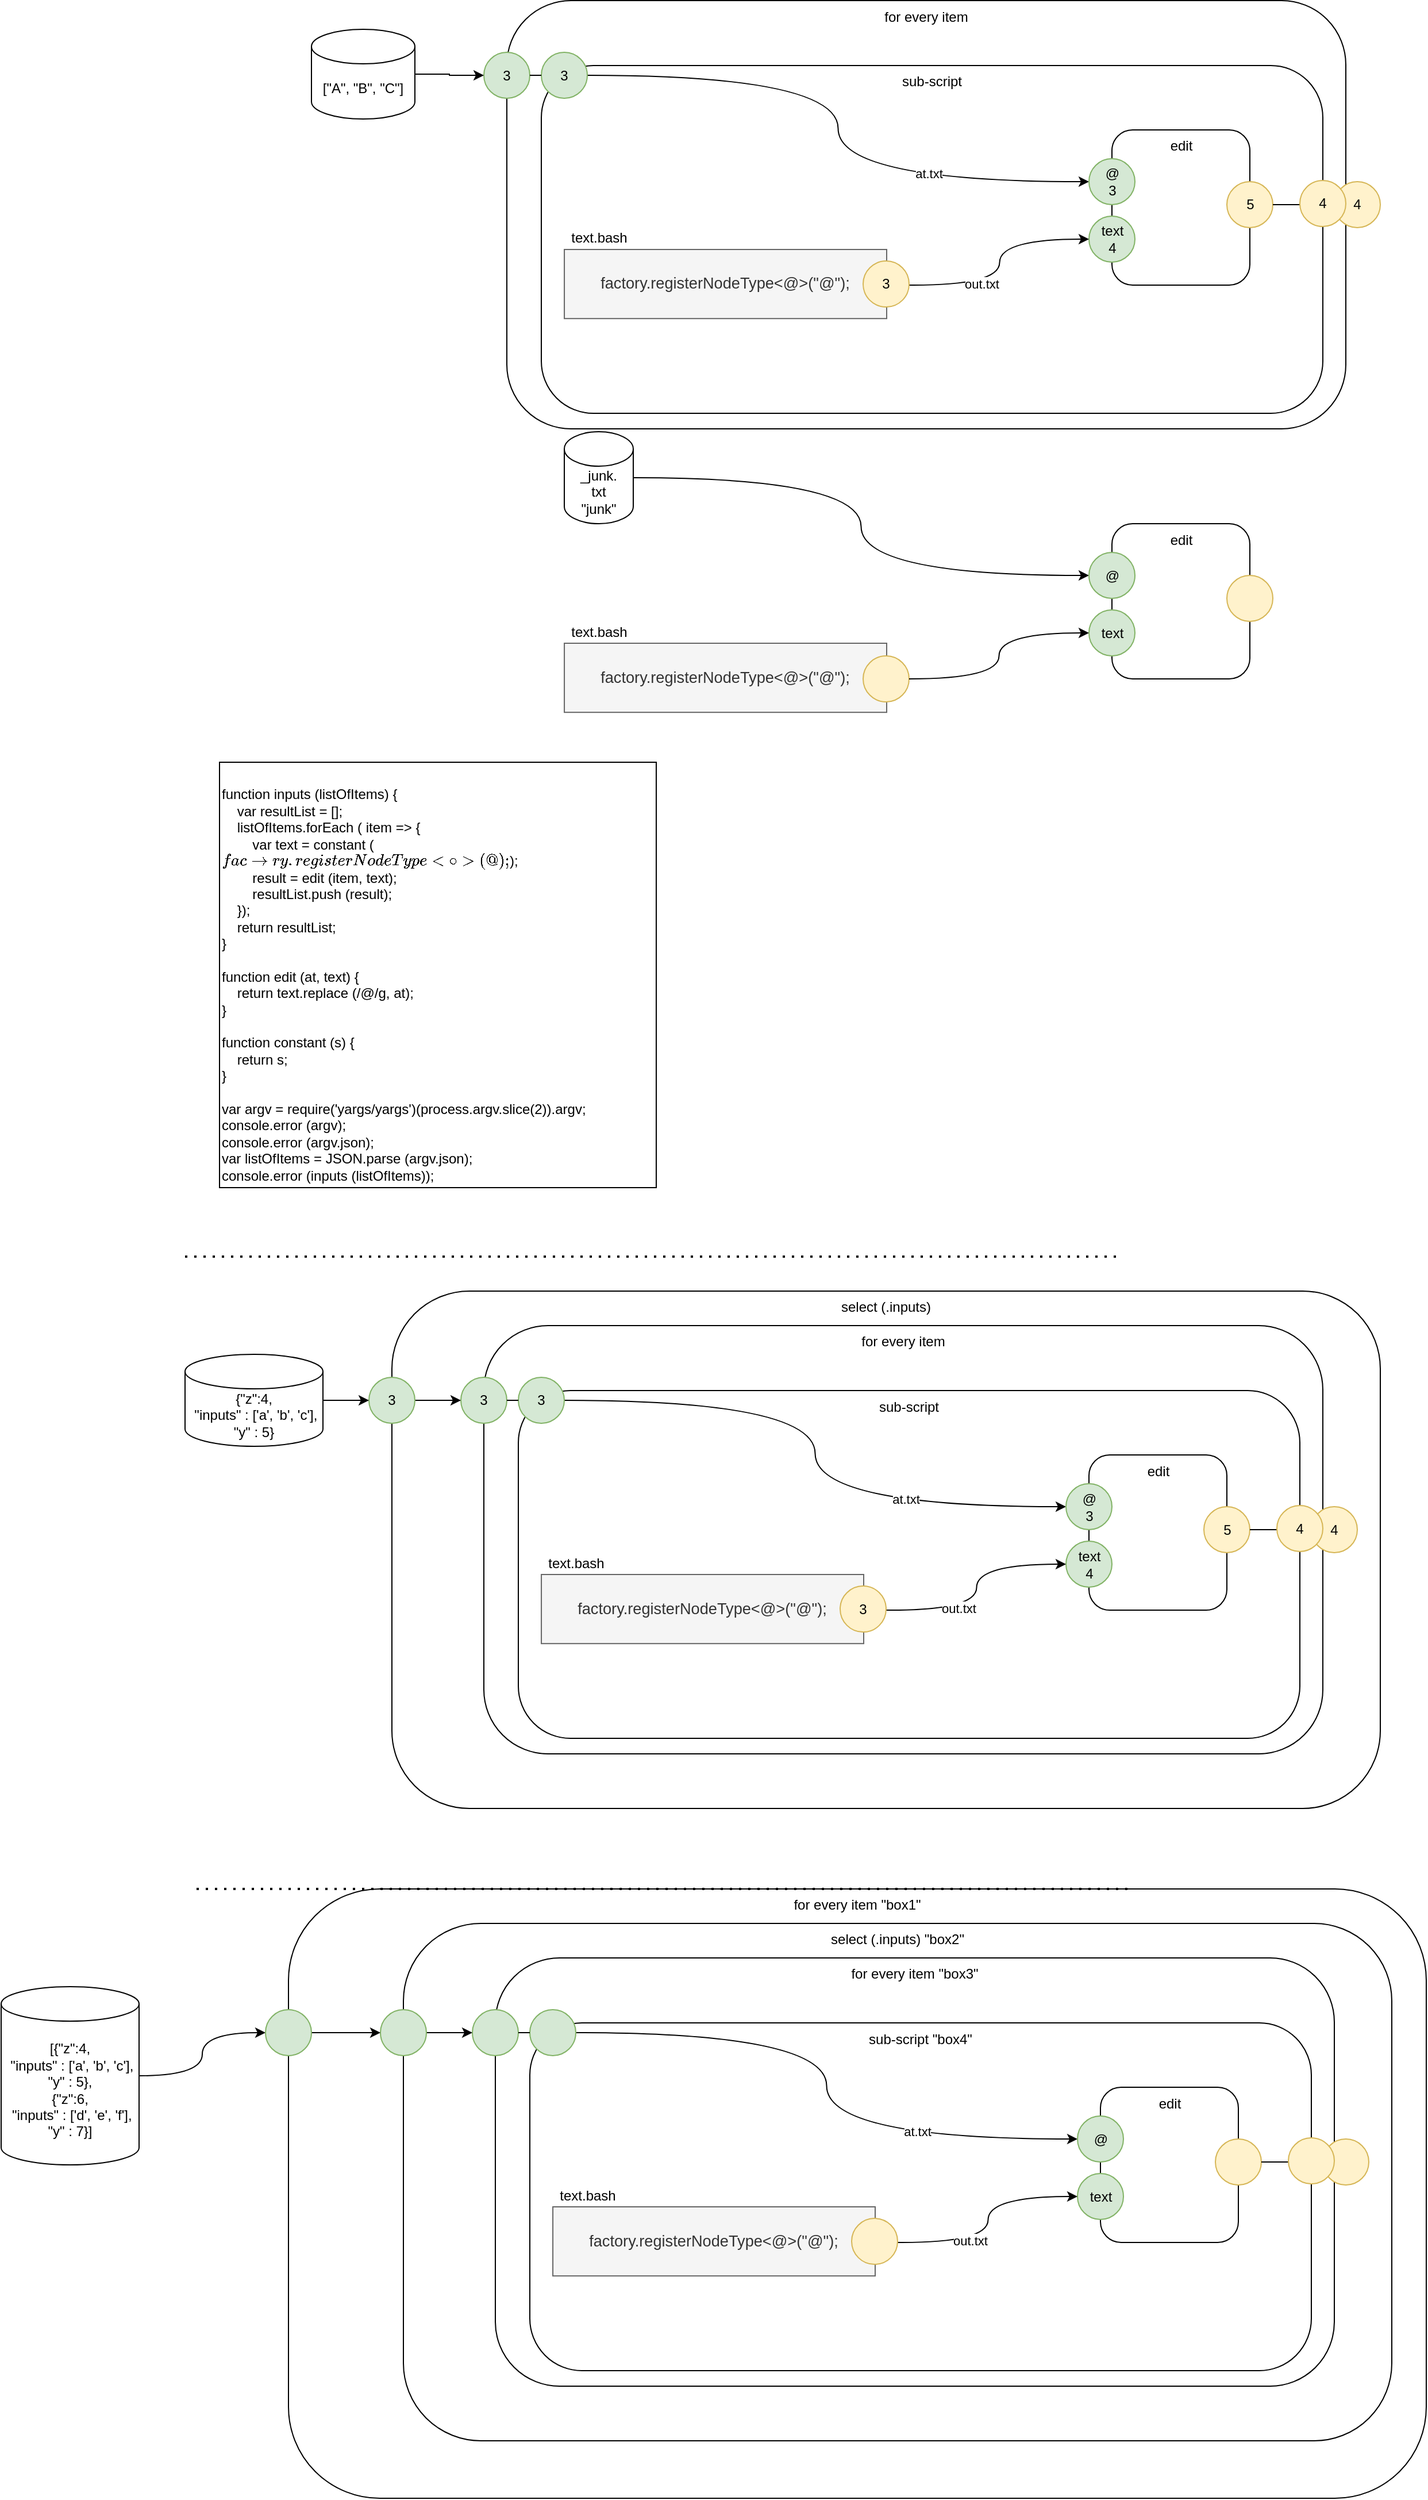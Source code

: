 <mxfile version="14.6.13" type="device" pages="4"><diagram id="6vzqA_dgsV1Y0HJELLxa" name="proto"><mxGraphModel dx="3312" dy="464" grid="1" gridSize="10" guides="1" tooltips="1" connect="1" arrows="1" fold="1" page="1" pageScale="1" pageWidth="1100" pageHeight="850" math="0" shadow="0"><root><mxCell id="0"/><mxCell id="1" parent="0"/><mxCell id="4Em_kSQjMH4lvrTjkcw--124" value="for every item &quot;box1&quot;" style="rounded=1;whiteSpace=wrap;html=1;verticalAlign=top;" vertex="1" parent="1"><mxGeometry x="120" y="2710" width="990" height="530" as="geometry"/></mxCell><mxCell id="4Em_kSQjMH4lvrTjkcw--92" value="select (.inputs)" style="rounded=1;whiteSpace=wrap;html=1;verticalAlign=top;" vertex="1" parent="1"><mxGeometry x="210" y="2190" width="860" height="450" as="geometry"/></mxCell><mxCell id="4Em_kSQjMH4lvrTjkcw--7" value="for every item" style="rounded=1;whiteSpace=wrap;html=1;strokeColor=#000000;align=center;verticalAlign=top;" vertex="1" parent="1"><mxGeometry x="310" y="1067.5" width="730" height="372.5" as="geometry"/></mxCell><mxCell id="4Em_kSQjMH4lvrTjkcw--45" value="sub-script" style="rounded=1;whiteSpace=wrap;html=1;strokeColor=#000000;align=center;verticalAlign=top;" vertex="1" parent="1"><mxGeometry x="340" y="1124" width="680" height="302.5" as="geometry"/></mxCell><mxCell id="4Em_kSQjMH4lvrTjkcw--11" value="3" style="ellipse;whiteSpace=wrap;html=1;aspect=fixed;strokeColor=#82b366;align=center;fillColor=#d5e8d4;" vertex="1" parent="1"><mxGeometry x="290" y="1112.5" width="40" height="40" as="geometry"/></mxCell><mxCell id="4Em_kSQjMH4lvrTjkcw--23" style="edgeStyle=orthogonalEdgeStyle;orthogonalLoop=1;jettySize=auto;html=1;exitX=1;exitY=0.5;exitDx=0;exitDy=0;entryX=0;entryY=0.5;entryDx=0;entryDy=0;curved=1;startArrow=none;" edge="1" parent="1" source="4Em_kSQjMH4lvrTjkcw--48" target="4Em_kSQjMH4lvrTjkcw--20"><mxGeometry relative="1" as="geometry"/></mxCell><mxCell id="4Em_kSQjMH4lvrTjkcw--47" value="at.txt" style="edgeLabel;html=1;align=center;verticalAlign=middle;resizable=0;points=[];" vertex="1" connectable="0" parent="4Em_kSQjMH4lvrTjkcw--23"><mxGeometry x="0.47" y="7" relative="1" as="geometry"><mxPoint as="offset"/></mxGeometry></mxCell><mxCell id="4Em_kSQjMH4lvrTjkcw--15" style="edgeStyle=orthogonalEdgeStyle;rounded=0;orthogonalLoop=1;jettySize=auto;html=1;exitX=1;exitY=0.5;exitDx=0;exitDy=0;exitPerimeter=0;entryX=0;entryY=0.5;entryDx=0;entryDy=0;" edge="1" parent="1" source="4Em_kSQjMH4lvrTjkcw--14" target="4Em_kSQjMH4lvrTjkcw--11"><mxGeometry relative="1" as="geometry"/></mxCell><mxCell id="4Em_kSQjMH4lvrTjkcw--14" value="[&quot;A&quot;, &quot;B&quot;, &quot;C&quot;]" style="shape=cylinder3;whiteSpace=wrap;html=1;boundedLbl=1;backgroundOutline=1;size=15;" vertex="1" parent="1"><mxGeometry x="140" y="1092.5" width="90" height="78" as="geometry"/></mxCell><mxCell id="4Em_kSQjMH4lvrTjkcw--18" value="" style="group" vertex="1" connectable="0" parent="1"><mxGeometry x="816.5" y="1180" width="160" height="135" as="geometry"/></mxCell><mxCell id="4Em_kSQjMH4lvrTjkcw--19" value="edit" style="rounded=1;whiteSpace=wrap;html=1;strokeColor=#000000;align=center;verticalAlign=top;" vertex="1" parent="4Em_kSQjMH4lvrTjkcw--18"><mxGeometry x="20" width="120" height="135" as="geometry"/></mxCell><mxCell id="4Em_kSQjMH4lvrTjkcw--20" value="@&lt;br&gt;3" style="ellipse;whiteSpace=wrap;html=1;aspect=fixed;strokeColor=#82b366;align=center;fillColor=#d5e8d4;" vertex="1" parent="4Em_kSQjMH4lvrTjkcw--18"><mxGeometry y="25" width="40" height="40" as="geometry"/></mxCell><mxCell id="4Em_kSQjMH4lvrTjkcw--21" value="text&lt;br&gt;4" style="ellipse;whiteSpace=wrap;html=1;aspect=fixed;strokeColor=#82b366;align=center;fillColor=#d5e8d4;" vertex="1" parent="4Em_kSQjMH4lvrTjkcw--18"><mxGeometry y="75" width="40" height="40" as="geometry"/></mxCell><mxCell id="4Em_kSQjMH4lvrTjkcw--22" value="5" style="ellipse;whiteSpace=wrap;html=1;aspect=fixed;strokeColor=#d6b656;align=center;fillColor=#fff2cc;" vertex="1" parent="4Em_kSQjMH4lvrTjkcw--18"><mxGeometry x="120" y="45" width="40" height="40" as="geometry"/></mxCell><mxCell id="4Em_kSQjMH4lvrTjkcw--25" style="edgeStyle=orthogonalEdgeStyle;curved=1;orthogonalLoop=1;jettySize=auto;html=1;exitX=1;exitY=0.5;exitDx=0;exitDy=0;entryX=0;entryY=0.5;entryDx=0;entryDy=0;" edge="1" parent="1" target="4Em_kSQjMH4lvrTjkcw--21"><mxGeometry relative="1" as="geometry"><mxPoint x="660" y="1315" as="sourcePoint"/></mxGeometry></mxCell><mxCell id="4Em_kSQjMH4lvrTjkcw--46" value="out.txt" style="edgeLabel;html=1;align=center;verticalAlign=middle;resizable=0;points=[];" vertex="1" connectable="0" parent="4Em_kSQjMH4lvrTjkcw--25"><mxGeometry x="-0.359" y="2" relative="1" as="geometry"><mxPoint as="offset"/></mxGeometry></mxCell><mxCell id="4Em_kSQjMH4lvrTjkcw--26" value="text.bash" style="text;html=1;align=center;verticalAlign=middle;resizable=0;points=[];autosize=1;strokeColor=none;" vertex="1" parent="1"><mxGeometry x="360" y="1264" width="60" height="20" as="geometry"/></mxCell><mxCell id="4Em_kSQjMH4lvrTjkcw--29" style="edgeStyle=orthogonalEdgeStyle;orthogonalLoop=1;jettySize=auto;html=1;entryX=0;entryY=0.5;entryDx=0;entryDy=0;curved=1;" edge="1" parent="1" source="4Em_kSQjMH4lvrTjkcw--43" target="4Em_kSQjMH4lvrTjkcw--38"><mxGeometry relative="1" as="geometry"><mxPoint x="670" y="1487.5" as="sourcePoint"/></mxGeometry></mxCell><mxCell id="4Em_kSQjMH4lvrTjkcw--33" value="" style="group" vertex="1" connectable="0" parent="1"><mxGeometry x="340" y="1626.5" width="320" height="60.1" as="geometry"/></mxCell><mxCell id="4Em_kSQjMH4lvrTjkcw--34" value="&lt;div&gt;&lt;span style=&quot;font-size: 13.6px&quot;&gt;factory.registerNodeType&amp;lt;@&amp;gt;(&quot;@&quot;);&lt;/span&gt;&lt;/div&gt;" style="rounded=0;whiteSpace=wrap;html=1;align=center;verticalAlign=middle;fillColor=#f5f5f5;strokeColor=#666666;fontColor=#333333;" vertex="1" parent="4Em_kSQjMH4lvrTjkcw--33"><mxGeometry x="20.033" width="280.467" height="60.1" as="geometry"/></mxCell><mxCell id="4Em_kSQjMH4lvrTjkcw--35" value="" style="ellipse;whiteSpace=wrap;html=1;aspect=fixed;strokeColor=#d6b656;align=center;fillColor=#fff2cc;" vertex="1" parent="4Em_kSQjMH4lvrTjkcw--33"><mxGeometry x="280" y="11" width="40" height="40" as="geometry"/></mxCell><mxCell id="4Em_kSQjMH4lvrTjkcw--36" value="" style="group" vertex="1" connectable="0" parent="1"><mxGeometry x="816.5" y="1522.5" width="160" height="135" as="geometry"/></mxCell><mxCell id="4Em_kSQjMH4lvrTjkcw--37" value="edit" style="rounded=1;whiteSpace=wrap;html=1;strokeColor=#000000;align=center;verticalAlign=top;" vertex="1" parent="4Em_kSQjMH4lvrTjkcw--36"><mxGeometry x="20" width="120" height="135" as="geometry"/></mxCell><mxCell id="4Em_kSQjMH4lvrTjkcw--38" value="@" style="ellipse;whiteSpace=wrap;html=1;aspect=fixed;strokeColor=#82b366;align=center;fillColor=#d5e8d4;" vertex="1" parent="4Em_kSQjMH4lvrTjkcw--36"><mxGeometry y="25" width="40" height="40" as="geometry"/></mxCell><mxCell id="4Em_kSQjMH4lvrTjkcw--39" value="text" style="ellipse;whiteSpace=wrap;html=1;aspect=fixed;strokeColor=#82b366;align=center;fillColor=#d5e8d4;" vertex="1" parent="4Em_kSQjMH4lvrTjkcw--36"><mxGeometry y="75" width="40" height="40" as="geometry"/></mxCell><mxCell id="4Em_kSQjMH4lvrTjkcw--40" value="" style="ellipse;whiteSpace=wrap;html=1;aspect=fixed;strokeColor=#d6b656;align=center;fillColor=#fff2cc;" vertex="1" parent="4Em_kSQjMH4lvrTjkcw--36"><mxGeometry x="120" y="45" width="40" height="40" as="geometry"/></mxCell><mxCell id="4Em_kSQjMH4lvrTjkcw--41" style="edgeStyle=orthogonalEdgeStyle;curved=1;orthogonalLoop=1;jettySize=auto;html=1;exitX=1;exitY=0.5;exitDx=0;exitDy=0;entryX=0;entryY=0.5;entryDx=0;entryDy=0;" edge="1" parent="1" source="4Em_kSQjMH4lvrTjkcw--35" target="4Em_kSQjMH4lvrTjkcw--39"><mxGeometry relative="1" as="geometry"/></mxCell><mxCell id="4Em_kSQjMH4lvrTjkcw--42" value="text.bash" style="text;html=1;align=center;verticalAlign=middle;resizable=0;points=[];autosize=1;strokeColor=none;" vertex="1" parent="1"><mxGeometry x="360" y="1606.5" width="60" height="20" as="geometry"/></mxCell><mxCell id="4Em_kSQjMH4lvrTjkcw--43" value="_junk.&lt;br&gt;txt&lt;br&gt;&quot;junk&quot;" style="shape=cylinder3;whiteSpace=wrap;html=1;boundedLbl=1;backgroundOutline=1;size=15;" vertex="1" parent="1"><mxGeometry x="360" y="1442.5" width="60" height="80" as="geometry"/></mxCell><mxCell id="4Em_kSQjMH4lvrTjkcw--44" value="&lt;div&gt;&lt;div&gt;&lt;br&gt;&lt;/div&gt;&lt;div&gt;function inputs (listOfItems) {&lt;/div&gt;&lt;div&gt;&amp;nbsp; &amp;nbsp; var resultList = [];&lt;/div&gt;&lt;div&gt;&amp;nbsp; &amp;nbsp; listOfItems.forEach ( item =&amp;gt; {&lt;/div&gt;&lt;div&gt;&amp;nbsp; &amp;nbsp; &amp;nbsp; &amp;nbsp; var text = constant (`factory.registerNodeType&amp;lt;@&amp;gt;(&quot;@&quot;);`);&lt;/div&gt;&lt;div&gt;&amp;nbsp; &amp;nbsp; &amp;nbsp; &amp;nbsp; result = edit (item, text);&lt;/div&gt;&lt;div&gt;&amp;nbsp; &amp;nbsp; &amp;nbsp; &amp;nbsp; resultList.push (result);&lt;/div&gt;&lt;div&gt;&amp;nbsp; &amp;nbsp; });&lt;/div&gt;&lt;div&gt;&amp;nbsp; &amp;nbsp; return resultList;&lt;/div&gt;&lt;div&gt;}&lt;/div&gt;&lt;div&gt;&lt;br&gt;&lt;/div&gt;&lt;div&gt;function edit (at, text) {&lt;/div&gt;&lt;div&gt;&amp;nbsp; &amp;nbsp; return text.replace (/@/g, at);&lt;/div&gt;&lt;div&gt;}&lt;/div&gt;&lt;div&gt;&lt;br&gt;&lt;/div&gt;&lt;div&gt;function constant (s) {&lt;/div&gt;&lt;div&gt;&amp;nbsp; &amp;nbsp; return s;&lt;/div&gt;&lt;div&gt;}&lt;/div&gt;&lt;div&gt;&lt;br&gt;&lt;/div&gt;&lt;div&gt;var argv = require('yargs/yargs')(process.argv.slice(2)).argv;&lt;/div&gt;&lt;div&gt;console.error (argv);&lt;/div&gt;&lt;div&gt;console.error (argv.json);&lt;/div&gt;&lt;div&gt;var listOfItems = JSON.parse (argv.json);&lt;/div&gt;&lt;div&gt;console.error (inputs (listOfItems));&lt;/div&gt;&lt;/div&gt;&lt;div&gt;&lt;br&gt;&lt;/div&gt;" style="rounded=0;whiteSpace=wrap;html=1;align=left;verticalAlign=top;" vertex="1" parent="1"><mxGeometry x="60" y="1730" width="380" height="370" as="geometry"/></mxCell><mxCell id="4Em_kSQjMH4lvrTjkcw--48" value="3" style="ellipse;whiteSpace=wrap;html=1;aspect=fixed;strokeColor=#82b366;align=center;fillColor=#d5e8d4;" vertex="1" parent="1"><mxGeometry x="340" y="1112.5" width="40" height="40" as="geometry"/></mxCell><mxCell id="4Em_kSQjMH4lvrTjkcw--49" value="" style="edgeStyle=orthogonalEdgeStyle;orthogonalLoop=1;jettySize=auto;html=1;exitX=1;exitY=0.5;exitDx=0;exitDy=0;entryX=0;entryY=0.5;entryDx=0;entryDy=0;curved=1;endArrow=none;" edge="1" parent="1" source="4Em_kSQjMH4lvrTjkcw--11" target="4Em_kSQjMH4lvrTjkcw--48"><mxGeometry relative="1" as="geometry"><mxPoint x="330" y="1132.5" as="sourcePoint"/><mxPoint x="816.5" y="1225" as="targetPoint"/></mxGeometry></mxCell><mxCell id="4Em_kSQjMH4lvrTjkcw--51" value="4" style="ellipse;whiteSpace=wrap;html=1;aspect=fixed;strokeColor=#d6b656;align=center;fillColor=#fff2cc;" vertex="1" parent="1"><mxGeometry x="1030" y="1225" width="40" height="40" as="geometry"/></mxCell><mxCell id="4Em_kSQjMH4lvrTjkcw--52" style="edgeStyle=orthogonalEdgeStyle;curved=1;orthogonalLoop=1;jettySize=auto;html=1;exitX=1;exitY=0.5;exitDx=0;exitDy=0;entryX=0;entryY=0.5;entryDx=0;entryDy=0;" edge="1" parent="1" source="4Em_kSQjMH4lvrTjkcw--22" target="4Em_kSQjMH4lvrTjkcw--51"><mxGeometry relative="1" as="geometry"/></mxCell><mxCell id="4Em_kSQjMH4lvrTjkcw--17" value="&lt;div&gt;&lt;span style=&quot;font-size: 13.6px&quot;&gt;factory.registerNodeType&amp;lt;@&amp;gt;(&quot;@&quot;);&lt;/span&gt;&lt;/div&gt;" style="rounded=0;whiteSpace=wrap;html=1;align=center;verticalAlign=middle;fillColor=#f5f5f5;strokeColor=#666666;fontColor=#333333;" vertex="1" parent="1"><mxGeometry x="360.033" y="1284" width="280.467" height="60.1" as="geometry"/></mxCell><mxCell id="4Em_kSQjMH4lvrTjkcw--53" value="3" style="ellipse;whiteSpace=wrap;html=1;aspect=fixed;strokeColor=#d6b656;align=center;fillColor=#fff2cc;" vertex="1" parent="1"><mxGeometry x="620" y="1294.05" width="40" height="40" as="geometry"/></mxCell><mxCell id="4Em_kSQjMH4lvrTjkcw--54" value="4" style="ellipse;whiteSpace=wrap;html=1;aspect=fixed;strokeColor=#d6b656;align=center;fillColor=#fff2cc;" vertex="1" parent="1"><mxGeometry x="1000" y="1224" width="40" height="40" as="geometry"/></mxCell><mxCell id="4Em_kSQjMH4lvrTjkcw--69" value="" style="endArrow=none;dashed=1;html=1;dashPattern=1 3;strokeWidth=2;" edge="1" parent="1"><mxGeometry width="50" height="50" relative="1" as="geometry"><mxPoint x="30" y="2160" as="sourcePoint"/><mxPoint x="840" y="2160" as="targetPoint"/></mxGeometry></mxCell><mxCell id="4Em_kSQjMH4lvrTjkcw--70" value="for every item" style="rounded=1;whiteSpace=wrap;html=1;strokeColor=#000000;align=center;verticalAlign=top;" vertex="1" parent="1"><mxGeometry x="290" y="2220" width="730" height="372.5" as="geometry"/></mxCell><mxCell id="4Em_kSQjMH4lvrTjkcw--71" value="sub-script" style="rounded=1;whiteSpace=wrap;html=1;strokeColor=#000000;align=center;verticalAlign=top;" vertex="1" parent="1"><mxGeometry x="320" y="2276.5" width="680" height="302.5" as="geometry"/></mxCell><mxCell id="4Em_kSQjMH4lvrTjkcw--72" value="3" style="ellipse;whiteSpace=wrap;html=1;aspect=fixed;strokeColor=#82b366;align=center;fillColor=#d5e8d4;" vertex="1" parent="1"><mxGeometry x="270" y="2265" width="40" height="40" as="geometry"/></mxCell><mxCell id="4Em_kSQjMH4lvrTjkcw--73" style="edgeStyle=orthogonalEdgeStyle;orthogonalLoop=1;jettySize=auto;html=1;exitX=1;exitY=0.5;exitDx=0;exitDy=0;entryX=0;entryY=0.5;entryDx=0;entryDy=0;curved=1;startArrow=none;" edge="1" parent="1" source="4Em_kSQjMH4lvrTjkcw--85" target="4Em_kSQjMH4lvrTjkcw--79"><mxGeometry relative="1" as="geometry"/></mxCell><mxCell id="4Em_kSQjMH4lvrTjkcw--74" value="at.txt" style="edgeLabel;html=1;align=center;verticalAlign=middle;resizable=0;points=[];" vertex="1" connectable="0" parent="4Em_kSQjMH4lvrTjkcw--73"><mxGeometry x="0.47" y="7" relative="1" as="geometry"><mxPoint as="offset"/></mxGeometry></mxCell><mxCell id="4Em_kSQjMH4lvrTjkcw--77" value="" style="group" vertex="1" connectable="0" parent="1"><mxGeometry x="796.5" y="2332.5" width="160" height="135" as="geometry"/></mxCell><mxCell id="4Em_kSQjMH4lvrTjkcw--78" value="edit" style="rounded=1;whiteSpace=wrap;html=1;strokeColor=#000000;align=center;verticalAlign=top;" vertex="1" parent="4Em_kSQjMH4lvrTjkcw--77"><mxGeometry x="20" width="120" height="135" as="geometry"/></mxCell><mxCell id="4Em_kSQjMH4lvrTjkcw--79" value="@&lt;br&gt;3" style="ellipse;whiteSpace=wrap;html=1;aspect=fixed;strokeColor=#82b366;align=center;fillColor=#d5e8d4;" vertex="1" parent="4Em_kSQjMH4lvrTjkcw--77"><mxGeometry y="25" width="40" height="40" as="geometry"/></mxCell><mxCell id="4Em_kSQjMH4lvrTjkcw--80" value="text&lt;br&gt;4" style="ellipse;whiteSpace=wrap;html=1;aspect=fixed;strokeColor=#82b366;align=center;fillColor=#d5e8d4;" vertex="1" parent="4Em_kSQjMH4lvrTjkcw--77"><mxGeometry y="75" width="40" height="40" as="geometry"/></mxCell><mxCell id="4Em_kSQjMH4lvrTjkcw--81" value="5" style="ellipse;whiteSpace=wrap;html=1;aspect=fixed;strokeColor=#d6b656;align=center;fillColor=#fff2cc;" vertex="1" parent="4Em_kSQjMH4lvrTjkcw--77"><mxGeometry x="120" y="45" width="40" height="40" as="geometry"/></mxCell><mxCell id="4Em_kSQjMH4lvrTjkcw--82" style="edgeStyle=orthogonalEdgeStyle;curved=1;orthogonalLoop=1;jettySize=auto;html=1;exitX=1;exitY=0.5;exitDx=0;exitDy=0;entryX=0;entryY=0.5;entryDx=0;entryDy=0;" edge="1" parent="1" target="4Em_kSQjMH4lvrTjkcw--80"><mxGeometry relative="1" as="geometry"><mxPoint x="640" y="2467.5" as="sourcePoint"/></mxGeometry></mxCell><mxCell id="4Em_kSQjMH4lvrTjkcw--83" value="out.txt" style="edgeLabel;html=1;align=center;verticalAlign=middle;resizable=0;points=[];" vertex="1" connectable="0" parent="4Em_kSQjMH4lvrTjkcw--82"><mxGeometry x="-0.359" y="2" relative="1" as="geometry"><mxPoint as="offset"/></mxGeometry></mxCell><mxCell id="4Em_kSQjMH4lvrTjkcw--84" value="text.bash" style="text;html=1;align=center;verticalAlign=middle;resizable=0;points=[];autosize=1;strokeColor=none;" vertex="1" parent="1"><mxGeometry x="340" y="2416.5" width="60" height="20" as="geometry"/></mxCell><mxCell id="4Em_kSQjMH4lvrTjkcw--85" value="3" style="ellipse;whiteSpace=wrap;html=1;aspect=fixed;strokeColor=#82b366;align=center;fillColor=#d5e8d4;" vertex="1" parent="1"><mxGeometry x="320" y="2265" width="40" height="40" as="geometry"/></mxCell><mxCell id="4Em_kSQjMH4lvrTjkcw--86" value="" style="edgeStyle=orthogonalEdgeStyle;orthogonalLoop=1;jettySize=auto;html=1;exitX=1;exitY=0.5;exitDx=0;exitDy=0;entryX=0;entryY=0.5;entryDx=0;entryDy=0;curved=1;endArrow=none;" edge="1" parent="1" source="4Em_kSQjMH4lvrTjkcw--72" target="4Em_kSQjMH4lvrTjkcw--85"><mxGeometry relative="1" as="geometry"><mxPoint x="310" y="2285" as="sourcePoint"/><mxPoint x="796.5" y="2377.5" as="targetPoint"/></mxGeometry></mxCell><mxCell id="4Em_kSQjMH4lvrTjkcw--87" value="4" style="ellipse;whiteSpace=wrap;html=1;aspect=fixed;strokeColor=#d6b656;align=center;fillColor=#fff2cc;" vertex="1" parent="1"><mxGeometry x="1010" y="2377.5" width="40" height="40" as="geometry"/></mxCell><mxCell id="4Em_kSQjMH4lvrTjkcw--88" style="edgeStyle=orthogonalEdgeStyle;curved=1;orthogonalLoop=1;jettySize=auto;html=1;exitX=1;exitY=0.5;exitDx=0;exitDy=0;entryX=0;entryY=0.5;entryDx=0;entryDy=0;" edge="1" parent="1" source="4Em_kSQjMH4lvrTjkcw--81" target="4Em_kSQjMH4lvrTjkcw--87"><mxGeometry relative="1" as="geometry"/></mxCell><mxCell id="4Em_kSQjMH4lvrTjkcw--89" value="&lt;div&gt;&lt;span style=&quot;font-size: 13.6px&quot;&gt;factory.registerNodeType&amp;lt;@&amp;gt;(&quot;@&quot;);&lt;/span&gt;&lt;/div&gt;" style="rounded=0;whiteSpace=wrap;html=1;align=center;verticalAlign=middle;fillColor=#f5f5f5;strokeColor=#666666;fontColor=#333333;" vertex="1" parent="1"><mxGeometry x="340.033" y="2436.5" width="280.467" height="60.1" as="geometry"/></mxCell><mxCell id="4Em_kSQjMH4lvrTjkcw--90" value="3" style="ellipse;whiteSpace=wrap;html=1;aspect=fixed;strokeColor=#d6b656;align=center;fillColor=#fff2cc;" vertex="1" parent="1"><mxGeometry x="600" y="2446.55" width="40" height="40" as="geometry"/></mxCell><mxCell id="4Em_kSQjMH4lvrTjkcw--91" value="4" style="ellipse;whiteSpace=wrap;html=1;aspect=fixed;strokeColor=#d6b656;align=center;fillColor=#fff2cc;" vertex="1" parent="1"><mxGeometry x="980" y="2376.5" width="40" height="40" as="geometry"/></mxCell><mxCell id="4Em_kSQjMH4lvrTjkcw--94" style="edgeStyle=orthogonalEdgeStyle;curved=1;orthogonalLoop=1;jettySize=auto;html=1;exitX=1;exitY=0.5;exitDx=0;exitDy=0;entryX=0;entryY=0.5;entryDx=0;entryDy=0;" edge="1" parent="1" source="4Em_kSQjMH4lvrTjkcw--93" target="4Em_kSQjMH4lvrTjkcw--72"><mxGeometry relative="1" as="geometry"/></mxCell><mxCell id="4Em_kSQjMH4lvrTjkcw--93" value="3" style="ellipse;whiteSpace=wrap;html=1;aspect=fixed;strokeColor=#82b366;align=center;fillColor=#d5e8d4;" vertex="1" parent="1"><mxGeometry x="190" y="2265" width="40" height="40" as="geometry"/></mxCell><mxCell id="4Em_kSQjMH4lvrTjkcw--97" style="edgeStyle=orthogonalEdgeStyle;curved=1;orthogonalLoop=1;jettySize=auto;html=1;entryX=0;entryY=0.5;entryDx=0;entryDy=0;" edge="1" parent="1" source="4Em_kSQjMH4lvrTjkcw--96" target="4Em_kSQjMH4lvrTjkcw--93"><mxGeometry relative="1" as="geometry"/></mxCell><mxCell id="4Em_kSQjMH4lvrTjkcw--96" value="{&quot;z&quot;:4,&lt;br&gt;&amp;nbsp;&quot;inputs&quot; : ['a', 'b', 'c'],&lt;br&gt;&quot;y&quot; : 5}" style="shape=cylinder3;whiteSpace=wrap;html=1;boundedLbl=1;backgroundOutline=1;size=15;" vertex="1" parent="1"><mxGeometry x="30" y="2245" width="120" height="80" as="geometry"/></mxCell><mxCell id="4Em_kSQjMH4lvrTjkcw--98" value="select (.inputs) &quot;box2&quot;" style="rounded=1;whiteSpace=wrap;html=1;verticalAlign=top;" vertex="1" parent="1"><mxGeometry x="220" y="2740" width="860" height="450" as="geometry"/></mxCell><mxCell id="4Em_kSQjMH4lvrTjkcw--99" value="" style="endArrow=none;dashed=1;html=1;dashPattern=1 3;strokeWidth=2;" edge="1" parent="1"><mxGeometry width="50" height="50" relative="1" as="geometry"><mxPoint x="40" y="2710" as="sourcePoint"/><mxPoint x="850" y="2710" as="targetPoint"/></mxGeometry></mxCell><mxCell id="4Em_kSQjMH4lvrTjkcw--100" value="for every item &quot;box3&quot;" style="rounded=1;whiteSpace=wrap;html=1;strokeColor=#000000;align=center;verticalAlign=top;" vertex="1" parent="1"><mxGeometry x="300" y="2770" width="730" height="372.5" as="geometry"/></mxCell><mxCell id="4Em_kSQjMH4lvrTjkcw--101" value="sub-script &quot;box4&quot;" style="rounded=1;whiteSpace=wrap;html=1;strokeColor=#000000;align=center;verticalAlign=top;" vertex="1" parent="1"><mxGeometry x="330" y="2826.5" width="680" height="302.5" as="geometry"/></mxCell><mxCell id="4Em_kSQjMH4lvrTjkcw--102" value="" style="ellipse;whiteSpace=wrap;html=1;aspect=fixed;strokeColor=#82b366;align=center;fillColor=#d5e8d4;" vertex="1" parent="1"><mxGeometry x="280" y="2815" width="40" height="40" as="geometry"/></mxCell><mxCell id="4Em_kSQjMH4lvrTjkcw--103" style="edgeStyle=orthogonalEdgeStyle;orthogonalLoop=1;jettySize=auto;html=1;exitX=1;exitY=0.5;exitDx=0;exitDy=0;entryX=0;entryY=0.5;entryDx=0;entryDy=0;curved=1;startArrow=none;" edge="1" parent="1" source="4Em_kSQjMH4lvrTjkcw--113" target="4Em_kSQjMH4lvrTjkcw--107"><mxGeometry relative="1" as="geometry"/></mxCell><mxCell id="4Em_kSQjMH4lvrTjkcw--104" value="at.txt" style="edgeLabel;html=1;align=center;verticalAlign=middle;resizable=0;points=[];" vertex="1" connectable="0" parent="4Em_kSQjMH4lvrTjkcw--103"><mxGeometry x="0.47" y="7" relative="1" as="geometry"><mxPoint as="offset"/></mxGeometry></mxCell><mxCell id="4Em_kSQjMH4lvrTjkcw--105" value="" style="group" vertex="1" connectable="0" parent="1"><mxGeometry x="806.5" y="2882.5" width="160" height="135" as="geometry"/></mxCell><mxCell id="4Em_kSQjMH4lvrTjkcw--106" value="edit" style="rounded=1;whiteSpace=wrap;html=1;strokeColor=#000000;align=center;verticalAlign=top;" vertex="1" parent="4Em_kSQjMH4lvrTjkcw--105"><mxGeometry x="20" width="120" height="135" as="geometry"/></mxCell><mxCell id="4Em_kSQjMH4lvrTjkcw--107" value="@" style="ellipse;whiteSpace=wrap;html=1;aspect=fixed;strokeColor=#82b366;align=center;fillColor=#d5e8d4;" vertex="1" parent="4Em_kSQjMH4lvrTjkcw--105"><mxGeometry y="25" width="40" height="40" as="geometry"/></mxCell><mxCell id="4Em_kSQjMH4lvrTjkcw--108" value="text" style="ellipse;whiteSpace=wrap;html=1;aspect=fixed;strokeColor=#82b366;align=center;fillColor=#d5e8d4;" vertex="1" parent="4Em_kSQjMH4lvrTjkcw--105"><mxGeometry y="75" width="40" height="40" as="geometry"/></mxCell><mxCell id="4Em_kSQjMH4lvrTjkcw--109" value="" style="ellipse;whiteSpace=wrap;html=1;aspect=fixed;strokeColor=#d6b656;align=center;fillColor=#fff2cc;" vertex="1" parent="4Em_kSQjMH4lvrTjkcw--105"><mxGeometry x="120" y="45" width="40" height="40" as="geometry"/></mxCell><mxCell id="4Em_kSQjMH4lvrTjkcw--110" style="edgeStyle=orthogonalEdgeStyle;curved=1;orthogonalLoop=1;jettySize=auto;html=1;exitX=1;exitY=0.5;exitDx=0;exitDy=0;entryX=0;entryY=0.5;entryDx=0;entryDy=0;" edge="1" parent="1" target="4Em_kSQjMH4lvrTjkcw--108"><mxGeometry relative="1" as="geometry"><mxPoint x="650" y="3017.5" as="sourcePoint"/></mxGeometry></mxCell><mxCell id="4Em_kSQjMH4lvrTjkcw--111" value="out.txt" style="edgeLabel;html=1;align=center;verticalAlign=middle;resizable=0;points=[];" vertex="1" connectable="0" parent="4Em_kSQjMH4lvrTjkcw--110"><mxGeometry x="-0.359" y="2" relative="1" as="geometry"><mxPoint as="offset"/></mxGeometry></mxCell><mxCell id="4Em_kSQjMH4lvrTjkcw--112" value="text.bash" style="text;html=1;align=center;verticalAlign=middle;resizable=0;points=[];autosize=1;strokeColor=none;" vertex="1" parent="1"><mxGeometry x="350" y="2966.5" width="60" height="20" as="geometry"/></mxCell><mxCell id="4Em_kSQjMH4lvrTjkcw--113" value="" style="ellipse;whiteSpace=wrap;html=1;aspect=fixed;strokeColor=#82b366;align=center;fillColor=#d5e8d4;" vertex="1" parent="1"><mxGeometry x="330" y="2815" width="40" height="40" as="geometry"/></mxCell><mxCell id="4Em_kSQjMH4lvrTjkcw--114" value="" style="edgeStyle=orthogonalEdgeStyle;orthogonalLoop=1;jettySize=auto;html=1;exitX=1;exitY=0.5;exitDx=0;exitDy=0;entryX=0;entryY=0.5;entryDx=0;entryDy=0;curved=1;endArrow=none;" edge="1" parent="1" source="4Em_kSQjMH4lvrTjkcw--102" target="4Em_kSQjMH4lvrTjkcw--113"><mxGeometry relative="1" as="geometry"><mxPoint x="320" y="2835" as="sourcePoint"/><mxPoint x="806.5" y="2927.5" as="targetPoint"/></mxGeometry></mxCell><mxCell id="4Em_kSQjMH4lvrTjkcw--115" value="" style="ellipse;whiteSpace=wrap;html=1;aspect=fixed;strokeColor=#d6b656;align=center;fillColor=#fff2cc;" vertex="1" parent="1"><mxGeometry x="1020" y="2927.5" width="40" height="40" as="geometry"/></mxCell><mxCell id="4Em_kSQjMH4lvrTjkcw--116" style="edgeStyle=orthogonalEdgeStyle;curved=1;orthogonalLoop=1;jettySize=auto;html=1;exitX=1;exitY=0.5;exitDx=0;exitDy=0;entryX=0;entryY=0.5;entryDx=0;entryDy=0;" edge="1" parent="1" source="4Em_kSQjMH4lvrTjkcw--109" target="4Em_kSQjMH4lvrTjkcw--115"><mxGeometry relative="1" as="geometry"/></mxCell><mxCell id="4Em_kSQjMH4lvrTjkcw--117" value="&lt;div&gt;&lt;span style=&quot;font-size: 13.6px&quot;&gt;factory.registerNodeType&amp;lt;@&amp;gt;(&quot;@&quot;);&lt;/span&gt;&lt;/div&gt;" style="rounded=0;whiteSpace=wrap;html=1;align=center;verticalAlign=middle;fillColor=#f5f5f5;strokeColor=#666666;fontColor=#333333;" vertex="1" parent="1"><mxGeometry x="350.033" y="2986.5" width="280.467" height="60.1" as="geometry"/></mxCell><mxCell id="4Em_kSQjMH4lvrTjkcw--118" value="" style="ellipse;whiteSpace=wrap;html=1;aspect=fixed;strokeColor=#d6b656;align=center;fillColor=#fff2cc;" vertex="1" parent="1"><mxGeometry x="610" y="2996.55" width="40" height="40" as="geometry"/></mxCell><mxCell id="4Em_kSQjMH4lvrTjkcw--119" value="" style="ellipse;whiteSpace=wrap;html=1;aspect=fixed;strokeColor=#d6b656;align=center;fillColor=#fff2cc;" vertex="1" parent="1"><mxGeometry x="990" y="2926.5" width="40" height="40" as="geometry"/></mxCell><mxCell id="4Em_kSQjMH4lvrTjkcw--120" style="edgeStyle=orthogonalEdgeStyle;curved=1;orthogonalLoop=1;jettySize=auto;html=1;exitX=1;exitY=0.5;exitDx=0;exitDy=0;entryX=0;entryY=0.5;entryDx=0;entryDy=0;" edge="1" parent="1" source="4Em_kSQjMH4lvrTjkcw--121" target="4Em_kSQjMH4lvrTjkcw--102"><mxGeometry relative="1" as="geometry"/></mxCell><mxCell id="4Em_kSQjMH4lvrTjkcw--121" value="" style="ellipse;whiteSpace=wrap;html=1;aspect=fixed;strokeColor=#82b366;align=center;fillColor=#d5e8d4;" vertex="1" parent="1"><mxGeometry x="200" y="2815" width="40" height="40" as="geometry"/></mxCell><mxCell id="4Em_kSQjMH4lvrTjkcw--127" style="edgeStyle=orthogonalEdgeStyle;curved=1;orthogonalLoop=1;jettySize=auto;html=1;exitX=1;exitY=0.5;exitDx=0;exitDy=0;exitPerimeter=0;entryX=0;entryY=0.5;entryDx=0;entryDy=0;" edge="1" parent="1" source="4Em_kSQjMH4lvrTjkcw--123" target="4Em_kSQjMH4lvrTjkcw--125"><mxGeometry relative="1" as="geometry"/></mxCell><mxCell id="4Em_kSQjMH4lvrTjkcw--123" value="[{&quot;z&quot;:4,&lt;br&gt;&amp;nbsp;&quot;inputs&quot; : ['a', 'b', 'c'],&lt;br&gt;&quot;y&quot; : 5},&lt;br&gt;{&quot;z&quot;:6,&lt;br&gt;&amp;nbsp;&quot;inputs&quot; : ['d', 'e', 'f'],&lt;br&gt;&quot;y&quot; : 7}]" style="shape=cylinder3;whiteSpace=wrap;html=1;boundedLbl=1;backgroundOutline=1;size=15;" vertex="1" parent="1"><mxGeometry x="-130" y="2795" width="120" height="155" as="geometry"/></mxCell><mxCell id="4Em_kSQjMH4lvrTjkcw--126" style="edgeStyle=orthogonalEdgeStyle;curved=1;orthogonalLoop=1;jettySize=auto;html=1;exitX=1;exitY=0.5;exitDx=0;exitDy=0;entryX=0;entryY=0.5;entryDx=0;entryDy=0;" edge="1" parent="1" source="4Em_kSQjMH4lvrTjkcw--125" target="4Em_kSQjMH4lvrTjkcw--121"><mxGeometry relative="1" as="geometry"/></mxCell><mxCell id="4Em_kSQjMH4lvrTjkcw--125" value="" style="ellipse;whiteSpace=wrap;html=1;aspect=fixed;strokeColor=#82b366;align=center;fillColor=#d5e8d4;" vertex="1" parent="1"><mxGeometry x="100" y="2815" width="40" height="40" as="geometry"/></mxCell></root></mxGraphModel></diagram><diagram id="DT2S6kbbTYtoYQmjyPTN" name="main"><mxGraphModel dx="6070" dy="1340" grid="1" gridSize="10" guides="1" tooltips="1" connect="1" arrows="1" fold="1" page="1" pageScale="1" pageWidth="1100" pageHeight="850" math="0" shadow="0"><root><mxCell id="QMvu410oCQ_kW6mD0WOu-0"/><mxCell id="QMvu410oCQ_kW6mD0WOu-1" parent="QMvu410oCQ_kW6mD0WOu-0"/><mxCell id="KxRYEJr2HhaBQ6u35ew1-53" value="&quot;box9&quot;" style="rounded=1;whiteSpace=wrap;html=1;verticalAlign=top;" vertex="1" parent="QMvu410oCQ_kW6mD0WOu-1"><mxGeometry x="50" y="2640" width="1770" height="1190" as="geometry"/></mxCell><mxCell id="QMvu410oCQ_kW6mD0WOu-2" value="group (&quot;main&quot;)" style="rounded=1;whiteSpace=wrap;html=1;strokeColor=#000000;align=center;dashed=1;verticalAlign=top;" vertex="1" parent="QMvu410oCQ_kW6mD0WOu-1"><mxGeometry x="232.5" y="1431" width="1155" height="766" as="geometry"/></mxCell><mxCell id="QMvu410oCQ_kW6mD0WOu-3" value="&lt;div&gt;&lt;span style=&quot;font-size: 13.6px&quot;&gt;#include &quot;behaviortree_cpp_v3/bt_factory.h&quot;&lt;/span&gt;&lt;/div&gt;&lt;div&gt;&lt;span style=&quot;font-size: 13.6px&quot;&gt;&lt;br&gt;&lt;/span&gt;&lt;/div&gt;&lt;div&gt;&lt;span style=&quot;font-size: 13.6px&quot;&gt;// file that contains the custom nodes definitions&lt;/span&gt;&lt;/div&gt;&lt;div&gt;&lt;span style=&quot;font-size: 13.6px&quot;&gt;#include &quot;dummy_nodes.h&quot;&lt;/span&gt;&lt;/div&gt;&lt;div&gt;&lt;span style=&quot;font-size: 13.6px&quot;&gt;&lt;br&gt;&lt;/span&gt;&lt;/div&gt;&lt;div&gt;&lt;span style=&quot;font-size: 13.6px&quot;&gt;int main()&lt;/span&gt;&lt;/div&gt;&lt;div&gt;&lt;span style=&quot;font-size: 13.6px&quot;&gt;{&lt;/span&gt;&lt;/div&gt;&lt;div&gt;&lt;span style=&quot;font-size: 13.6px&quot;&gt;&amp;nbsp; using namespace DummyNodes;&lt;/span&gt;&lt;/div&gt;&lt;div&gt;&lt;span style=&quot;font-size: 13.6px&quot;&gt;&lt;br&gt;&lt;/span&gt;&lt;/div&gt;&lt;div&gt;&lt;span style=&quot;font-size: 13.6px&quot;&gt;&amp;nbsp; BehaviorTreeFactory factory;&lt;/span&gt;&lt;/div&gt;&lt;div&gt;&lt;span style=&quot;font-size: 13.6px&quot;&gt;&lt;br&gt;&lt;/span&gt;&lt;/div&gt;&lt;div&gt;&lt;span style=&quot;font-size: 13.6px&quot;&gt;@&lt;/span&gt;&lt;/div&gt;&lt;div&gt;&lt;span style=&quot;font-size: 13.6px&quot;&gt;&lt;br&gt;&lt;/span&gt;&lt;/div&gt;&lt;div&gt;&lt;span style=&quot;font-size: 13.6px&quot;&gt;&amp;nbsp; auto tree = factory.createTreeFromFile(&quot;./my_tree.xml&quot;);&lt;/span&gt;&lt;br&gt;&lt;/div&gt;&lt;div&gt;&lt;span style=&quot;font-size: 13.6px&quot;&gt;&lt;br&gt;&lt;/span&gt;&lt;/div&gt;&lt;div&gt;&lt;span style=&quot;font-size: 13.6px&quot;&gt;&amp;nbsp; tree.tickRoot();&lt;/span&gt;&lt;/div&gt;&lt;div&gt;&lt;span style=&quot;font-size: 13.6px&quot;&gt;&amp;nbsp; return 0;&lt;/span&gt;&lt;br&gt;&lt;/div&gt;&lt;div&gt;&lt;span style=&quot;font-size: 13.6px&quot;&gt;}&lt;/span&gt;&lt;/div&gt;&lt;div&gt;&lt;br&gt;&lt;/div&gt;" style="rounded=0;whiteSpace=wrap;html=1;align=left;verticalAlign=top;fillColor=#f5f5f5;strokeColor=#666666;fontColor=#333333;spacingLeft=20;" vertex="1" parent="QMvu410oCQ_kW6mD0WOu-1"><mxGeometry x="629.5" y="1853" width="390" height="310" as="geometry"/></mxCell><mxCell id="QMvu410oCQ_kW6mD0WOu-4" value="for every item" style="rounded=1;whiteSpace=wrap;html=1;strokeColor=#000000;align=center;verticalAlign=top;" vertex="1" parent="QMvu410oCQ_kW6mD0WOu-1"><mxGeometry x="292.5" y="1511" width="503" height="240" as="geometry"/></mxCell><mxCell id="QMvu410oCQ_kW6mD0WOu-5" value="select" style="rounded=1;whiteSpace=wrap;html=1;strokeColor=#000000;align=center;verticalAlign=top;" vertex="1" parent="QMvu410oCQ_kW6mD0WOu-1"><mxGeometry x="382.5" y="1541" width="385" height="200" as="geometry"/></mxCell><mxCell id="QMvu410oCQ_kW6mD0WOu-6" style="edgeStyle=orthogonalEdgeStyle;curved=1;orthogonalLoop=1;jettySize=auto;html=1;exitX=1;exitY=0.5;exitDx=0;exitDy=0;entryX=0;entryY=0.5;entryDx=0;entryDy=0;" edge="1" parent="QMvu410oCQ_kW6mD0WOu-1" source="QMvu410oCQ_kW6mD0WOu-7" target="QMvu410oCQ_kW6mD0WOu-14"><mxGeometry relative="1" as="geometry"/></mxCell><mxCell id="QMvu410oCQ_kW6mD0WOu-7" value=".inputs" style="ellipse;whiteSpace=wrap;html=1;aspect=fixed;strokeColor=#82b366;align=center;fillColor=#d5e8d4;" vertex="1" parent="QMvu410oCQ_kW6mD0WOu-1"><mxGeometry x="362.5" y="1566" width="40" height="40" as="geometry"/></mxCell><mxCell id="QMvu410oCQ_kW6mD0WOu-8" style="edgeStyle=orthogonalEdgeStyle;orthogonalLoop=1;jettySize=auto;html=1;exitX=1;exitY=0.5;exitDx=0;exitDy=0;entryX=0;entryY=0.5;entryDx=0;entryDy=0;curved=1;" edge="1" parent="QMvu410oCQ_kW6mD0WOu-1" source="QMvu410oCQ_kW6mD0WOu-9" target="QMvu410oCQ_kW6mD0WOu-7"><mxGeometry relative="1" as="geometry"/></mxCell><mxCell id="QMvu410oCQ_kW6mD0WOu-9" value="" style="ellipse;whiteSpace=wrap;html=1;aspect=fixed;strokeColor=#82b366;align=center;fillColor=#d5e8d4;" vertex="1" parent="QMvu410oCQ_kW6mD0WOu-1"><mxGeometry x="212.5" y="1538.5" width="40" height="40" as="geometry"/></mxCell><mxCell id="QMvu410oCQ_kW6mD0WOu-10" value="for every item" style="rounded=1;whiteSpace=wrap;html=1;strokeColor=#000000;align=center;verticalAlign=top;" vertex="1" parent="QMvu410oCQ_kW6mD0WOu-1"><mxGeometry x="462.5" y="1578.5" width="284" height="155" as="geometry"/></mxCell><mxCell id="QMvu410oCQ_kW6mD0WOu-11" value="select" style="rounded=1;whiteSpace=wrap;html=1;strokeColor=#000000;align=center;verticalAlign=top;" vertex="1" parent="QMvu410oCQ_kW6mD0WOu-1"><mxGeometry x="552.5" y="1616" width="146" height="105" as="geometry"/></mxCell><mxCell id="QMvu410oCQ_kW6mD0WOu-12" value="item" style="ellipse;whiteSpace=wrap;html=1;aspect=fixed;strokeColor=#82b366;align=center;fillColor=#d5e8d4;" vertex="1" parent="QMvu410oCQ_kW6mD0WOu-1"><mxGeometry x="532.5" y="1631" width="40" height="40" as="geometry"/></mxCell><mxCell id="QMvu410oCQ_kW6mD0WOu-13" style="edgeStyle=orthogonalEdgeStyle;curved=1;orthogonalLoop=1;jettySize=auto;html=1;exitX=1;exitY=0.5;exitDx=0;exitDy=0;entryX=0;entryY=0.5;entryDx=0;entryDy=0;" edge="1" parent="QMvu410oCQ_kW6mD0WOu-1" source="QMvu410oCQ_kW6mD0WOu-14" target="QMvu410oCQ_kW6mD0WOu-12"><mxGeometry relative="1" as="geometry"/></mxCell><mxCell id="QMvu410oCQ_kW6mD0WOu-14" value="" style="ellipse;whiteSpace=wrap;html=1;aspect=fixed;strokeColor=#82b366;align=center;fillColor=#d5e8d4;" vertex="1" parent="QMvu410oCQ_kW6mD0WOu-1"><mxGeometry x="442.5" y="1603.5" width="40" height="40" as="geometry"/></mxCell><mxCell id="QMvu410oCQ_kW6mD0WOu-15" value="" style="group" vertex="1" connectable="0" parent="QMvu410oCQ_kW6mD0WOu-1"><mxGeometry x="406.5" y="1782" width="300.5" height="60.1" as="geometry"/></mxCell><mxCell id="QMvu410oCQ_kW6mD0WOu-16" value="&lt;div&gt;&lt;span style=&quot;font-size: 13.6px&quot;&gt;factory.registerNodeType&amp;lt;@&amp;gt;(&quot;@&quot;);&lt;/span&gt;&lt;/div&gt;" style="rounded=0;whiteSpace=wrap;html=1;align=center;verticalAlign=middle;fillColor=#f5f5f5;strokeColor=#666666;fontColor=#333333;" vertex="1" parent="QMvu410oCQ_kW6mD0WOu-15"><mxGeometry x="20.033" width="280.467" height="60.1" as="geometry"/></mxCell><mxCell id="QMvu410oCQ_kW6mD0WOu-17" style="edgeStyle=orthogonalEdgeStyle;curved=1;orthogonalLoop=1;jettySize=auto;html=1;exitX=1;exitY=0.5;exitDx=0;exitDy=0;entryX=0;entryY=0.5;entryDx=0;entryDy=0;" edge="1" parent="QMvu410oCQ_kW6mD0WOu-1" source="QMvu410oCQ_kW6mD0WOu-18" target="QMvu410oCQ_kW6mD0WOu-21"><mxGeometry relative="1" as="geometry"/></mxCell><mxCell id="QMvu410oCQ_kW6mD0WOu-18" value="" style="ellipse;whiteSpace=wrap;html=1;aspect=fixed;strokeColor=#d6b656;align=center;fillColor=#fff2cc;" vertex="1" parent="QMvu410oCQ_kW6mD0WOu-1"><mxGeometry x="679.5" y="1648.5" width="40" height="40" as="geometry"/></mxCell><mxCell id="QMvu410oCQ_kW6mD0WOu-19" value="" style="group" vertex="1" connectable="0" parent="QMvu410oCQ_kW6mD0WOu-1"><mxGeometry x="883" y="1678" width="160" height="135" as="geometry"/></mxCell><mxCell id="QMvu410oCQ_kW6mD0WOu-20" value="edit" style="rounded=1;whiteSpace=wrap;html=1;strokeColor=#000000;align=center;verticalAlign=top;" vertex="1" parent="QMvu410oCQ_kW6mD0WOu-19"><mxGeometry x="20" width="120" height="135" as="geometry"/></mxCell><mxCell id="QMvu410oCQ_kW6mD0WOu-21" value="@" style="ellipse;whiteSpace=wrap;html=1;aspect=fixed;strokeColor=#82b366;align=center;fillColor=#d5e8d4;" vertex="1" parent="QMvu410oCQ_kW6mD0WOu-19"><mxGeometry y="25" width="40" height="40" as="geometry"/></mxCell><mxCell id="QMvu410oCQ_kW6mD0WOu-22" value="text" style="ellipse;whiteSpace=wrap;html=1;aspect=fixed;strokeColor=#82b366;align=center;fillColor=#d5e8d4;" vertex="1" parent="QMvu410oCQ_kW6mD0WOu-19"><mxGeometry y="75" width="40" height="40" as="geometry"/></mxCell><mxCell id="QMvu410oCQ_kW6mD0WOu-23" value="" style="ellipse;whiteSpace=wrap;html=1;aspect=fixed;strokeColor=#d6b656;align=center;fillColor=#fff2cc;" vertex="1" parent="QMvu410oCQ_kW6mD0WOu-19"><mxGeometry x="120" y="45" width="40" height="40" as="geometry"/></mxCell><mxCell id="QMvu410oCQ_kW6mD0WOu-24" value="" style="group" vertex="1" connectable="0" parent="QMvu410oCQ_kW6mD0WOu-1"><mxGeometry x="1351" y="1761" width="160" height="135" as="geometry"/></mxCell><mxCell id="QMvu410oCQ_kW6mD0WOu-25" value="edit" style="rounded=1;whiteSpace=wrap;html=1;strokeColor=#000000;align=center;verticalAlign=top;" vertex="1" parent="QMvu410oCQ_kW6mD0WOu-24"><mxGeometry x="20" width="120" height="135" as="geometry"/></mxCell><mxCell id="QMvu410oCQ_kW6mD0WOu-26" value="@" style="ellipse;whiteSpace=wrap;html=1;aspect=fixed;strokeColor=#82b366;align=center;fillColor=#d5e8d4;" vertex="1" parent="QMvu410oCQ_kW6mD0WOu-24"><mxGeometry y="25" width="40" height="40" as="geometry"/></mxCell><mxCell id="QMvu410oCQ_kW6mD0WOu-27" value="text" style="ellipse;whiteSpace=wrap;html=1;aspect=fixed;strokeColor=#82b366;align=center;fillColor=#d5e8d4;" vertex="1" parent="QMvu410oCQ_kW6mD0WOu-24"><mxGeometry y="75" width="40" height="40" as="geometry"/></mxCell><mxCell id="QMvu410oCQ_kW6mD0WOu-28" value="" style="ellipse;whiteSpace=wrap;html=1;aspect=fixed;strokeColor=#d6b656;align=center;fillColor=#fff2cc;" vertex="1" parent="QMvu410oCQ_kW6mD0WOu-24"><mxGeometry x="120" y="45" width="40" height="40" as="geometry"/></mxCell><mxCell id="QMvu410oCQ_kW6mD0WOu-29" style="edgeStyle=orthogonalEdgeStyle;curved=1;orthogonalLoop=1;jettySize=auto;html=1;exitX=1;exitY=0.5;exitDx=0;exitDy=0;entryX=0;entryY=0.5;entryDx=0;entryDy=0;" edge="1" parent="QMvu410oCQ_kW6mD0WOu-1" source="QMvu410oCQ_kW6mD0WOu-30" target="QMvu410oCQ_kW6mD0WOu-22"><mxGeometry relative="1" as="geometry"/></mxCell><mxCell id="QMvu410oCQ_kW6mD0WOu-30" value="" style="ellipse;whiteSpace=wrap;html=1;aspect=fixed;strokeColor=#d6b656;align=center;fillColor=#fff2cc;" vertex="1" parent="QMvu410oCQ_kW6mD0WOu-1"><mxGeometry x="688.5" y="1792" width="40" height="40" as="geometry"/></mxCell><mxCell id="QMvu410oCQ_kW6mD0WOu-31" style="edgeStyle=orthogonalEdgeStyle;curved=1;orthogonalLoop=1;jettySize=auto;html=1;exitX=1;exitY=0.5;exitDx=0;exitDy=0;entryX=0;entryY=0.5;entryDx=0;entryDy=0;" edge="1" parent="QMvu410oCQ_kW6mD0WOu-1" source="QMvu410oCQ_kW6mD0WOu-35" target="QMvu410oCQ_kW6mD0WOu-26"><mxGeometry relative="1" as="geometry"/></mxCell><mxCell id="QMvu410oCQ_kW6mD0WOu-32" style="edgeStyle=orthogonalEdgeStyle;curved=1;orthogonalLoop=1;jettySize=auto;html=1;exitX=1;exitY=0.5;exitDx=0;exitDy=0;entryX=0;entryY=0.5;entryDx=0;entryDy=0;" edge="1" parent="QMvu410oCQ_kW6mD0WOu-1" source="QMvu410oCQ_kW6mD0WOu-33" target="QMvu410oCQ_kW6mD0WOu-27"><mxGeometry relative="1" as="geometry"/></mxCell><mxCell id="QMvu410oCQ_kW6mD0WOu-33" value="" style="ellipse;whiteSpace=wrap;html=1;aspect=fixed;strokeColor=#d6b656;align=center;fillColor=#fff2cc;" vertex="1" parent="QMvu410oCQ_kW6mD0WOu-1"><mxGeometry x="999.5" y="1971" width="40" height="40" as="geometry"/></mxCell><mxCell id="QMvu410oCQ_kW6mD0WOu-34" value="collect" style="rounded=1;whiteSpace=wrap;html=1;strokeColor=#000000;align=center;verticalAlign=top;" vertex="1" parent="QMvu410oCQ_kW6mD0WOu-1"><mxGeometry x="1140" y="1607" width="120" height="120" as="geometry"/></mxCell><mxCell id="QMvu410oCQ_kW6mD0WOu-35" value="" style="ellipse;whiteSpace=wrap;html=1;aspect=fixed;strokeColor=#d6b656;align=center;fillColor=#fff2cc;" vertex="1" parent="QMvu410oCQ_kW6mD0WOu-1"><mxGeometry x="1241" y="1644.5" width="40" height="40" as="geometry"/></mxCell><mxCell id="QMvu410oCQ_kW6mD0WOu-36" value="text" style="ellipse;whiteSpace=wrap;html=1;aspect=fixed;strokeColor=#82b366;align=center;fillColor=#d5e8d4;" vertex="1" parent="QMvu410oCQ_kW6mD0WOu-1"><mxGeometry x="1121" y="1672" width="40" height="40" as="geometry"/></mxCell><mxCell id="QMvu410oCQ_kW6mD0WOu-37" value="close" style="ellipse;whiteSpace=wrap;html=1;aspect=fixed;strokeColor=#82b366;align=center;fillColor=#d5e8d4;" vertex="1" parent="QMvu410oCQ_kW6mD0WOu-1"><mxGeometry x="1121" y="1628" width="40" height="40" as="geometry"/></mxCell><mxCell id="QMvu410oCQ_kW6mD0WOu-38" style="edgeStyle=orthogonalEdgeStyle;curved=1;orthogonalLoop=1;jettySize=auto;html=1;exitX=1;exitY=0.5;exitDx=0;exitDy=0;entryX=0;entryY=0.5;entryDx=0;entryDy=0;" edge="1" parent="QMvu410oCQ_kW6mD0WOu-1" source="QMvu410oCQ_kW6mD0WOu-23" target="QMvu410oCQ_kW6mD0WOu-36"><mxGeometry relative="1" as="geometry"><mxPoint x="1093" y="1744" as="sourcePoint"/></mxGeometry></mxCell><mxCell id="QMvu410oCQ_kW6mD0WOu-39" style="edgeStyle=orthogonalEdgeStyle;curved=1;orthogonalLoop=1;jettySize=auto;html=1;exitX=1;exitY=0.5;exitDx=0;exitDy=0;entryX=0;entryY=0.5;entryDx=0;entryDy=0;" edge="1" parent="QMvu410oCQ_kW6mD0WOu-1" source="QMvu410oCQ_kW6mD0WOu-40" target="QMvu410oCQ_kW6mD0WOu-37"><mxGeometry relative="1" as="geometry"/></mxCell><mxCell id="QMvu410oCQ_kW6mD0WOu-40" value="end" style="ellipse;whiteSpace=wrap;html=1;aspect=fixed;strokeColor=#d6b656;align=center;fillColor=#fff2cc;" vertex="1" parent="QMvu410oCQ_kW6mD0WOu-1"><mxGeometry x="773" y="1545" width="40" height="40" as="geometry"/></mxCell><mxCell id="KxRYEJr2HhaBQ6u35ew1-0" value="for every item &quot;box1&quot;" style="rounded=1;whiteSpace=wrap;html=1;verticalAlign=top;" vertex="1" parent="QMvu410oCQ_kW6mD0WOu-1"><mxGeometry x="120" y="2710" width="990" height="530" as="geometry"/></mxCell><mxCell id="KxRYEJr2HhaBQ6u35ew1-1" value="select (.inputs) &quot;box2&quot;" style="rounded=1;whiteSpace=wrap;html=1;verticalAlign=top;" vertex="1" parent="QMvu410oCQ_kW6mD0WOu-1"><mxGeometry x="220" y="2740" width="860" height="450" as="geometry"/></mxCell><mxCell id="KxRYEJr2HhaBQ6u35ew1-3" value="for every item &quot;box3&quot;" style="rounded=1;whiteSpace=wrap;html=1;strokeColor=#000000;align=center;verticalAlign=top;" vertex="1" parent="QMvu410oCQ_kW6mD0WOu-1"><mxGeometry x="300" y="2770" width="730" height="372.5" as="geometry"/></mxCell><mxCell id="KxRYEJr2HhaBQ6u35ew1-4" value="sub-script &quot;box4&quot;" style="rounded=1;whiteSpace=wrap;html=1;strokeColor=#000000;align=center;verticalAlign=top;" vertex="1" parent="QMvu410oCQ_kW6mD0WOu-1"><mxGeometry x="330" y="2826.5" width="680" height="302.5" as="geometry"/></mxCell><mxCell id="KxRYEJr2HhaBQ6u35ew1-5" value="" style="ellipse;whiteSpace=wrap;html=1;aspect=fixed;strokeColor=#82b366;align=center;fillColor=#d5e8d4;" vertex="1" parent="QMvu410oCQ_kW6mD0WOu-1"><mxGeometry x="280" y="2815" width="40" height="40" as="geometry"/></mxCell><mxCell id="KxRYEJr2HhaBQ6u35ew1-6" style="edgeStyle=orthogonalEdgeStyle;orthogonalLoop=1;jettySize=auto;html=1;exitX=1;exitY=0.5;exitDx=0;exitDy=0;entryX=0;entryY=0.5;entryDx=0;entryDy=0;curved=1;startArrow=none;" edge="1" parent="QMvu410oCQ_kW6mD0WOu-1" source="KxRYEJr2HhaBQ6u35ew1-16" target="KxRYEJr2HhaBQ6u35ew1-10"><mxGeometry relative="1" as="geometry"/></mxCell><mxCell id="KxRYEJr2HhaBQ6u35ew1-7" value="at.txt" style="edgeLabel;html=1;align=center;verticalAlign=middle;resizable=0;points=[];" vertex="1" connectable="0" parent="KxRYEJr2HhaBQ6u35ew1-6"><mxGeometry x="0.47" y="7" relative="1" as="geometry"><mxPoint as="offset"/></mxGeometry></mxCell><mxCell id="KxRYEJr2HhaBQ6u35ew1-8" value="" style="group" vertex="1" connectable="0" parent="QMvu410oCQ_kW6mD0WOu-1"><mxGeometry x="806.5" y="2882.5" width="160" height="135" as="geometry"/></mxCell><mxCell id="KxRYEJr2HhaBQ6u35ew1-9" value="edit" style="rounded=1;whiteSpace=wrap;html=1;strokeColor=#000000;align=center;verticalAlign=top;" vertex="1" parent="KxRYEJr2HhaBQ6u35ew1-8"><mxGeometry x="20" width="120" height="135" as="geometry"/></mxCell><mxCell id="KxRYEJr2HhaBQ6u35ew1-10" value="@" style="ellipse;whiteSpace=wrap;html=1;aspect=fixed;strokeColor=#82b366;align=center;fillColor=#d5e8d4;" vertex="1" parent="KxRYEJr2HhaBQ6u35ew1-8"><mxGeometry y="25" width="40" height="40" as="geometry"/></mxCell><mxCell id="KxRYEJr2HhaBQ6u35ew1-11" value="text" style="ellipse;whiteSpace=wrap;html=1;aspect=fixed;strokeColor=#82b366;align=center;fillColor=#d5e8d4;" vertex="1" parent="KxRYEJr2HhaBQ6u35ew1-8"><mxGeometry y="75" width="40" height="40" as="geometry"/></mxCell><mxCell id="KxRYEJr2HhaBQ6u35ew1-12" value="" style="ellipse;whiteSpace=wrap;html=1;aspect=fixed;strokeColor=#d6b656;align=center;fillColor=#fff2cc;" vertex="1" parent="KxRYEJr2HhaBQ6u35ew1-8"><mxGeometry x="120" y="45" width="40" height="40" as="geometry"/></mxCell><mxCell id="KxRYEJr2HhaBQ6u35ew1-13" style="edgeStyle=orthogonalEdgeStyle;curved=1;orthogonalLoop=1;jettySize=auto;html=1;exitX=1;exitY=0.5;exitDx=0;exitDy=0;entryX=0;entryY=0.5;entryDx=0;entryDy=0;" edge="1" parent="QMvu410oCQ_kW6mD0WOu-1" target="KxRYEJr2HhaBQ6u35ew1-11"><mxGeometry relative="1" as="geometry"><mxPoint x="650" y="3017.5" as="sourcePoint"/></mxGeometry></mxCell><mxCell id="KxRYEJr2HhaBQ6u35ew1-14" value="out.txt" style="edgeLabel;html=1;align=center;verticalAlign=middle;resizable=0;points=[];" vertex="1" connectable="0" parent="KxRYEJr2HhaBQ6u35ew1-13"><mxGeometry x="-0.359" y="2" relative="1" as="geometry"><mxPoint as="offset"/></mxGeometry></mxCell><mxCell id="KxRYEJr2HhaBQ6u35ew1-15" value="box5" style="text;html=1;align=center;verticalAlign=middle;resizable=0;points=[];autosize=1;strokeColor=none;" vertex="1" parent="QMvu410oCQ_kW6mD0WOu-1"><mxGeometry x="360" y="2966.5" width="40" height="20" as="geometry"/></mxCell><mxCell id="KxRYEJr2HhaBQ6u35ew1-16" value="" style="ellipse;whiteSpace=wrap;html=1;aspect=fixed;strokeColor=#82b366;align=center;fillColor=#d5e8d4;" vertex="1" parent="QMvu410oCQ_kW6mD0WOu-1"><mxGeometry x="330" y="2815" width="40" height="40" as="geometry"/></mxCell><mxCell id="KxRYEJr2HhaBQ6u35ew1-17" value="" style="edgeStyle=orthogonalEdgeStyle;orthogonalLoop=1;jettySize=auto;html=1;exitX=1;exitY=0.5;exitDx=0;exitDy=0;entryX=0;entryY=0.5;entryDx=0;entryDy=0;curved=1;endArrow=none;" edge="1" parent="QMvu410oCQ_kW6mD0WOu-1" source="KxRYEJr2HhaBQ6u35ew1-5" target="KxRYEJr2HhaBQ6u35ew1-16"><mxGeometry relative="1" as="geometry"><mxPoint x="320" y="2835" as="sourcePoint"/><mxPoint x="806.5" y="2927.5" as="targetPoint"/></mxGeometry></mxCell><mxCell id="KxRYEJr2HhaBQ6u35ew1-18" value="" style="ellipse;whiteSpace=wrap;html=1;aspect=fixed;strokeColor=#d6b656;align=center;fillColor=#fff2cc;" vertex="1" parent="QMvu410oCQ_kW6mD0WOu-1"><mxGeometry x="1020" y="2927.5" width="40" height="40" as="geometry"/></mxCell><mxCell id="KxRYEJr2HhaBQ6u35ew1-19" style="edgeStyle=orthogonalEdgeStyle;curved=1;orthogonalLoop=1;jettySize=auto;html=1;exitX=1;exitY=0.5;exitDx=0;exitDy=0;entryX=0;entryY=0.5;entryDx=0;entryDy=0;" edge="1" parent="QMvu410oCQ_kW6mD0WOu-1" source="KxRYEJr2HhaBQ6u35ew1-12" target="KxRYEJr2HhaBQ6u35ew1-18"><mxGeometry relative="1" as="geometry"/></mxCell><mxCell id="KxRYEJr2HhaBQ6u35ew1-20" value="&lt;div&gt;&lt;span style=&quot;font-size: 13.6px&quot;&gt;factory.registerNodeType&amp;lt;@&amp;gt;(&quot;@&quot;);&lt;/span&gt;&lt;/div&gt;" style="rounded=0;whiteSpace=wrap;html=1;align=center;verticalAlign=middle;fillColor=#f5f5f5;strokeColor=#666666;fontColor=#333333;" vertex="1" parent="QMvu410oCQ_kW6mD0WOu-1"><mxGeometry x="350.033" y="2986.5" width="280.467" height="60.1" as="geometry"/></mxCell><mxCell id="KxRYEJr2HhaBQ6u35ew1-21" value="" style="ellipse;whiteSpace=wrap;html=1;aspect=fixed;strokeColor=#d6b656;align=center;fillColor=#fff2cc;" vertex="1" parent="QMvu410oCQ_kW6mD0WOu-1"><mxGeometry x="610" y="2996.55" width="40" height="40" as="geometry"/></mxCell><mxCell id="KxRYEJr2HhaBQ6u35ew1-22" value="" style="ellipse;whiteSpace=wrap;html=1;aspect=fixed;strokeColor=#d6b656;align=center;fillColor=#fff2cc;" vertex="1" parent="QMvu410oCQ_kW6mD0WOu-1"><mxGeometry x="990" y="2926.5" width="40" height="40" as="geometry"/></mxCell><mxCell id="KxRYEJr2HhaBQ6u35ew1-23" style="edgeStyle=orthogonalEdgeStyle;curved=1;orthogonalLoop=1;jettySize=auto;html=1;exitX=1;exitY=0.5;exitDx=0;exitDy=0;entryX=0;entryY=0.5;entryDx=0;entryDy=0;" edge="1" parent="QMvu410oCQ_kW6mD0WOu-1" source="KxRYEJr2HhaBQ6u35ew1-24" target="KxRYEJr2HhaBQ6u35ew1-5"><mxGeometry relative="1" as="geometry"/></mxCell><mxCell id="KxRYEJr2HhaBQ6u35ew1-24" value="" style="ellipse;whiteSpace=wrap;html=1;aspect=fixed;strokeColor=#82b366;align=center;fillColor=#d5e8d4;" vertex="1" parent="QMvu410oCQ_kW6mD0WOu-1"><mxGeometry x="200" y="2815" width="40" height="40" as="geometry"/></mxCell><mxCell id="KxRYEJr2HhaBQ6u35ew1-25" style="edgeStyle=orthogonalEdgeStyle;curved=1;orthogonalLoop=1;jettySize=auto;html=1;exitX=1;exitY=0.5;exitDx=0;exitDy=0;exitPerimeter=0;entryX=0;entryY=0.5;entryDx=0;entryDy=0;" edge="1" parent="QMvu410oCQ_kW6mD0WOu-1" source="KxRYEJr2HhaBQ6u35ew1-26" target="KxRYEJr2HhaBQ6u35ew1-28"><mxGeometry relative="1" as="geometry"/></mxCell><mxCell id="KxRYEJr2HhaBQ6u35ew1-26" value="[{&quot;z&quot;:4,&lt;br&gt;&amp;nbsp;&quot;inputs&quot; : ['a', 'b', 'c'],&lt;br&gt;&quot;y&quot; : 5},&lt;br&gt;{&quot;z&quot;:6,&lt;br&gt;&amp;nbsp;&quot;inputs&quot; : ['d', 'e', 'f'],&lt;br&gt;&quot;y&quot; : 7}]" style="shape=cylinder3;whiteSpace=wrap;html=1;boundedLbl=1;backgroundOutline=1;size=15;" vertex="1" parent="QMvu410oCQ_kW6mD0WOu-1"><mxGeometry x="-250" y="2795" width="120" height="155" as="geometry"/></mxCell><mxCell id="KxRYEJr2HhaBQ6u35ew1-56" style="edgeStyle=orthogonalEdgeStyle;curved=1;orthogonalLoop=1;jettySize=auto;html=1;entryX=0;entryY=0.5;entryDx=0;entryDy=0;" edge="1" parent="QMvu410oCQ_kW6mD0WOu-1" source="KxRYEJr2HhaBQ6u35ew1-28" target="KxRYEJr2HhaBQ6u35ew1-54"><mxGeometry relative="1" as="geometry"/></mxCell><mxCell id="KxRYEJr2HhaBQ6u35ew1-28" value="" style="ellipse;whiteSpace=wrap;html=1;aspect=fixed;strokeColor=#82b366;align=center;fillColor=#d5e8d4;" vertex="1" parent="QMvu410oCQ_kW6mD0WOu-1"><mxGeometry x="30" y="2815" width="40" height="40" as="geometry"/></mxCell><mxCell id="KxRYEJr2HhaBQ6u35ew1-39" value="&lt;div&gt;&lt;span style=&quot;font-size: 13.6px&quot;&gt;#include &quot;behaviortree_cpp_v3/bt_factory.h&quot;&lt;/span&gt;&lt;/div&gt;&lt;div&gt;&lt;span style=&quot;font-size: 13.6px&quot;&gt;&lt;br&gt;&lt;/span&gt;&lt;/div&gt;&lt;div&gt;&lt;span style=&quot;font-size: 13.6px&quot;&gt;// file that contains the custom nodes definitions&lt;/span&gt;&lt;/div&gt;&lt;div&gt;&lt;span style=&quot;font-size: 13.6px&quot;&gt;#include &quot;dummy_nodes.h&quot;&lt;/span&gt;&lt;/div&gt;&lt;div&gt;&lt;span style=&quot;font-size: 13.6px&quot;&gt;&lt;br&gt;&lt;/span&gt;&lt;/div&gt;&lt;div&gt;&lt;span style=&quot;font-size: 13.6px&quot;&gt;int main()&lt;/span&gt;&lt;/div&gt;&lt;div&gt;&lt;span style=&quot;font-size: 13.6px&quot;&gt;{&lt;/span&gt;&lt;/div&gt;&lt;div&gt;&lt;span style=&quot;font-size: 13.6px&quot;&gt;&amp;nbsp; using namespace DummyNodes;&lt;/span&gt;&lt;/div&gt;&lt;div&gt;&lt;span style=&quot;font-size: 13.6px&quot;&gt;&lt;br&gt;&lt;/span&gt;&lt;/div&gt;&lt;div&gt;&lt;span style=&quot;font-size: 13.6px&quot;&gt;&amp;nbsp; BehaviorTreeFactory factory;&lt;/span&gt;&lt;/div&gt;&lt;div&gt;&lt;span style=&quot;font-size: 13.6px&quot;&gt;&lt;br&gt;&lt;/span&gt;&lt;/div&gt;&lt;div&gt;&lt;span style=&quot;font-size: 13.6px&quot;&gt;@&lt;/span&gt;&lt;/div&gt;&lt;div&gt;&lt;span style=&quot;font-size: 13.6px&quot;&gt;&lt;br&gt;&lt;/span&gt;&lt;/div&gt;&lt;div&gt;&lt;span style=&quot;font-size: 13.6px&quot;&gt;&amp;nbsp; auto tree = factory.createTreeFromFile(&quot;./my_tree.xml&quot;);&lt;/span&gt;&lt;br&gt;&lt;/div&gt;&lt;div&gt;&lt;span style=&quot;font-size: 13.6px&quot;&gt;&lt;br&gt;&lt;/span&gt;&lt;/div&gt;&lt;div&gt;&lt;span style=&quot;font-size: 13.6px&quot;&gt;&amp;nbsp; tree.tickRoot();&lt;/span&gt;&lt;/div&gt;&lt;div&gt;&lt;span style=&quot;font-size: 13.6px&quot;&gt;&amp;nbsp; return 0;&lt;/span&gt;&lt;br&gt;&lt;/div&gt;&lt;div&gt;&lt;span style=&quot;font-size: 13.6px&quot;&gt;}&lt;/span&gt;&lt;/div&gt;&lt;div&gt;&lt;br&gt;&lt;/div&gt;" style="rounded=0;whiteSpace=wrap;html=1;align=left;verticalAlign=top;fillColor=#f5f5f5;strokeColor=#666666;fontColor=#333333;spacingLeft=20;" vertex="1" parent="QMvu410oCQ_kW6mD0WOu-1"><mxGeometry x="600" y="3351" width="390" height="310" as="geometry"/></mxCell><mxCell id="KxRYEJr2HhaBQ6u35ew1-50" style="edgeStyle=orthogonalEdgeStyle;curved=1;orthogonalLoop=1;jettySize=auto;html=1;exitX=1;exitY=0.5;exitDx=0;exitDy=0;entryX=0;entryY=0.5;entryDx=0;entryDy=0;" edge="1" parent="QMvu410oCQ_kW6mD0WOu-1" source="KxRYEJr2HhaBQ6u35ew1-41" target="KxRYEJr2HhaBQ6u35ew1-45"><mxGeometry relative="1" as="geometry"/></mxCell><mxCell id="KxRYEJr2HhaBQ6u35ew1-41" value="" style="ellipse;whiteSpace=wrap;html=1;aspect=fixed;strokeColor=#d6b656;align=center;fillColor=#fff2cc;" vertex="1" parent="QMvu410oCQ_kW6mD0WOu-1"><mxGeometry x="970" y="3469" width="40" height="40" as="geometry"/></mxCell><mxCell id="KxRYEJr2HhaBQ6u35ew1-42" value="" style="group" vertex="1" connectable="0" parent="QMvu410oCQ_kW6mD0WOu-1"><mxGeometry x="1361" y="3160" width="160" height="135" as="geometry"/></mxCell><mxCell id="KxRYEJr2HhaBQ6u35ew1-43" value="edit" style="rounded=1;whiteSpace=wrap;html=1;strokeColor=#000000;align=center;verticalAlign=top;" vertex="1" parent="KxRYEJr2HhaBQ6u35ew1-42"><mxGeometry x="20" width="120" height="135" as="geometry"/></mxCell><mxCell id="KxRYEJr2HhaBQ6u35ew1-44" value="@" style="ellipse;whiteSpace=wrap;html=1;aspect=fixed;strokeColor=#82b366;align=center;fillColor=#d5e8d4;" vertex="1" parent="KxRYEJr2HhaBQ6u35ew1-42"><mxGeometry y="25" width="40" height="40" as="geometry"/></mxCell><mxCell id="KxRYEJr2HhaBQ6u35ew1-45" value="text" style="ellipse;whiteSpace=wrap;html=1;aspect=fixed;strokeColor=#82b366;align=center;fillColor=#d5e8d4;" vertex="1" parent="KxRYEJr2HhaBQ6u35ew1-42"><mxGeometry y="75" width="40" height="40" as="geometry"/></mxCell><mxCell id="KxRYEJr2HhaBQ6u35ew1-46" value="&lt;span style=&quot;color: rgba(0 , 0 , 0 , 0) ; font-family: monospace ; font-size: 0px&quot;&gt;%3CmxGraphModel%3E%3Croot%3E%3CmxCell%20id%3D%220%22%2F%3E%3CmxCell%20id%3D%221%22%20parent%3D%220%22%2F%3E%3CmxCell%20id%3D%222%22%20value%3D%22%22%20style%3D%22ellipse%3BwhiteSpace%3Dwrap%3Bhtml%3D1%3Baspect%3Dfixed%3BstrokeColor%3D%2382b366%3Balign%3Dcenter%3BfillColor%3D%23d5e8d4%3B%22%20vertex%3D%221%22%20parent%3D%221%22%3E%3CmxGeometry%20x%3D%2230%22%20y%3D%222815%22%20width%3D%2240%22%20height%3D%2240%22%20as%3D%22geometry%22%2F%3E%3C%2FmxCell%3E%3C%2Froot%3E%3C%2FmxGraphModel%3E&lt;/span&gt;" style="ellipse;whiteSpace=wrap;html=1;aspect=fixed;strokeColor=#d6b656;align=center;fillColor=#fff2cc;" vertex="1" parent="KxRYEJr2HhaBQ6u35ew1-42"><mxGeometry x="120" y="45" width="40" height="40" as="geometry"/></mxCell><mxCell id="KxRYEJr2HhaBQ6u35ew1-47" value="" style="ellipse;whiteSpace=wrap;html=1;aspect=fixed;strokeColor=#d6b656;align=center;fillColor=#fff2cc;" vertex="1" parent="QMvu410oCQ_kW6mD0WOu-1"><mxGeometry x="1050" y="2927.5" width="40" height="40" as="geometry"/></mxCell><mxCell id="KxRYEJr2HhaBQ6u35ew1-49" style="edgeStyle=orthogonalEdgeStyle;curved=1;orthogonalLoop=1;jettySize=auto;html=1;exitX=1;exitY=0.5;exitDx=0;exitDy=0;entryX=0;entryY=0.5;entryDx=0;entryDy=0;" edge="1" parent="QMvu410oCQ_kW6mD0WOu-1" source="KxRYEJr2HhaBQ6u35ew1-48" target="KxRYEJr2HhaBQ6u35ew1-44"><mxGeometry relative="1" as="geometry"/></mxCell><mxCell id="KxRYEJr2HhaBQ6u35ew1-48" value="" style="ellipse;whiteSpace=wrap;html=1;aspect=fixed;strokeColor=#d6b656;align=center;fillColor=#fff2cc;" vertex="1" parent="QMvu410oCQ_kW6mD0WOu-1"><mxGeometry x="1090" y="2927.5" width="40" height="40" as="geometry"/></mxCell><mxCell id="KxRYEJr2HhaBQ6u35ew1-51" value="box7" style="text;html=1;align=center;verticalAlign=middle;resizable=0;points=[];autosize=1;strokeColor=none;" vertex="1" parent="QMvu410oCQ_kW6mD0WOu-1"><mxGeometry x="620" y="3330" width="40" height="20" as="geometry"/></mxCell><mxCell id="KxRYEJr2HhaBQ6u35ew1-52" value="box8" style="text;html=1;align=center;verticalAlign=middle;resizable=0;points=[];autosize=1;strokeColor=none;" vertex="1" parent="QMvu410oCQ_kW6mD0WOu-1"><mxGeometry x="1380" y="3140" width="40" height="20" as="geometry"/></mxCell><mxCell id="KxRYEJr2HhaBQ6u35ew1-55" style="edgeStyle=orthogonalEdgeStyle;curved=1;orthogonalLoop=1;jettySize=auto;html=1;exitX=1;exitY=0.5;exitDx=0;exitDy=0;entryX=0;entryY=0.5;entryDx=0;entryDy=0;" edge="1" parent="QMvu410oCQ_kW6mD0WOu-1" source="KxRYEJr2HhaBQ6u35ew1-54" target="KxRYEJr2HhaBQ6u35ew1-24"><mxGeometry relative="1" as="geometry"/></mxCell><mxCell id="KxRYEJr2HhaBQ6u35ew1-54" value="" style="ellipse;whiteSpace=wrap;html=1;aspect=fixed;strokeColor=#82b366;align=center;fillColor=#d5e8d4;" vertex="1" parent="QMvu410oCQ_kW6mD0WOu-1"><mxGeometry x="100" y="2815" width="40" height="40" as="geometry"/></mxCell><mxCell id="KxRYEJr2HhaBQ6u35ew1-57" value="&lt;span style=&quot;color: rgba(0 , 0 , 0 , 0) ; font-family: monospace ; font-size: 0px&quot;&gt;%3CmxGraphModel%3E%3Croot%3E%3CmxCell%20id%3D%220%22%2F%3E%3CmxCell%20id%3D%221%22%20parent%3D%220%22%2F%3E%3CmxCell%20id%3D%222%22%20value%3D%22%22%20style%3D%22ellipse%3BwhiteSpace%3Dwrap%3Bhtml%3D1%3Baspect%3Dfixed%3BstrokeColor%3D%2382b366%3Balign%3Dcenter%3BfillColor%3D%23d5e8d4%3B%22%20vertex%3D%221%22%20parent%3D%221%22%3E%3CmxGeometry%20x%3D%2230%22%20y%3D%222815%22%20width%3D%2240%22%20height%3D%2240%22%20as%3D%22geometry%22%2F%3E%3C%2FmxCell%3E%3C%2Froot%3E%3C%2FmxGraphModel%3E&lt;/span&gt;" style="ellipse;whiteSpace=wrap;html=1;aspect=fixed;strokeColor=#d6b656;align=center;fillColor=#fff2cc;" vertex="1" parent="QMvu410oCQ_kW6mD0WOu-1"><mxGeometry x="1800" y="3200" width="40" height="40" as="geometry"/></mxCell><mxCell id="KxRYEJr2HhaBQ6u35ew1-58" style="edgeStyle=orthogonalEdgeStyle;curved=1;orthogonalLoop=1;jettySize=auto;html=1;exitX=1;exitY=0.5;exitDx=0;exitDy=0;entryX=0;entryY=0.5;entryDx=0;entryDy=0;" edge="1" parent="QMvu410oCQ_kW6mD0WOu-1" source="KxRYEJr2HhaBQ6u35ew1-46" target="KxRYEJr2HhaBQ6u35ew1-57"><mxGeometry relative="1" as="geometry"/></mxCell><mxCell id="ap-U_tnHpx_tO5jkzrns-0" value="box6" style="text;html=1;align=center;verticalAlign=middle;resizable=0;points=[];autosize=1;strokeColor=none;" vertex="1" parent="QMvu410oCQ_kW6mD0WOu-1"><mxGeometry x="843" y="2862.5" width="40" height="20" as="geometry"/></mxCell></root></mxGraphModel></diagram><diagram id="wKLQOJ1ArsAB9RXfQ_B7" name="class"><mxGraphModel dx="1491" dy="-193" grid="0" gridSize="10" guides="1" tooltips="1" connect="1" arrows="1" fold="1" page="1" pageScale="1" pageWidth="1100" pageHeight="850" math="0" shadow="0"><root><mxCell id="VRj02Nr50nUY508IZ9SG-0"/><mxCell id="VRj02Nr50nUY508IZ9SG-1" parent="VRj02Nr50nUY508IZ9SG-0"/><mxCell id="1gueryfuENRoK4UKCxi0-3" value="sub-script &quot;box914&quot;" style="rounded=1;whiteSpace=wrap;html=1;strokeColor=#000000;align=center;verticalAlign=top;" vertex="1" parent="VRj02Nr50nUY508IZ9SG-1"><mxGeometry x="320" y="1046.5" width="680" height="302.5" as="geometry"/></mxCell><mxCell id="1gueryfuENRoK4UKCxi0-5" style="edgeStyle=orthogonalEdgeStyle;orthogonalLoop=1;jettySize=auto;html=1;exitX=1;exitY=0.5;exitDx=0;exitDy=0;entryX=0;entryY=0.5;entryDx=0;entryDy=0;curved=1;startArrow=none;" edge="1" parent="VRj02Nr50nUY508IZ9SG-1" source="1gueryfuENRoK4UKCxi0-29" target="1gueryfuENRoK4UKCxi0-9"><mxGeometry relative="1" as="geometry"><mxPoint x="360" y="1055" as="sourcePoint"/></mxGeometry></mxCell><mxCell id="1gueryfuENRoK4UKCxi0-7" value="" style="group" vertex="1" connectable="0" parent="VRj02Nr50nUY508IZ9SG-1"><mxGeometry x="796.5" y="1102.5" width="160" height="135" as="geometry"/></mxCell><mxCell id="1gueryfuENRoK4UKCxi0-8" value="edit&lt;br&gt;&quot;box916&quot;" style="rounded=1;whiteSpace=wrap;html=1;strokeColor=#000000;align=center;verticalAlign=top;" vertex="1" parent="1gueryfuENRoK4UKCxi0-7"><mxGeometry x="20" width="120" height="135" as="geometry"/></mxCell><mxCell id="1gueryfuENRoK4UKCxi0-9" value="@" style="ellipse;whiteSpace=wrap;html=1;aspect=fixed;strokeColor=#82b366;align=center;fillColor=#d5e8d4;" vertex="1" parent="1gueryfuENRoK4UKCxi0-7"><mxGeometry y="25" width="40" height="40" as="geometry"/></mxCell><mxCell id="1gueryfuENRoK4UKCxi0-10" value="text" style="ellipse;whiteSpace=wrap;html=1;aspect=fixed;strokeColor=#82b366;align=center;fillColor=#d5e8d4;" vertex="1" parent="1gueryfuENRoK4UKCxi0-7"><mxGeometry y="75" width="40" height="40" as="geometry"/></mxCell><mxCell id="1gueryfuENRoK4UKCxi0-11" value="" style="ellipse;whiteSpace=wrap;html=1;aspect=fixed;strokeColor=#d6b656;align=center;fillColor=#fff2cc;" vertex="1" parent="1gueryfuENRoK4UKCxi0-7"><mxGeometry x="120" y="45" width="40" height="40" as="geometry"/></mxCell><mxCell id="1gueryfuENRoK4UKCxi0-12" style="edgeStyle=orthogonalEdgeStyle;curved=1;orthogonalLoop=1;jettySize=auto;html=1;exitX=1;exitY=0.5;exitDx=0;exitDy=0;entryX=0;entryY=0.5;entryDx=0;entryDy=0;" edge="1" parent="VRj02Nr50nUY508IZ9SG-1" target="1gueryfuENRoK4UKCxi0-10"><mxGeometry relative="1" as="geometry"><mxPoint x="640" y="1237.5" as="sourcePoint"/></mxGeometry></mxCell><mxCell id="1gueryfuENRoK4UKCxi0-14" value="box915" style="text;html=1;align=center;verticalAlign=middle;resizable=0;points=[];autosize=1;strokeColor=none;" vertex="1" parent="VRj02Nr50nUY508IZ9SG-1"><mxGeometry x="346" y="1187.5" width="49" height="18" as="geometry"/></mxCell><mxCell id="1gueryfuENRoK4UKCxi0-18" style="edgeStyle=orthogonalEdgeStyle;curved=1;orthogonalLoop=1;jettySize=auto;html=1;exitX=1;exitY=0.5;exitDx=0;exitDy=0;entryX=0;entryY=0.5;entryDx=0;entryDy=0;" edge="1" parent="VRj02Nr50nUY508IZ9SG-1" source="1gueryfuENRoK4UKCxi0-11"><mxGeometry relative="1" as="geometry"><mxPoint x="1010" y="1167.5" as="targetPoint"/></mxGeometry></mxCell><mxCell id="1gueryfuENRoK4UKCxi0-19" value="&lt;span style=&quot;color: rgb(0, 0, 0);&quot;&gt;class @1 : public SyncActionNode&lt;/span&gt;&lt;br style=&quot;color: rgb(0, 0, 0);&quot;&gt;&lt;span style=&quot;color: rgb(0, 0, 0);&quot;&gt;{&lt;/span&gt;&lt;br style=&quot;color: rgb(0, 0, 0);&quot;&gt;&lt;span style=&quot;color: rgb(0, 0, 0);&quot;&gt;public:&lt;/span&gt;&lt;br style=&quot;color: rgb(0, 0, 0);&quot;&gt;&lt;span style=&quot;color: rgb(0, 0, 0);&quot;&gt;&amp;nbsp; @1(const std::string&amp;amp; name, const NodeConfiguration&amp;amp; config)&lt;/span&gt;&lt;br style=&quot;color: rgb(0, 0, 0);&quot;&gt;&lt;span style=&quot;color: rgb(0, 0, 0);&quot;&gt;&amp;nbsp; &amp;nbsp; : SyncActionNode(name, config)&lt;/span&gt;&lt;br style=&quot;color: rgb(0, 0, 0);&quot;&gt;&lt;span style=&quot;color: rgb(0, 0, 0);&quot;&gt;&amp;nbsp; {&lt;/span&gt;&lt;br style=&quot;color: rgb(0, 0, 0);&quot;&gt;&lt;span style=&quot;color: rgb(0, 0, 0);&quot;&gt;&amp;nbsp; }&lt;br&gt;&lt;/span&gt;&lt;br style=&quot;&quot;&gt;&lt;span style=&quot;&quot;&gt;@2&lt;/span&gt;&lt;br style=&quot;color: rgb(0, 0, 0);&quot;&gt;&lt;br style=&quot;&quot;&gt;&lt;span style=&quot;&quot;&gt;@3&lt;/span&gt;&lt;br style=&quot;color: rgb(0, 0, 0);&quot;&gt;&lt;span style=&quot;color: rgb(0, 0, 0);&quot;&gt;};&lt;/span&gt;" style="rounded=0;whiteSpace=wrap;html=1;align=left;verticalAlign=middle;fillColor=#f5f5f5;strokeColor=#666666;fontColor=#333333;" vertex="1" parent="VRj02Nr50nUY508IZ9SG-1"><mxGeometry x="270" y="1206.5" width="350.5" height="188.5" as="geometry"/></mxCell><mxCell id="1gueryfuENRoK4UKCxi0-20" value="" style="ellipse;whiteSpace=wrap;html=1;aspect=fixed;strokeColor=#d6b656;align=center;fillColor=#fff2cc;" vertex="1" parent="VRj02Nr50nUY508IZ9SG-1"><mxGeometry x="600" y="1216.55" width="40" height="40" as="geometry"/></mxCell><mxCell id="1gueryfuENRoK4UKCxi0-21" value="" style="ellipse;whiteSpace=wrap;html=1;aspect=fixed;strokeColor=#d6b656;align=center;fillColor=#fff2cc;" vertex="1" parent="VRj02Nr50nUY508IZ9SG-1"><mxGeometry x="980" y="1146.5" width="40" height="40" as="geometry"/></mxCell><mxCell id="1gueryfuENRoK4UKCxi0-29" value="" style="ellipse;whiteSpace=wrap;html=1;aspect=fixed;strokeColor=#82b366;align=center;fillColor=#d5e8d4;" vertex="1" parent="VRj02Nr50nUY508IZ9SG-1"><mxGeometry x="304" y="1075" width="40" height="40" as="geometry"/></mxCell><mxCell id="1gueryfuENRoK4UKCxi0-30" value="compose &quot;box21&quot;" style="rounded=1;whiteSpace=wrap;html=1;verticalAlign=top;" vertex="1" parent="VRj02Nr50nUY508IZ9SG-1"><mxGeometry x="160" y="2140" width="1650" height="1033" as="geometry"/></mxCell><mxCell id="1gueryfuENRoK4UKCxi0-31" value="select (.inputs) &quot;box22&quot;" style="rounded=1;whiteSpace=wrap;html=1;verticalAlign=top;" vertex="1" parent="VRj02Nr50nUY508IZ9SG-1"><mxGeometry x="260" y="2170" width="860" height="450" as="geometry"/></mxCell><mxCell id="1gueryfuENRoK4UKCxi0-32" value="for every item &quot;box23&quot;" style="rounded=1;whiteSpace=wrap;html=1;strokeColor=#000000;align=center;verticalAlign=top;" vertex="1" parent="VRj02Nr50nUY508IZ9SG-1"><mxGeometry x="340" y="2200" width="730" height="372.5" as="geometry"/></mxCell><mxCell id="1gueryfuENRoK4UKCxi0-33" value="sub-script &quot;box24&quot;" style="rounded=1;whiteSpace=wrap;html=1;strokeColor=#000000;align=center;verticalAlign=top;" vertex="1" parent="VRj02Nr50nUY508IZ9SG-1"><mxGeometry x="440" y="2256.5" width="610" height="302.5" as="geometry"/></mxCell><mxCell id="1gueryfuENRoK4UKCxi0-34" value="" style="ellipse;whiteSpace=wrap;html=1;aspect=fixed;strokeColor=#82b366;align=center;fillColor=#d5e8d4;" vertex="1" parent="VRj02Nr50nUY508IZ9SG-1"><mxGeometry x="320" y="2245" width="40" height="40" as="geometry"/></mxCell><mxCell id="1gueryfuENRoK4UKCxi0-35" style="edgeStyle=orthogonalEdgeStyle;orthogonalLoop=1;jettySize=auto;html=1;exitX=1;exitY=0.5;exitDx=0;exitDy=0;entryX=0;entryY=0.5;entryDx=0;entryDy=0;curved=1;startArrow=none;" edge="1" parent="VRj02Nr50nUY508IZ9SG-1" source="1gueryfuENRoK4UKCxi0-45" target="1gueryfuENRoK4UKCxi0-39"><mxGeometry relative="1" as="geometry"/></mxCell><mxCell id="1gueryfuENRoK4UKCxi0-37" value="" style="group" vertex="1" connectable="0" parent="VRj02Nr50nUY508IZ9SG-1"><mxGeometry x="846.5" y="2312.5" width="160" height="135" as="geometry"/></mxCell><mxCell id="1gueryfuENRoK4UKCxi0-38" value="edit &quot;box25&quot;" style="rounded=1;whiteSpace=wrap;html=1;strokeColor=#000000;align=center;verticalAlign=top;" vertex="1" parent="1gueryfuENRoK4UKCxi0-37"><mxGeometry x="20" width="120" height="135" as="geometry"/></mxCell><mxCell id="1gueryfuENRoK4UKCxi0-39" value="@" style="ellipse;whiteSpace=wrap;html=1;aspect=fixed;strokeColor=#82b366;align=center;fillColor=#d5e8d4;" vertex="1" parent="1gueryfuENRoK4UKCxi0-37"><mxGeometry y="25" width="40" height="40" as="geometry"/></mxCell><mxCell id="1gueryfuENRoK4UKCxi0-40" value="text" style="ellipse;whiteSpace=wrap;html=1;aspect=fixed;strokeColor=#82b366;align=center;fillColor=#d5e8d4;" vertex="1" parent="1gueryfuENRoK4UKCxi0-37"><mxGeometry y="75" width="40" height="40" as="geometry"/></mxCell><mxCell id="1gueryfuENRoK4UKCxi0-41" value="" style="ellipse;whiteSpace=wrap;html=1;aspect=fixed;strokeColor=#d6b656;align=center;fillColor=#fff2cc;" vertex="1" parent="1gueryfuENRoK4UKCxi0-37"><mxGeometry x="120" y="45" width="40" height="40" as="geometry"/></mxCell><mxCell id="1gueryfuENRoK4UKCxi0-42" style="edgeStyle=orthogonalEdgeStyle;curved=1;orthogonalLoop=1;jettySize=auto;html=1;exitX=1;exitY=0.5;exitDx=0;exitDy=0;entryX=0;entryY=0.5;entryDx=0;entryDy=0;" edge="1" parent="VRj02Nr50nUY508IZ9SG-1" target="1gueryfuENRoK4UKCxi0-40" source="1gueryfuENRoK4UKCxi0-50"><mxGeometry relative="1" as="geometry"><mxPoint x="690" y="2447.5" as="sourcePoint"/></mxGeometry></mxCell><mxCell id="1gueryfuENRoK4UKCxi0-45" value="" style="ellipse;whiteSpace=wrap;html=1;aspect=fixed;strokeColor=#82b366;align=center;fillColor=#d5e8d4;" vertex="1" parent="VRj02Nr50nUY508IZ9SG-1"><mxGeometry x="420" y="2312.5" width="40" height="40" as="geometry"/></mxCell><mxCell id="1gueryfuENRoK4UKCxi0-46" value="" style="edgeStyle=orthogonalEdgeStyle;orthogonalLoop=1;jettySize=auto;html=1;exitX=1;exitY=0.5;exitDx=0;exitDy=0;entryX=0;entryY=0.5;entryDx=0;entryDy=0;curved=1;endArrow=none;" edge="1" parent="VRj02Nr50nUY508IZ9SG-1" source="1gueryfuENRoK4UKCxi0-34" target="1gueryfuENRoK4UKCxi0-45"><mxGeometry relative="1" as="geometry"><mxPoint x="360" y="2265" as="sourcePoint"/><mxPoint x="846.5" y="2357.5" as="targetPoint"/></mxGeometry></mxCell><mxCell id="1gueryfuENRoK4UKCxi0-47" value="" style="ellipse;whiteSpace=wrap;html=1;aspect=fixed;strokeColor=#d6b656;align=center;fillColor=#fff2cc;" vertex="1" parent="VRj02Nr50nUY508IZ9SG-1"><mxGeometry x="1060" y="2357.5" width="40" height="40" as="geometry"/></mxCell><mxCell id="1gueryfuENRoK4UKCxi0-48" style="edgeStyle=orthogonalEdgeStyle;curved=1;orthogonalLoop=1;jettySize=auto;html=1;exitX=1;exitY=0.5;exitDx=0;exitDy=0;entryX=0;entryY=0.5;entryDx=0;entryDy=0;" edge="1" parent="VRj02Nr50nUY508IZ9SG-1" source="1gueryfuENRoK4UKCxi0-41" target="1gueryfuENRoK4UKCxi0-47"><mxGeometry relative="1" as="geometry"/></mxCell><mxCell id="1gueryfuENRoK4UKCxi0-49" value="&lt;div&gt;&quot;box26&quot;&lt;/div&gt;&lt;div&gt;ports.insert( BT::InputPort&amp;lt;std::string&amp;gt;(&quot;@&quot;));&lt;/div&gt;" style="rounded=0;whiteSpace=wrap;html=1;align=left;verticalAlign=middle;fillColor=#f5f5f5;strokeColor=#666666;fontColor=#333333;spacingLeft=10;" vertex="1" parent="VRj02Nr50nUY508IZ9SG-1"><mxGeometry x="460" y="2417.35" width="280" height="58.4" as="geometry"/></mxCell><mxCell id="1gueryfuENRoK4UKCxi0-50" value="" style="ellipse;whiteSpace=wrap;html=1;aspect=fixed;strokeColor=#d6b656;align=center;fillColor=#fff2cc;" vertex="1" parent="VRj02Nr50nUY508IZ9SG-1"><mxGeometry x="720" y="2426.55" width="40" height="40" as="geometry"/></mxCell><mxCell id="1gueryfuENRoK4UKCxi0-51" value="" style="ellipse;whiteSpace=wrap;html=1;aspect=fixed;strokeColor=#d6b656;align=center;fillColor=#fff2cc;" vertex="1" parent="VRj02Nr50nUY508IZ9SG-1"><mxGeometry x="1030" y="2356.5" width="40" height="40" as="geometry"/></mxCell><mxCell id="1gueryfuENRoK4UKCxi0-52" style="edgeStyle=orthogonalEdgeStyle;curved=1;orthogonalLoop=1;jettySize=auto;html=1;exitX=1;exitY=0.5;exitDx=0;exitDy=0;entryX=0;entryY=0.5;entryDx=0;entryDy=0;" edge="1" parent="VRj02Nr50nUY508IZ9SG-1" source="1gueryfuENRoK4UKCxi0-53" target="1gueryfuENRoK4UKCxi0-34"><mxGeometry relative="1" as="geometry"/></mxCell><mxCell id="1gueryfuENRoK4UKCxi0-53" value="" style="ellipse;whiteSpace=wrap;html=1;aspect=fixed;strokeColor=#82b366;align=center;fillColor=#d5e8d4;" vertex="1" parent="VRj02Nr50nUY508IZ9SG-1"><mxGeometry x="240" y="2245" width="40" height="40" as="geometry"/></mxCell><mxCell id="1gueryfuENRoK4UKCxi0-54" style="edgeStyle=orthogonalEdgeStyle;curved=1;orthogonalLoop=1;jettySize=auto;html=1;entryX=0;entryY=0.5;entryDx=0;entryDy=0;" edge="1" parent="VRj02Nr50nUY508IZ9SG-1" source="1gueryfuENRoK4UKCxi0-55" target="1gueryfuENRoK4UKCxi0-59"><mxGeometry relative="1" as="geometry"/></mxCell><mxCell id="1gueryfuENRoK4UKCxi0-55" value="" style="ellipse;whiteSpace=wrap;html=1;aspect=fixed;strokeColor=#82b366;align=center;fillColor=#d5e8d4;" vertex="1" parent="VRj02Nr50nUY508IZ9SG-1"><mxGeometry x="70" y="2245" width="40" height="40" as="geometry"/></mxCell><mxCell id="1gueryfuENRoK4UKCxi0-56" value="" style="ellipse;whiteSpace=wrap;html=1;aspect=fixed;strokeColor=#d6b656;align=center;fillColor=#fff2cc;" vertex="1" parent="VRj02Nr50nUY508IZ9SG-1"><mxGeometry x="1090" y="2357.5" width="40" height="40" as="geometry"/></mxCell><mxCell id="mWwhgZNTIgJTYYtYc0sN-66" style="edgeStyle=orthogonalEdgeStyle;curved=1;orthogonalLoop=1;jettySize=auto;html=1;exitX=1;exitY=0.5;exitDx=0;exitDy=0;entryX=0;entryY=0.5;entryDx=0;entryDy=0;" edge="1" parent="VRj02Nr50nUY508IZ9SG-1" source="1gueryfuENRoK4UKCxi0-57" target="mWwhgZNTIgJTYYtYc0sN-62"><mxGeometry relative="1" as="geometry"/></mxCell><mxCell id="1gueryfuENRoK4UKCxi0-57" value="" style="ellipse;whiteSpace=wrap;html=1;aspect=fixed;strokeColor=#d6b656;align=center;fillColor=#fff2cc;" vertex="1" parent="VRj02Nr50nUY508IZ9SG-1"><mxGeometry x="1130" y="2357.5" width="40" height="40" as="geometry"/></mxCell><mxCell id="1gueryfuENRoK4UKCxi0-58" style="edgeStyle=orthogonalEdgeStyle;curved=1;orthogonalLoop=1;jettySize=auto;html=1;exitX=1;exitY=0.5;exitDx=0;exitDy=0;entryX=0;entryY=0.5;entryDx=0;entryDy=0;" edge="1" parent="VRj02Nr50nUY508IZ9SG-1" source="1gueryfuENRoK4UKCxi0-59" target="1gueryfuENRoK4UKCxi0-53"><mxGeometry relative="1" as="geometry"/></mxCell><mxCell id="mWwhgZNTIgJTYYtYc0sN-68" style="edgeStyle=orthogonalEdgeStyle;curved=1;orthogonalLoop=1;jettySize=auto;html=1;exitX=1;exitY=0.5;exitDx=0;exitDy=0;entryX=0;entryY=0.5;entryDx=0;entryDy=0;" edge="1" parent="VRj02Nr50nUY508IZ9SG-1" source="1gueryfuENRoK4UKCxi0-59" target="mWwhgZNTIgJTYYtYc0sN-57"><mxGeometry relative="1" as="geometry"/></mxCell><mxCell id="1gueryfuENRoK4UKCxi0-59" value="" style="ellipse;whiteSpace=wrap;html=1;aspect=fixed;strokeColor=#82b366;align=center;fillColor=#d5e8d4;" vertex="1" parent="VRj02Nr50nUY508IZ9SG-1"><mxGeometry x="140" y="2245" width="40" height="40" as="geometry"/></mxCell><mxCell id="1gueryfuENRoK4UKCxi0-61" value="select (.inputs) &quot;box32&quot;" style="rounded=1;whiteSpace=wrap;html=1;verticalAlign=top;" vertex="1" parent="VRj02Nr50nUY508IZ9SG-1"><mxGeometry x="220" y="1505" width="860" height="450" as="geometry"/></mxCell><mxCell id="1gueryfuENRoK4UKCxi0-62" value="for every item &quot;box33&quot;" style="rounded=1;whiteSpace=wrap;html=1;strokeColor=#000000;align=center;verticalAlign=top;" vertex="1" parent="VRj02Nr50nUY508IZ9SG-1"><mxGeometry x="300" y="1535" width="730" height="372.5" as="geometry"/></mxCell><mxCell id="1gueryfuENRoK4UKCxi0-63" value="sub-script &quot;box34&quot;" style="rounded=1;whiteSpace=wrap;html=1;strokeColor=#000000;align=center;verticalAlign=top;" vertex="1" parent="VRj02Nr50nUY508IZ9SG-1"><mxGeometry x="330" y="1591.5" width="680" height="302.5" as="geometry"/></mxCell><mxCell id="1gueryfuENRoK4UKCxi0-64" value="" style="ellipse;whiteSpace=wrap;html=1;aspect=fixed;strokeColor=#82b366;align=center;fillColor=#d5e8d4;" vertex="1" parent="VRj02Nr50nUY508IZ9SG-1"><mxGeometry x="280" y="1580" width="40" height="40" as="geometry"/></mxCell><mxCell id="1gueryfuENRoK4UKCxi0-65" style="edgeStyle=orthogonalEdgeStyle;orthogonalLoop=1;jettySize=auto;html=1;exitX=1;exitY=0.5;exitDx=0;exitDy=0;entryX=0;entryY=0.5;entryDx=0;entryDy=0;curved=1;startArrow=none;" edge="1" parent="VRj02Nr50nUY508IZ9SG-1" source="1gueryfuENRoK4UKCxi0-75" target="1gueryfuENRoK4UKCxi0-69"><mxGeometry relative="1" as="geometry"/></mxCell><mxCell id="1gueryfuENRoK4UKCxi0-67" value="" style="group" vertex="1" connectable="0" parent="VRj02Nr50nUY508IZ9SG-1"><mxGeometry x="806.5" y="1647.5" width="160" height="135" as="geometry"/></mxCell><mxCell id="1gueryfuENRoK4UKCxi0-68" value="edit&lt;br&gt;&quot;box35&quot;" style="rounded=1;whiteSpace=wrap;html=1;strokeColor=#000000;align=center;verticalAlign=top;" vertex="1" parent="1gueryfuENRoK4UKCxi0-67"><mxGeometry x="20" width="120" height="135" as="geometry"/></mxCell><mxCell id="1gueryfuENRoK4UKCxi0-69" value="@" style="ellipse;whiteSpace=wrap;html=1;aspect=fixed;strokeColor=#82b366;align=center;fillColor=#d5e8d4;" vertex="1" parent="1gueryfuENRoK4UKCxi0-67"><mxGeometry y="25" width="40" height="40" as="geometry"/></mxCell><mxCell id="1gueryfuENRoK4UKCxi0-70" value="text" style="ellipse;whiteSpace=wrap;html=1;aspect=fixed;strokeColor=#82b366;align=center;fillColor=#d5e8d4;" vertex="1" parent="1gueryfuENRoK4UKCxi0-67"><mxGeometry y="75" width="40" height="40" as="geometry"/></mxCell><mxCell id="1gueryfuENRoK4UKCxi0-71" value="" style="ellipse;whiteSpace=wrap;html=1;aspect=fixed;strokeColor=#d6b656;align=center;fillColor=#fff2cc;" vertex="1" parent="1gueryfuENRoK4UKCxi0-67"><mxGeometry x="120" y="45" width="40" height="40" as="geometry"/></mxCell><mxCell id="1gueryfuENRoK4UKCxi0-72" style="edgeStyle=orthogonalEdgeStyle;curved=1;orthogonalLoop=1;jettySize=auto;html=1;exitX=1;exitY=0.5;exitDx=0;exitDy=0;entryX=0;entryY=0.5;entryDx=0;entryDy=0;" edge="1" parent="VRj02Nr50nUY508IZ9SG-1" target="1gueryfuENRoK4UKCxi0-70"><mxGeometry relative="1" as="geometry"><mxPoint x="650" y="1782.5" as="sourcePoint"/></mxGeometry></mxCell><mxCell id="1gueryfuENRoK4UKCxi0-75" value="" style="ellipse;whiteSpace=wrap;html=1;aspect=fixed;strokeColor=#82b366;align=center;fillColor=#d5e8d4;" vertex="1" parent="VRj02Nr50nUY508IZ9SG-1"><mxGeometry x="330" y="1580" width="40" height="40" as="geometry"/></mxCell><mxCell id="1gueryfuENRoK4UKCxi0-76" value="" style="edgeStyle=orthogonalEdgeStyle;orthogonalLoop=1;jettySize=auto;html=1;exitX=1;exitY=0.5;exitDx=0;exitDy=0;entryX=0;entryY=0.5;entryDx=0;entryDy=0;curved=1;endArrow=none;" edge="1" parent="VRj02Nr50nUY508IZ9SG-1" source="1gueryfuENRoK4UKCxi0-64" target="1gueryfuENRoK4UKCxi0-75"><mxGeometry relative="1" as="geometry"><mxPoint x="320" y="1600" as="sourcePoint"/><mxPoint x="806.5" y="1692.5" as="targetPoint"/></mxGeometry></mxCell><mxCell id="1gueryfuENRoK4UKCxi0-77" value="" style="ellipse;whiteSpace=wrap;html=1;aspect=fixed;strokeColor=#d6b656;align=center;fillColor=#fff2cc;" vertex="1" parent="VRj02Nr50nUY508IZ9SG-1"><mxGeometry x="1020" y="1692.5" width="40" height="40" as="geometry"/></mxCell><mxCell id="1gueryfuENRoK4UKCxi0-78" style="edgeStyle=orthogonalEdgeStyle;curved=1;orthogonalLoop=1;jettySize=auto;html=1;exitX=1;exitY=0.5;exitDx=0;exitDy=0;entryX=0;entryY=0.5;entryDx=0;entryDy=0;" edge="1" parent="VRj02Nr50nUY508IZ9SG-1" source="1gueryfuENRoK4UKCxi0-71" target="1gueryfuENRoK4UKCxi0-77"><mxGeometry relative="1" as="geometry"/></mxCell><mxCell id="1gueryfuENRoK4UKCxi0-79" value="&lt;span style=&quot;color: rgb(0 , 0 , 0)&quot;&gt;&quot;box36&quot;&lt;br&gt;&amp;nbsp; // This Action writes a value into the port &quot;text&quot;&lt;/span&gt;&lt;br style=&quot;color: rgb(0 , 0 , 0)&quot;&gt;&lt;span style=&quot;color: rgb(0 , 0 , 0)&quot;&gt;&amp;nbsp; NodeStatus tick() override&lt;/span&gt;&lt;br style=&quot;color: rgb(0 , 0 , 0)&quot;&gt;&lt;span style=&quot;color: rgb(0 , 0 , 0)&quot;&gt;&amp;nbsp; {&lt;/span&gt;&lt;br style=&quot;color: rgb(0 , 0 , 0)&quot;&gt;&lt;span style=&quot;color: rgb(0 , 0 , 0)&quot;&gt;&amp;nbsp; &amp;nbsp; // the output may change at each tick(). Here we keep it simple.&lt;/span&gt;&lt;br style=&quot;color: rgb(0 , 0 , 0)&quot;&gt;&lt;span style=&quot;color: rgb(0 , 0 , 0)&quot;&gt;&amp;nbsp; &amp;nbsp; setOutput(&quot;@&quot;, &quot;The answer is 42&quot; );&lt;/span&gt;&lt;br style=&quot;color: rgb(0 , 0 , 0)&quot;&gt;&lt;span style=&quot;color: rgb(0 , 0 , 0)&quot;&gt;&amp;nbsp; &amp;nbsp; return NodeStatus::SUCCESS;&lt;/span&gt;&lt;br style=&quot;color: rgb(0 , 0 , 0)&quot;&gt;&lt;span style=&quot;color: rgb(0 , 0 , 0)&quot;&gt;&amp;nbsp; }&lt;/span&gt;" style="rounded=0;whiteSpace=wrap;html=1;align=left;verticalAlign=middle;fillColor=#f5f5f5;strokeColor=#666666;fontColor=#333333;" vertex="1" parent="VRj02Nr50nUY508IZ9SG-1"><mxGeometry x="280" y="1751.5" width="350.5" height="128.5" as="geometry"/></mxCell><mxCell id="1gueryfuENRoK4UKCxi0-80" value="" style="ellipse;whiteSpace=wrap;html=1;aspect=fixed;strokeColor=#d6b656;align=center;fillColor=#fff2cc;" vertex="1" parent="VRj02Nr50nUY508IZ9SG-1"><mxGeometry x="610" y="1761.55" width="40" height="40" as="geometry"/></mxCell><mxCell id="1gueryfuENRoK4UKCxi0-81" value="" style="ellipse;whiteSpace=wrap;html=1;aspect=fixed;strokeColor=#d6b656;align=center;fillColor=#fff2cc;" vertex="1" parent="VRj02Nr50nUY508IZ9SG-1"><mxGeometry x="990" y="1691.5" width="40" height="40" as="geometry"/></mxCell><mxCell id="1gueryfuENRoK4UKCxi0-82" style="edgeStyle=orthogonalEdgeStyle;curved=1;orthogonalLoop=1;jettySize=auto;html=1;exitX=1;exitY=0.5;exitDx=0;exitDy=0;entryX=0;entryY=0.5;entryDx=0;entryDy=0;" edge="1" parent="VRj02Nr50nUY508IZ9SG-1" source="1gueryfuENRoK4UKCxi0-83" target="1gueryfuENRoK4UKCxi0-64"><mxGeometry relative="1" as="geometry"/></mxCell><mxCell id="1gueryfuENRoK4UKCxi0-83" value="" style="ellipse;whiteSpace=wrap;html=1;aspect=fixed;strokeColor=#82b366;align=center;fillColor=#d5e8d4;" vertex="1" parent="VRj02Nr50nUY508IZ9SG-1"><mxGeometry x="200" y="1580" width="40" height="40" as="geometry"/></mxCell><mxCell id="1gueryfuENRoK4UKCxi0-84" style="edgeStyle=orthogonalEdgeStyle;curved=1;orthogonalLoop=1;jettySize=auto;html=1;entryX=0;entryY=0.5;entryDx=0;entryDy=0;" edge="1" parent="VRj02Nr50nUY508IZ9SG-1" source="1gueryfuENRoK4UKCxi0-85" target="1gueryfuENRoK4UKCxi0-89"><mxGeometry relative="1" as="geometry"/></mxCell><mxCell id="1gueryfuENRoK4UKCxi0-85" value="" style="ellipse;whiteSpace=wrap;html=1;aspect=fixed;strokeColor=#82b366;align=center;fillColor=#d5e8d4;" vertex="1" parent="VRj02Nr50nUY508IZ9SG-1"><mxGeometry x="30" y="1580" width="40" height="40" as="geometry"/></mxCell><mxCell id="1gueryfuENRoK4UKCxi0-86" value="" style="ellipse;whiteSpace=wrap;html=1;aspect=fixed;strokeColor=#d6b656;align=center;fillColor=#fff2cc;" vertex="1" parent="VRj02Nr50nUY508IZ9SG-1"><mxGeometry x="1050" y="1692.5" width="40" height="40" as="geometry"/></mxCell><mxCell id="1gueryfuENRoK4UKCxi0-87" value="" style="ellipse;whiteSpace=wrap;html=1;aspect=fixed;strokeColor=#d6b656;align=center;fillColor=#fff2cc;" vertex="1" parent="VRj02Nr50nUY508IZ9SG-1"><mxGeometry x="1090" y="1692.5" width="40" height="40" as="geometry"/></mxCell><mxCell id="1gueryfuENRoK4UKCxi0-88" style="edgeStyle=orthogonalEdgeStyle;curved=1;orthogonalLoop=1;jettySize=auto;html=1;exitX=1;exitY=0.5;exitDx=0;exitDy=0;entryX=0;entryY=0.5;entryDx=0;entryDy=0;" edge="1" parent="VRj02Nr50nUY508IZ9SG-1" source="1gueryfuENRoK4UKCxi0-89" target="1gueryfuENRoK4UKCxi0-83"><mxGeometry relative="1" as="geometry"/></mxCell><mxCell id="1gueryfuENRoK4UKCxi0-89" value="" style="ellipse;whiteSpace=wrap;html=1;aspect=fixed;strokeColor=#82b366;align=center;fillColor=#d5e8d4;" vertex="1" parent="VRj02Nr50nUY508IZ9SG-1"><mxGeometry x="100" y="1580" width="40" height="40" as="geometry"/></mxCell><mxCell id="mWwhgZNTIgJTYYtYc0sN-14" value="" style="ellipse;whiteSpace=wrap;html=1;aspect=fixed;strokeColor=#d6b656;align=center;fillColor=#fff2cc;" vertex="1" parent="VRj02Nr50nUY508IZ9SG-1"><mxGeometry x="1790" y="2397.5" width="40" height="40" as="geometry"/></mxCell><mxCell id="mWwhgZNTIgJTYYtYc0sN-38" value="select (.outputs) &quot;box72&quot;" style="rounded=1;whiteSpace=wrap;html=1;verticalAlign=top;" vertex="1" parent="VRj02Nr50nUY508IZ9SG-1"><mxGeometry x="250" y="2670" width="860" height="450" as="geometry"/></mxCell><mxCell id="mWwhgZNTIgJTYYtYc0sN-39" value="for every item &quot;box73&quot;" style="rounded=1;whiteSpace=wrap;html=1;strokeColor=#000000;align=center;verticalAlign=top;" vertex="1" parent="VRj02Nr50nUY508IZ9SG-1"><mxGeometry x="330" y="2700" width="730" height="372.5" as="geometry"/></mxCell><mxCell id="mWwhgZNTIgJTYYtYc0sN-40" value="sub-script &quot;box74&quot;" style="rounded=1;whiteSpace=wrap;html=1;strokeColor=#000000;align=center;verticalAlign=top;" vertex="1" parent="VRj02Nr50nUY508IZ9SG-1"><mxGeometry x="430" y="2756.5" width="610" height="302.5" as="geometry"/></mxCell><mxCell id="mWwhgZNTIgJTYYtYc0sN-41" value="" style="ellipse;whiteSpace=wrap;html=1;aspect=fixed;strokeColor=#82b366;align=center;fillColor=#d5e8d4;" vertex="1" parent="VRj02Nr50nUY508IZ9SG-1"><mxGeometry x="310" y="2745" width="40" height="40" as="geometry"/></mxCell><mxCell id="mWwhgZNTIgJTYYtYc0sN-42" style="edgeStyle=orthogonalEdgeStyle;orthogonalLoop=1;jettySize=auto;html=1;exitX=1;exitY=0.5;exitDx=0;exitDy=0;entryX=0;entryY=0.5;entryDx=0;entryDy=0;curved=1;startArrow=none;" edge="1" parent="VRj02Nr50nUY508IZ9SG-1" source="mWwhgZNTIgJTYYtYc0sN-49" target="mWwhgZNTIgJTYYtYc0sN-45"><mxGeometry relative="1" as="geometry"/></mxCell><mxCell id="mWwhgZNTIgJTYYtYc0sN-43" value="" style="group" vertex="1" connectable="0" parent="VRj02Nr50nUY508IZ9SG-1"><mxGeometry x="836.5" y="2812.5" width="160" height="135" as="geometry"/></mxCell><mxCell id="mWwhgZNTIgJTYYtYc0sN-44" value="edit &quot;box75&quot;" style="rounded=1;whiteSpace=wrap;html=1;strokeColor=#000000;align=center;verticalAlign=top;" vertex="1" parent="mWwhgZNTIgJTYYtYc0sN-43"><mxGeometry x="20" width="120" height="135" as="geometry"/></mxCell><mxCell id="mWwhgZNTIgJTYYtYc0sN-45" value="@" style="ellipse;whiteSpace=wrap;html=1;aspect=fixed;strokeColor=#82b366;align=center;fillColor=#d5e8d4;" vertex="1" parent="mWwhgZNTIgJTYYtYc0sN-43"><mxGeometry y="25" width="40" height="40" as="geometry"/></mxCell><mxCell id="mWwhgZNTIgJTYYtYc0sN-46" value="text" style="ellipse;whiteSpace=wrap;html=1;aspect=fixed;strokeColor=#82b366;align=center;fillColor=#d5e8d4;" vertex="1" parent="mWwhgZNTIgJTYYtYc0sN-43"><mxGeometry y="75" width="40" height="40" as="geometry"/></mxCell><mxCell id="mWwhgZNTIgJTYYtYc0sN-47" value="" style="ellipse;whiteSpace=wrap;html=1;aspect=fixed;strokeColor=#d6b656;align=center;fillColor=#fff2cc;" vertex="1" parent="mWwhgZNTIgJTYYtYc0sN-43"><mxGeometry x="120" y="45" width="40" height="40" as="geometry"/></mxCell><mxCell id="mWwhgZNTIgJTYYtYc0sN-48" style="edgeStyle=orthogonalEdgeStyle;curved=1;orthogonalLoop=1;jettySize=auto;html=1;exitX=1;exitY=0.5;exitDx=0;exitDy=0;entryX=0;entryY=0.5;entryDx=0;entryDy=0;" edge="1" parent="VRj02Nr50nUY508IZ9SG-1" source="mWwhgZNTIgJTYYtYc0sN-54" target="mWwhgZNTIgJTYYtYc0sN-46"><mxGeometry relative="1" as="geometry"><mxPoint x="680" y="2947.5" as="sourcePoint"/></mxGeometry></mxCell><mxCell id="mWwhgZNTIgJTYYtYc0sN-49" value="" style="ellipse;whiteSpace=wrap;html=1;aspect=fixed;strokeColor=#82b366;align=center;fillColor=#d5e8d4;" vertex="1" parent="VRj02Nr50nUY508IZ9SG-1"><mxGeometry x="410" y="2812.5" width="40" height="40" as="geometry"/></mxCell><mxCell id="mWwhgZNTIgJTYYtYc0sN-50" value="" style="edgeStyle=orthogonalEdgeStyle;orthogonalLoop=1;jettySize=auto;html=1;exitX=1;exitY=0.5;exitDx=0;exitDy=0;entryX=0;entryY=0.5;entryDx=0;entryDy=0;curved=1;endArrow=none;" edge="1" parent="VRj02Nr50nUY508IZ9SG-1" source="mWwhgZNTIgJTYYtYc0sN-41" target="mWwhgZNTIgJTYYtYc0sN-49"><mxGeometry relative="1" as="geometry"><mxPoint x="350" y="2765" as="sourcePoint"/><mxPoint x="836.5" y="2857.5" as="targetPoint"/></mxGeometry></mxCell><mxCell id="mWwhgZNTIgJTYYtYc0sN-51" value="" style="ellipse;whiteSpace=wrap;html=1;aspect=fixed;strokeColor=#d6b656;align=center;fillColor=#fff2cc;" vertex="1" parent="VRj02Nr50nUY508IZ9SG-1"><mxGeometry x="1050" y="2857.5" width="40" height="40" as="geometry"/></mxCell><mxCell id="mWwhgZNTIgJTYYtYc0sN-52" style="edgeStyle=orthogonalEdgeStyle;curved=1;orthogonalLoop=1;jettySize=auto;html=1;exitX=1;exitY=0.5;exitDx=0;exitDy=0;entryX=0;entryY=0.5;entryDx=0;entryDy=0;" edge="1" parent="VRj02Nr50nUY508IZ9SG-1" source="mWwhgZNTIgJTYYtYc0sN-47" target="mWwhgZNTIgJTYYtYc0sN-51"><mxGeometry relative="1" as="geometry"/></mxCell><mxCell id="mWwhgZNTIgJTYYtYc0sN-53" value="&lt;div&gt;&quot;box76&quot;&lt;/div&gt;&lt;div&gt;ports.insert( BT::OutputPort&amp;lt;std::string&amp;gt;(&quot;@&quot;));&lt;/div&gt;" style="rounded=0;whiteSpace=wrap;html=1;align=left;verticalAlign=middle;fillColor=#f5f5f5;strokeColor=#666666;fontColor=#333333;spacingLeft=10;" vertex="1" parent="VRj02Nr50nUY508IZ9SG-1"><mxGeometry x="450" y="2917.35" width="280" height="58.4" as="geometry"/></mxCell><mxCell id="mWwhgZNTIgJTYYtYc0sN-54" value="" style="ellipse;whiteSpace=wrap;html=1;aspect=fixed;strokeColor=#d6b656;align=center;fillColor=#fff2cc;" vertex="1" parent="VRj02Nr50nUY508IZ9SG-1"><mxGeometry x="710" y="2926.55" width="40" height="40" as="geometry"/></mxCell><mxCell id="mWwhgZNTIgJTYYtYc0sN-55" value="" style="ellipse;whiteSpace=wrap;html=1;aspect=fixed;strokeColor=#d6b656;align=center;fillColor=#fff2cc;" vertex="1" parent="VRj02Nr50nUY508IZ9SG-1"><mxGeometry x="1020" y="2856.5" width="40" height="40" as="geometry"/></mxCell><mxCell id="mWwhgZNTIgJTYYtYc0sN-56" style="edgeStyle=orthogonalEdgeStyle;curved=1;orthogonalLoop=1;jettySize=auto;html=1;exitX=1;exitY=0.5;exitDx=0;exitDy=0;entryX=0;entryY=0.5;entryDx=0;entryDy=0;" edge="1" parent="VRj02Nr50nUY508IZ9SG-1" source="mWwhgZNTIgJTYYtYc0sN-57" target="mWwhgZNTIgJTYYtYc0sN-41"><mxGeometry relative="1" as="geometry"/></mxCell><mxCell id="mWwhgZNTIgJTYYtYc0sN-57" value="" style="ellipse;whiteSpace=wrap;html=1;aspect=fixed;strokeColor=#82b366;align=center;fillColor=#d5e8d4;" vertex="1" parent="VRj02Nr50nUY508IZ9SG-1"><mxGeometry x="230" y="2745" width="40" height="40" as="geometry"/></mxCell><mxCell id="mWwhgZNTIgJTYYtYc0sN-58" value="" style="ellipse;whiteSpace=wrap;html=1;aspect=fixed;strokeColor=#d6b656;align=center;fillColor=#fff2cc;" vertex="1" parent="VRj02Nr50nUY508IZ9SG-1"><mxGeometry x="1080" y="2857.5" width="40" height="40" as="geometry"/></mxCell><mxCell id="mWwhgZNTIgJTYYtYc0sN-67" style="edgeStyle=orthogonalEdgeStyle;curved=1;orthogonalLoop=1;jettySize=auto;html=1;exitX=1;exitY=0.5;exitDx=0;exitDy=0;entryX=0;entryY=0.5;entryDx=0;entryDy=0;" edge="1" parent="VRj02Nr50nUY508IZ9SG-1" source="mWwhgZNTIgJTYYtYc0sN-59" target="mWwhgZNTIgJTYYtYc0sN-63"><mxGeometry relative="1" as="geometry"/></mxCell><mxCell id="mWwhgZNTIgJTYYtYc0sN-59" value="" style="ellipse;whiteSpace=wrap;html=1;aspect=fixed;strokeColor=#d6b656;align=center;fillColor=#fff2cc;" vertex="1" parent="VRj02Nr50nUY508IZ9SG-1"><mxGeometry x="1120" y="2857.5" width="40" height="40" as="geometry"/></mxCell><mxCell id="mWwhgZNTIgJTYYtYc0sN-60" value="" style="group" vertex="1" connectable="0" parent="VRj02Nr50nUY508IZ9SG-1"><mxGeometry x="1240" y="2340" width="160" height="135" as="geometry"/></mxCell><mxCell id="mWwhgZNTIgJTYYtYc0sN-61" value="join &quot;box50&quot;" style="rounded=1;whiteSpace=wrap;html=1;strokeColor=#000000;align=center;verticalAlign=top;" vertex="1" parent="mWwhgZNTIgJTYYtYc0sN-60"><mxGeometry x="20" width="120" height="135" as="geometry"/></mxCell><mxCell id="mWwhgZNTIgJTYYtYc0sN-62" value="A" style="ellipse;whiteSpace=wrap;html=1;aspect=fixed;strokeColor=#82b366;align=center;fillColor=#d5e8d4;" vertex="1" parent="mWwhgZNTIgJTYYtYc0sN-60"><mxGeometry y="25" width="40" height="40" as="geometry"/></mxCell><mxCell id="mWwhgZNTIgJTYYtYc0sN-63" value="B" style="ellipse;whiteSpace=wrap;html=1;aspect=fixed;strokeColor=#82b366;align=center;fillColor=#d5e8d4;" vertex="1" parent="mWwhgZNTIgJTYYtYc0sN-60"><mxGeometry y="75" width="40" height="40" as="geometry"/></mxCell><mxCell id="mWwhgZNTIgJTYYtYc0sN-64" value="" style="ellipse;whiteSpace=wrap;html=1;aspect=fixed;strokeColor=#d6b656;align=center;fillColor=#fff2cc;" vertex="1" parent="mWwhgZNTIgJTYYtYc0sN-60"><mxGeometry x="120" y="45" width="40" height="40" as="geometry"/></mxCell><mxCell id="jzJkl0PMf1xzuQYr5u0V-0" value="" style="group" vertex="1" connectable="0" parent="VRj02Nr50nUY508IZ9SG-1"><mxGeometry x="1487" y="2479" width="160" height="135" as="geometry"/></mxCell><mxCell id="jzJkl0PMf1xzuQYr5u0V-1" value="edit &quot;box51&quot;" style="rounded=1;whiteSpace=wrap;html=1;strokeColor=#000000;align=center;verticalAlign=top;" vertex="1" parent="jzJkl0PMf1xzuQYr5u0V-0"><mxGeometry x="20" width="120" height="135" as="geometry"/></mxCell><mxCell id="jzJkl0PMf1xzuQYr5u0V-2" value="@" style="ellipse;whiteSpace=wrap;html=1;aspect=fixed;strokeColor=#82b366;align=center;fillColor=#d5e8d4;" vertex="1" parent="jzJkl0PMf1xzuQYr5u0V-0"><mxGeometry y="25" width="40" height="40" as="geometry"/></mxCell><mxCell id="jzJkl0PMf1xzuQYr5u0V-3" value="text" style="ellipse;whiteSpace=wrap;html=1;aspect=fixed;strokeColor=#82b366;align=center;fillColor=#d5e8d4;" vertex="1" parent="jzJkl0PMf1xzuQYr5u0V-0"><mxGeometry y="75" width="40" height="40" as="geometry"/></mxCell><mxCell id="jzJkl0PMf1xzuQYr5u0V-4" value="" style="ellipse;whiteSpace=wrap;html=1;aspect=fixed;strokeColor=#d6b656;align=center;fillColor=#fff2cc;" vertex="1" parent="jzJkl0PMf1xzuQYr5u0V-0"><mxGeometry x="120" y="45" width="40" height="40" as="geometry"/></mxCell><mxCell id="jzJkl0PMf1xzuQYr5u0V-5" style="edgeStyle=orthogonalEdgeStyle;curved=1;orthogonalLoop=1;jettySize=auto;html=1;exitX=1;exitY=0.5;exitDx=0;exitDy=0;entryX=0;entryY=0.5;entryDx=0;entryDy=0;" edge="1" parent="VRj02Nr50nUY508IZ9SG-1" source="jzJkl0PMf1xzuQYr5u0V-4" target="mWwhgZNTIgJTYYtYc0sN-14"><mxGeometry relative="1" as="geometry"/></mxCell><mxCell id="jzJkl0PMf1xzuQYr5u0V-6" style="edgeStyle=orthogonalEdgeStyle;curved=1;orthogonalLoop=1;jettySize=auto;html=1;exitX=1;exitY=0.5;exitDx=0;exitDy=0;entryX=0;entryY=0.5;entryDx=0;entryDy=0;" edge="1" parent="VRj02Nr50nUY508IZ9SG-1" source="mWwhgZNTIgJTYYtYc0sN-64" target="jzJkl0PMf1xzuQYr5u0V-2"><mxGeometry relative="1" as="geometry"/></mxCell><mxCell id="jzJkl0PMf1xzuQYr5u0V-8" value="&lt;div&gt;&quot;box52&quot;&lt;/div&gt;&lt;div&gt;static PortsList providePorts () {&lt;/div&gt;&lt;div&gt;&amp;nbsp; &amp;nbsp; PortsList ports;&lt;/div&gt;&lt;div&gt;&amp;nbsp; &amp;nbsp; @&lt;/div&gt;&lt;div&gt;&amp;nbsp; &amp;nbsp; return ports;&lt;/div&gt;&lt;div&gt;}&lt;/div&gt;" style="rounded=0;whiteSpace=wrap;html=1;align=left;fillColor=#f5f5f5;strokeColor=#666666;fontColor=#333333;" vertex="1" parent="VRj02Nr50nUY508IZ9SG-1"><mxGeometry x="1268" y="2672" width="216" height="90" as="geometry"/></mxCell><mxCell id="jzJkl0PMf1xzuQYr5u0V-10" style="edgeStyle=orthogonalEdgeStyle;curved=1;orthogonalLoop=1;jettySize=auto;html=1;exitX=1;exitY=0.5;exitDx=0;exitDy=0;entryX=0;entryY=0.5;entryDx=0;entryDy=0;" edge="1" parent="VRj02Nr50nUY508IZ9SG-1" source="jzJkl0PMf1xzuQYr5u0V-9" target="jzJkl0PMf1xzuQYr5u0V-3"><mxGeometry relative="1" as="geometry"/></mxCell><mxCell id="jzJkl0PMf1xzuQYr5u0V-9" value="" style="ellipse;whiteSpace=wrap;html=1;aspect=fixed;strokeColor=#d6b656;align=center;fillColor=#fff2cc;" vertex="1" parent="VRj02Nr50nUY508IZ9SG-1"><mxGeometry x="1466" y="2697" width="40" height="40" as="geometry"/></mxCell><mxCell id="87xof1JWx0zMdEqW4BNU-0" value="class" style="text;html=1;align=center;verticalAlign=middle;resizable=0;points=[];autosize=1;strokeColor=none;" vertex="1" parent="VRj02Nr50nUY508IZ9SG-1"><mxGeometry x="405" y="1023" width="37" height="18" as="geometry"/></mxCell></root></mxGraphModel></diagram><diagram id="ZtuABV5J1pNw7bbN5qH4" name="all"><mxGraphModel dx="2351" dy="-1893" grid="1" gridSize="10" guides="1" tooltips="1" connect="1" arrows="1" fold="1" page="1" pageScale="1" pageWidth="1100" pageHeight="850" math="0" shadow="0"><root><mxCell id="gCl09Y-W_VpvKhkvZtYy-0"/><mxCell id="gCl09Y-W_VpvKhkvZtYy-1" parent="gCl09Y-W_VpvKhkvZtYy-0"/><mxCell id="AsUAXVeJ4UndSNRlNtpO-15" value="select .name &quot;box810&quot;" style="rounded=1;whiteSpace=wrap;html=1;align=center;verticalAlign=top;" vertex="1" parent="gCl09Y-W_VpvKhkvZtYy-1"><mxGeometry x="-920" y="3243.5" width="990" height="456.5" as="geometry"/></mxCell><mxCell id="zZtrmNBFpHr51seMf4RQ-6" value="" style="rounded=1;whiteSpace=wrap;html=1;dashed=1;align=left;" vertex="1" parent="gCl09Y-W_VpvKhkvZtYy-1"><mxGeometry x="-760" y="2790" width="720" height="340" as="geometry"/></mxCell><mxCell id="yZkPdYpP095zqCn-uvDz-0" value="for each component &quot;box180&quot;" style="rounded=1;whiteSpace=wrap;html=1;align=center;verticalAlign=top;" vertex="1" parent="gCl09Y-W_VpvKhkvZtYy-1"><mxGeometry x="-800" y="2770" width="890" height="380" as="geometry"/></mxCell><mxCell id="l8NHNhKNPK3aX-gqaL9y-5" style="edgeStyle=orthogonalEdgeStyle;curved=1;orthogonalLoop=1;jettySize=auto;html=1;exitX=1;exitY=0.5;exitDx=0;exitDy=0;exitPerimeter=0;entryX=0;entryY=0.5;entryDx=0;entryDy=0;" edge="1" parent="gCl09Y-W_VpvKhkvZtYy-1" source="-keJWirM4zDSqzKPoOrE-0" target="l8NHNhKNPK3aX-gqaL9y-0"><mxGeometry relative="1" as="geometry"/></mxCell><mxCell id="yZkPdYpP095zqCn-uvDz-2" style="edgeStyle=orthogonalEdgeStyle;curved=1;orthogonalLoop=1;jettySize=auto;html=1;exitX=1;exitY=0.5;exitDx=0;exitDy=0;exitPerimeter=0;entryX=0;entryY=0.5;entryDx=0;entryDy=0;" edge="1" parent="gCl09Y-W_VpvKhkvZtYy-1" source="-keJWirM4zDSqzKPoOrE-0" target="yZkPdYpP095zqCn-uvDz-1"><mxGeometry relative="1" as="geometry"/></mxCell><mxCell id="-keJWirM4zDSqzKPoOrE-0" value="[{&quot;z&quot;:4,&lt;br&gt;&amp;nbsp;&quot;inputs&quot; : ['a', 'b', 'c'],&lt;br&gt;&quot;y&quot; : 5},&lt;br&gt;{&quot;z&quot;:6,&lt;br&gt;&amp;nbsp;&quot;inputs&quot; : ['d', 'e', 'f'],&lt;br&gt;&quot;y&quot; : 7}]" style="shape=cylinder3;whiteSpace=wrap;html=1;boundedLbl=1;backgroundOutline=1;size=15;" vertex="1" parent="gCl09Y-W_VpvKhkvZtYy-1"><mxGeometry x="-1070" y="2795" width="170" height="155" as="geometry"/></mxCell><mxCell id="-keJWirM4zDSqzKPoOrE-1" value="main&lt;br&gt;&quot;box7&quot;" style="rounded=1;whiteSpace=wrap;html=1;align=center;verticalAlign=top;" vertex="1" parent="gCl09Y-W_VpvKhkvZtYy-1"><mxGeometry x="-720" y="2687.5" width="120" height="60" as="geometry"/></mxCell><mxCell id="-keJWirM4zDSqzKPoOrE-2" value="class&lt;br&gt;&quot;box810&quot;" style="rounded=1;whiteSpace=wrap;html=1;align=center;verticalAlign=top;" vertex="1" parent="gCl09Y-W_VpvKhkvZtYy-1"><mxGeometry x="-720" y="2795" width="120" height="60" as="geometry"/></mxCell><mxCell id="-keJWirM4zDSqzKPoOrE-3" value="ports&lt;br&gt;&quot;box21&quot;" style="rounded=1;whiteSpace=wrap;html=1;align=center;verticalAlign=top;" vertex="1" parent="gCl09Y-W_VpvKhkvZtYy-1"><mxGeometry x="-720" y="2915" width="120" height="60" as="geometry"/></mxCell><mxCell id="-keJWirM4zDSqzKPoOrE-4" value="tick&lt;br&gt;&quot;box932&quot;" style="rounded=1;whiteSpace=wrap;html=1;align=center;verticalAlign=top;" vertex="1" parent="gCl09Y-W_VpvKhkvZtYy-1"><mxGeometry x="-720" y="3040" width="120" height="60" as="geometry"/></mxCell><mxCell id="KMT9Kc1WMEXvSTupEuDM-5" value="" style="group" vertex="1" connectable="0" parent="gCl09Y-W_VpvKhkvZtYy-1"><mxGeometry x="-490" y="2810" width="160" height="135" as="geometry"/></mxCell><mxCell id="KMT9Kc1WMEXvSTupEuDM-6" value="edit &quot;box150&quot;" style="rounded=1;whiteSpace=wrap;html=1;strokeColor=#000000;align=center;verticalAlign=top;" vertex="1" parent="KMT9Kc1WMEXvSTupEuDM-5"><mxGeometry x="20" width="120" height="135" as="geometry"/></mxCell><mxCell id="KMT9Kc1WMEXvSTupEuDM-7" value="text" style="ellipse;whiteSpace=wrap;html=1;aspect=fixed;strokeColor=#82b366;align=center;fillColor=#d5e8d4;" vertex="1" parent="KMT9Kc1WMEXvSTupEuDM-5"><mxGeometry y="25" width="40" height="40" as="geometry"/></mxCell><mxCell id="KMT9Kc1WMEXvSTupEuDM-8" value="@2" style="ellipse;whiteSpace=wrap;html=1;aspect=fixed;strokeColor=#82b366;align=center;fillColor=#d5e8d4;" vertex="1" parent="KMT9Kc1WMEXvSTupEuDM-5"><mxGeometry y="75" width="40" height="40" as="geometry"/></mxCell><mxCell id="KMT9Kc1WMEXvSTupEuDM-9" value="" style="ellipse;whiteSpace=wrap;html=1;aspect=fixed;strokeColor=#d6b656;align=center;fillColor=#fff2cc;" vertex="1" parent="KMT9Kc1WMEXvSTupEuDM-5"><mxGeometry x="120" y="45" width="40" height="40" as="geometry"/></mxCell><mxCell id="KMT9Kc1WMEXvSTupEuDM-10" value="" style="group" vertex="1" connectable="0" parent="gCl09Y-W_VpvKhkvZtYy-1"><mxGeometry x="250" y="2710" width="160" height="135" as="geometry"/></mxCell><mxCell id="KMT9Kc1WMEXvSTupEuDM-11" value="edit &quot;box170&quot;" style="rounded=1;whiteSpace=wrap;html=1;strokeColor=#000000;align=center;verticalAlign=top;" vertex="1" parent="KMT9Kc1WMEXvSTupEuDM-10"><mxGeometry x="20" width="120" height="135" as="geometry"/></mxCell><mxCell id="KMT9Kc1WMEXvSTupEuDM-12" value="text" style="ellipse;whiteSpace=wrap;html=1;aspect=fixed;strokeColor=#82b366;align=center;fillColor=#d5e8d4;" vertex="1" parent="KMT9Kc1WMEXvSTupEuDM-10"><mxGeometry y="25" width="40" height="40" as="geometry"/></mxCell><mxCell id="KMT9Kc1WMEXvSTupEuDM-13" value="@" style="ellipse;whiteSpace=wrap;html=1;aspect=fixed;strokeColor=#82b366;align=center;fillColor=#d5e8d4;" vertex="1" parent="KMT9Kc1WMEXvSTupEuDM-10"><mxGeometry y="75" width="40" height="40" as="geometry"/></mxCell><mxCell id="KMT9Kc1WMEXvSTupEuDM-14" value="" style="ellipse;whiteSpace=wrap;html=1;aspect=fixed;strokeColor=#d6b656;align=center;fillColor=#fff2cc;" vertex="1" parent="KMT9Kc1WMEXvSTupEuDM-10"><mxGeometry x="120" y="45" width="40" height="40" as="geometry"/></mxCell><mxCell id="KMT9Kc1WMEXvSTupEuDM-26" style="edgeStyle=orthogonalEdgeStyle;curved=1;orthogonalLoop=1;jettySize=auto;html=1;exitX=1;exitY=0.5;exitDx=0;exitDy=0;entryX=0;entryY=0.5;entryDx=0;entryDy=0;" edge="1" parent="gCl09Y-W_VpvKhkvZtYy-1" source="KMT9Kc1WMEXvSTupEuDM-15" target="KMT9Kc1WMEXvSTupEuDM-24"><mxGeometry relative="1" as="geometry"/></mxCell><mxCell id="KMT9Kc1WMEXvSTupEuDM-15" value="" style="ellipse;whiteSpace=wrap;html=1;aspect=fixed;strokeColor=#d6b656;align=center;fillColor=#fff2cc;verticalAlign=top;" vertex="1" parent="gCl09Y-W_VpvKhkvZtYy-1"><mxGeometry x="-620" y="3050" width="40" height="40" as="geometry"/></mxCell><mxCell id="KMT9Kc1WMEXvSTupEuDM-20" style="edgeStyle=orthogonalEdgeStyle;curved=1;orthogonalLoop=1;jettySize=auto;html=1;exitX=1;exitY=0.5;exitDx=0;exitDy=0;entryX=0;entryY=0.5;entryDx=0;entryDy=0;" edge="1" parent="gCl09Y-W_VpvKhkvZtYy-1" source="KMT9Kc1WMEXvSTupEuDM-16" target="KMT9Kc1WMEXvSTupEuDM-8"><mxGeometry relative="1" as="geometry"/></mxCell><mxCell id="KMT9Kc1WMEXvSTupEuDM-16" value="" style="ellipse;whiteSpace=wrap;html=1;aspect=fixed;strokeColor=#d6b656;align=center;fillColor=#fff2cc;verticalAlign=top;" vertex="1" parent="gCl09Y-W_VpvKhkvZtYy-1"><mxGeometry x="-620" y="2925" width="40" height="40" as="geometry"/></mxCell><mxCell id="KMT9Kc1WMEXvSTupEuDM-19" style="edgeStyle=orthogonalEdgeStyle;curved=1;orthogonalLoop=1;jettySize=auto;html=1;exitX=1;exitY=0.5;exitDx=0;exitDy=0;entryX=0;entryY=0.5;entryDx=0;entryDy=0;" edge="1" parent="gCl09Y-W_VpvKhkvZtYy-1" source="KMT9Kc1WMEXvSTupEuDM-17" target="KMT9Kc1WMEXvSTupEuDM-7"><mxGeometry relative="1" as="geometry"/></mxCell><mxCell id="KMT9Kc1WMEXvSTupEuDM-17" value="" style="ellipse;whiteSpace=wrap;html=1;aspect=fixed;strokeColor=#d6b656;align=center;fillColor=#fff2cc;verticalAlign=top;" vertex="1" parent="gCl09Y-W_VpvKhkvZtYy-1"><mxGeometry x="-620" y="2805" width="40" height="40" as="geometry"/></mxCell><mxCell id="KMT9Kc1WMEXvSTupEuDM-29" style="edgeStyle=orthogonalEdgeStyle;curved=1;orthogonalLoop=1;jettySize=auto;html=1;exitX=1;exitY=0.5;exitDx=0;exitDy=0;entryX=0;entryY=0.5;entryDx=0;entryDy=0;" edge="1" parent="gCl09Y-W_VpvKhkvZtYy-1" source="KMT9Kc1WMEXvSTupEuDM-18" target="KMT9Kc1WMEXvSTupEuDM-12"><mxGeometry relative="1" as="geometry"/></mxCell><mxCell id="KMT9Kc1WMEXvSTupEuDM-18" value="" style="ellipse;whiteSpace=wrap;html=1;aspect=fixed;strokeColor=#d6b656;align=center;fillColor=#fff2cc;verticalAlign=top;" vertex="1" parent="gCl09Y-W_VpvKhkvZtYy-1"><mxGeometry x="-620" y="2697.5" width="40" height="40" as="geometry"/></mxCell><mxCell id="KMT9Kc1WMEXvSTupEuDM-21" value="" style="group" vertex="1" connectable="0" parent="gCl09Y-W_VpvKhkvZtYy-1"><mxGeometry x="-240" y="2950" width="160" height="135" as="geometry"/></mxCell><mxCell id="KMT9Kc1WMEXvSTupEuDM-22" value="edit &quot;box 160&quot;" style="rounded=1;whiteSpace=wrap;html=1;strokeColor=#000000;align=center;verticalAlign=top;" vertex="1" parent="KMT9Kc1WMEXvSTupEuDM-21"><mxGeometry x="20" width="120" height="135" as="geometry"/></mxCell><mxCell id="KMT9Kc1WMEXvSTupEuDM-23" value="text" style="ellipse;whiteSpace=wrap;html=1;aspect=fixed;strokeColor=#82b366;align=center;fillColor=#d5e8d4;" vertex="1" parent="KMT9Kc1WMEXvSTupEuDM-21"><mxGeometry y="25" width="40" height="40" as="geometry"/></mxCell><mxCell id="KMT9Kc1WMEXvSTupEuDM-24" value="@3" style="ellipse;whiteSpace=wrap;html=1;aspect=fixed;strokeColor=#82b366;align=center;fillColor=#d5e8d4;" vertex="1" parent="KMT9Kc1WMEXvSTupEuDM-21"><mxGeometry y="75" width="40" height="40" as="geometry"/></mxCell><mxCell id="KMT9Kc1WMEXvSTupEuDM-25" value="" style="ellipse;whiteSpace=wrap;html=1;aspect=fixed;strokeColor=#d6b656;align=center;fillColor=#fff2cc;" vertex="1" parent="KMT9Kc1WMEXvSTupEuDM-21"><mxGeometry x="120" y="45" width="40" height="40" as="geometry"/></mxCell><mxCell id="KMT9Kc1WMEXvSTupEuDM-27" style="edgeStyle=orthogonalEdgeStyle;curved=1;orthogonalLoop=1;jettySize=auto;html=1;exitX=1;exitY=0.5;exitDx=0;exitDy=0;entryX=0;entryY=0.5;entryDx=0;entryDy=0;" edge="1" parent="gCl09Y-W_VpvKhkvZtYy-1" source="KMT9Kc1WMEXvSTupEuDM-9" target="KMT9Kc1WMEXvSTupEuDM-23"><mxGeometry relative="1" as="geometry"/></mxCell><mxCell id="KMT9Kc1WMEXvSTupEuDM-28" style="edgeStyle=orthogonalEdgeStyle;curved=1;orthogonalLoop=1;jettySize=auto;html=1;exitX=1;exitY=0.5;exitDx=0;exitDy=0;entryX=0;entryY=0.5;entryDx=0;entryDy=0;" edge="1" parent="gCl09Y-W_VpvKhkvZtYy-1" source="KMT9Kc1WMEXvSTupEuDM-25" target="zZtrmNBFpHr51seMf4RQ-4"><mxGeometry relative="1" as="geometry"><mxPoint x="10" y="3010" as="targetPoint"/></mxGeometry></mxCell><mxCell id="l8NHNhKNPK3aX-gqaL9y-0" value="JSON" style="ellipse;whiteSpace=wrap;html=1;aspect=fixed;strokeColor=#82b366;align=center;fillColor=#d5e8d4;" vertex="1" parent="gCl09Y-W_VpvKhkvZtYy-1"><mxGeometry x="-740" y="2697.5" width="40" height="40" as="geometry"/></mxCell><mxCell id="l8NHNhKNPK3aX-gqaL9y-2" value="JSON" style="ellipse;whiteSpace=wrap;html=1;aspect=fixed;strokeColor=#82b366;align=center;fillColor=#d5e8d4;" vertex="1" parent="gCl09Y-W_VpvKhkvZtYy-1"><mxGeometry x="-740" y="2805" width="40" height="40" as="geometry"/></mxCell><mxCell id="l8NHNhKNPK3aX-gqaL9y-3" value="JSON" style="ellipse;whiteSpace=wrap;html=1;aspect=fixed;strokeColor=#82b366;align=center;fillColor=#d5e8d4;" vertex="1" parent="gCl09Y-W_VpvKhkvZtYy-1"><mxGeometry x="-740" y="2925" width="40" height="40" as="geometry"/></mxCell><mxCell id="l8NHNhKNPK3aX-gqaL9y-4" value="JSON" style="ellipse;whiteSpace=wrap;html=1;aspect=fixed;strokeColor=#82b366;align=center;fillColor=#d5e8d4;" vertex="1" parent="gCl09Y-W_VpvKhkvZtYy-1"><mxGeometry x="-740" y="3050" width="40" height="40" as="geometry"/></mxCell><mxCell id="yZkPdYpP095zqCn-uvDz-3" style="edgeStyle=orthogonalEdgeStyle;curved=1;orthogonalLoop=1;jettySize=auto;html=1;exitX=1;exitY=0.5;exitDx=0;exitDy=0;entryX=0;entryY=0.5;entryDx=0;entryDy=0;" edge="1" parent="gCl09Y-W_VpvKhkvZtYy-1" source="yZkPdYpP095zqCn-uvDz-1" target="l8NHNhKNPK3aX-gqaL9y-2"><mxGeometry relative="1" as="geometry"/></mxCell><mxCell id="yZkPdYpP095zqCn-uvDz-4" style="edgeStyle=orthogonalEdgeStyle;curved=1;orthogonalLoop=1;jettySize=auto;html=1;exitX=1;exitY=0.5;exitDx=0;exitDy=0;entryX=0;entryY=0.5;entryDx=0;entryDy=0;" edge="1" parent="gCl09Y-W_VpvKhkvZtYy-1" source="yZkPdYpP095zqCn-uvDz-1" target="l8NHNhKNPK3aX-gqaL9y-3"><mxGeometry relative="1" as="geometry"/></mxCell><mxCell id="yZkPdYpP095zqCn-uvDz-5" style="edgeStyle=orthogonalEdgeStyle;curved=1;orthogonalLoop=1;jettySize=auto;html=1;exitX=1;exitY=0.5;exitDx=0;exitDy=0;entryX=0;entryY=0.5;entryDx=0;entryDy=0;" edge="1" parent="gCl09Y-W_VpvKhkvZtYy-1" source="yZkPdYpP095zqCn-uvDz-1" target="l8NHNhKNPK3aX-gqaL9y-4"><mxGeometry relative="1" as="geometry"/></mxCell><mxCell id="yZkPdYpP095zqCn-uvDz-1" value="Component&lt;br&gt;JSON" style="ellipse;whiteSpace=wrap;html=1;aspect=fixed;strokeColor=#82b366;align=center;fillColor=#d5e8d4;" vertex="1" parent="gCl09Y-W_VpvKhkvZtYy-1"><mxGeometry x="-820" y="2915" width="40" height="40" as="geometry"/></mxCell><mxCell id="zZtrmNBFpHr51seMf4RQ-5" style="edgeStyle=orthogonalEdgeStyle;curved=1;orthogonalLoop=1;jettySize=auto;html=1;exitX=1;exitY=0.5;exitDx=0;exitDy=0;entryX=0;entryY=0.5;entryDx=0;entryDy=0;" edge="1" parent="gCl09Y-W_VpvKhkvZtYy-1" source="zZtrmNBFpHr51seMf4RQ-4" target="KMT9Kc1WMEXvSTupEuDM-13"><mxGeometry relative="1" as="geometry"/></mxCell><mxCell id="zZtrmNBFpHr51seMf4RQ-4" value="" style="ellipse;whiteSpace=wrap;html=1;aspect=fixed;strokeColor=#d6b656;align=center;fillColor=#fff2cc;" vertex="1" parent="gCl09Y-W_VpvKhkvZtYy-1"><mxGeometry x="70" y="2940" width="40" height="40" as="geometry"/></mxCell><mxCell id="h4_2UrdfrXHeH43JC_XP-28" value="compose &quot;box21&quot;" style="rounded=1;whiteSpace=wrap;html=1;verticalAlign=top;" vertex="1" parent="gCl09Y-W_VpvKhkvZtYy-1"><mxGeometry x="-910" y="4470" width="1650" height="1033" as="geometry"/></mxCell><mxCell id="h4_2UrdfrXHeH43JC_XP-29" value="select (.inputs) &quot;box22&quot;" style="rounded=1;whiteSpace=wrap;html=1;verticalAlign=top;" vertex="1" parent="gCl09Y-W_VpvKhkvZtYy-1"><mxGeometry x="-810" y="4500" width="860" height="450" as="geometry"/></mxCell><mxCell id="h4_2UrdfrXHeH43JC_XP-30" value="for every item &quot;box23&quot;" style="rounded=1;whiteSpace=wrap;html=1;strokeColor=#000000;align=center;verticalAlign=top;" vertex="1" parent="gCl09Y-W_VpvKhkvZtYy-1"><mxGeometry x="-730" y="4530" width="730" height="372.5" as="geometry"/></mxCell><mxCell id="h4_2UrdfrXHeH43JC_XP-31" value="sub-script &quot;box24&quot;" style="rounded=1;whiteSpace=wrap;html=1;strokeColor=#000000;align=center;verticalAlign=top;" vertex="1" parent="gCl09Y-W_VpvKhkvZtYy-1"><mxGeometry x="-630" y="4586.5" width="610" height="302.5" as="geometry"/></mxCell><mxCell id="h4_2UrdfrXHeH43JC_XP-32" value="" style="ellipse;whiteSpace=wrap;html=1;aspect=fixed;strokeColor=#82b366;align=center;fillColor=#d5e8d4;" vertex="1" parent="gCl09Y-W_VpvKhkvZtYy-1"><mxGeometry x="-750" y="4575" width="40" height="40" as="geometry"/></mxCell><mxCell id="h4_2UrdfrXHeH43JC_XP-33" style="edgeStyle=orthogonalEdgeStyle;orthogonalLoop=1;jettySize=auto;html=1;exitX=1;exitY=0.5;exitDx=0;exitDy=0;entryX=0;entryY=0.5;entryDx=0;entryDy=0;curved=1;startArrow=none;" edge="1" parent="gCl09Y-W_VpvKhkvZtYy-1" source="h4_2UrdfrXHeH43JC_XP-40" target="h4_2UrdfrXHeH43JC_XP-36"><mxGeometry relative="1" as="geometry"/></mxCell><mxCell id="h4_2UrdfrXHeH43JC_XP-34" value="" style="group" vertex="1" connectable="0" parent="gCl09Y-W_VpvKhkvZtYy-1"><mxGeometry x="-223.5" y="4642.5" width="160" height="135" as="geometry"/></mxCell><mxCell id="h4_2UrdfrXHeH43JC_XP-35" value="edit &quot;box25&quot;" style="rounded=1;whiteSpace=wrap;html=1;strokeColor=#000000;align=center;verticalAlign=top;" vertex="1" parent="h4_2UrdfrXHeH43JC_XP-34"><mxGeometry x="20" width="120" height="135" as="geometry"/></mxCell><mxCell id="h4_2UrdfrXHeH43JC_XP-36" value="@" style="ellipse;whiteSpace=wrap;html=1;aspect=fixed;strokeColor=#82b366;align=center;fillColor=#d5e8d4;" vertex="1" parent="h4_2UrdfrXHeH43JC_XP-34"><mxGeometry y="25" width="40" height="40" as="geometry"/></mxCell><mxCell id="h4_2UrdfrXHeH43JC_XP-37" value="text" style="ellipse;whiteSpace=wrap;html=1;aspect=fixed;strokeColor=#82b366;align=center;fillColor=#d5e8d4;" vertex="1" parent="h4_2UrdfrXHeH43JC_XP-34"><mxGeometry y="75" width="40" height="40" as="geometry"/></mxCell><mxCell id="h4_2UrdfrXHeH43JC_XP-38" value="" style="ellipse;whiteSpace=wrap;html=1;aspect=fixed;strokeColor=#d6b656;align=center;fillColor=#fff2cc;" vertex="1" parent="h4_2UrdfrXHeH43JC_XP-34"><mxGeometry x="120" y="45" width="40" height="40" as="geometry"/></mxCell><mxCell id="h4_2UrdfrXHeH43JC_XP-39" style="edgeStyle=orthogonalEdgeStyle;curved=1;orthogonalLoop=1;jettySize=auto;html=1;exitX=1;exitY=0.5;exitDx=0;exitDy=0;entryX=0;entryY=0.5;entryDx=0;entryDy=0;" edge="1" parent="gCl09Y-W_VpvKhkvZtYy-1" source="h4_2UrdfrXHeH43JC_XP-45" target="h4_2UrdfrXHeH43JC_XP-37"><mxGeometry relative="1" as="geometry"><mxPoint x="-380" y="4777.5" as="sourcePoint"/></mxGeometry></mxCell><mxCell id="h4_2UrdfrXHeH43JC_XP-40" value="" style="ellipse;whiteSpace=wrap;html=1;aspect=fixed;strokeColor=#82b366;align=center;fillColor=#d5e8d4;" vertex="1" parent="gCl09Y-W_VpvKhkvZtYy-1"><mxGeometry x="-650" y="4642.5" width="40" height="40" as="geometry"/></mxCell><mxCell id="h4_2UrdfrXHeH43JC_XP-41" value="" style="edgeStyle=orthogonalEdgeStyle;orthogonalLoop=1;jettySize=auto;html=1;exitX=1;exitY=0.5;exitDx=0;exitDy=0;entryX=0;entryY=0.5;entryDx=0;entryDy=0;curved=1;endArrow=none;" edge="1" parent="gCl09Y-W_VpvKhkvZtYy-1" source="h4_2UrdfrXHeH43JC_XP-32" target="h4_2UrdfrXHeH43JC_XP-40"><mxGeometry relative="1" as="geometry"><mxPoint x="-710" y="4595" as="sourcePoint"/><mxPoint x="-223.5" y="4687.5" as="targetPoint"/></mxGeometry></mxCell><mxCell id="h4_2UrdfrXHeH43JC_XP-42" value="" style="ellipse;whiteSpace=wrap;html=1;aspect=fixed;strokeColor=#d6b656;align=center;fillColor=#fff2cc;" vertex="1" parent="gCl09Y-W_VpvKhkvZtYy-1"><mxGeometry x="-10" y="4687.5" width="40" height="40" as="geometry"/></mxCell><mxCell id="h4_2UrdfrXHeH43JC_XP-43" style="edgeStyle=orthogonalEdgeStyle;curved=1;orthogonalLoop=1;jettySize=auto;html=1;exitX=1;exitY=0.5;exitDx=0;exitDy=0;entryX=0;entryY=0.5;entryDx=0;entryDy=0;" edge="1" parent="gCl09Y-W_VpvKhkvZtYy-1" source="h4_2UrdfrXHeH43JC_XP-38" target="h4_2UrdfrXHeH43JC_XP-42"><mxGeometry relative="1" as="geometry"/></mxCell><mxCell id="h4_2UrdfrXHeH43JC_XP-44" value="&lt;div&gt;&quot;box26&quot;&lt;/div&gt;&lt;div&gt;ports.insert( BT::InputPort&amp;lt;std::string&amp;gt;(&quot;@&quot;));&lt;/div&gt;" style="rounded=0;whiteSpace=wrap;html=1;align=left;verticalAlign=middle;fillColor=#f5f5f5;strokeColor=#666666;fontColor=#333333;spacingLeft=10;" vertex="1" parent="gCl09Y-W_VpvKhkvZtYy-1"><mxGeometry x="-610" y="4747.35" width="280" height="58.4" as="geometry"/></mxCell><mxCell id="h4_2UrdfrXHeH43JC_XP-45" value="" style="ellipse;whiteSpace=wrap;html=1;aspect=fixed;strokeColor=#d6b656;align=center;fillColor=#fff2cc;" vertex="1" parent="gCl09Y-W_VpvKhkvZtYy-1"><mxGeometry x="-350" y="4756.55" width="40" height="40" as="geometry"/></mxCell><mxCell id="h4_2UrdfrXHeH43JC_XP-46" value="" style="ellipse;whiteSpace=wrap;html=1;aspect=fixed;strokeColor=#d6b656;align=center;fillColor=#fff2cc;" vertex="1" parent="gCl09Y-W_VpvKhkvZtYy-1"><mxGeometry x="-40" y="4686.5" width="40" height="40" as="geometry"/></mxCell><mxCell id="h4_2UrdfrXHeH43JC_XP-47" style="edgeStyle=orthogonalEdgeStyle;curved=1;orthogonalLoop=1;jettySize=auto;html=1;exitX=1;exitY=0.5;exitDx=0;exitDy=0;entryX=0;entryY=0.5;entryDx=0;entryDy=0;" edge="1" parent="gCl09Y-W_VpvKhkvZtYy-1" source="h4_2UrdfrXHeH43JC_XP-48" target="h4_2UrdfrXHeH43JC_XP-32"><mxGeometry relative="1" as="geometry"/></mxCell><mxCell id="h4_2UrdfrXHeH43JC_XP-48" value="" style="ellipse;whiteSpace=wrap;html=1;aspect=fixed;strokeColor=#82b366;align=center;fillColor=#d5e8d4;" vertex="1" parent="gCl09Y-W_VpvKhkvZtYy-1"><mxGeometry x="-830" y="4575" width="40" height="40" as="geometry"/></mxCell><mxCell id="h4_2UrdfrXHeH43JC_XP-52" style="edgeStyle=orthogonalEdgeStyle;curved=1;orthogonalLoop=1;jettySize=auto;html=1;exitX=1;exitY=0.5;exitDx=0;exitDy=0;entryX=0;entryY=0.5;entryDx=0;entryDy=0;" edge="1" parent="gCl09Y-W_VpvKhkvZtYy-1" source="h4_2UrdfrXHeH43JC_XP-53" target="h4_2UrdfrXHeH43JC_XP-109"><mxGeometry relative="1" as="geometry"/></mxCell><mxCell id="h4_2UrdfrXHeH43JC_XP-53" value="" style="ellipse;whiteSpace=wrap;html=1;aspect=fixed;strokeColor=#d6b656;align=center;fillColor=#fff2cc;" vertex="1" parent="gCl09Y-W_VpvKhkvZtYy-1"><mxGeometry x="30" y="4687.5" width="40" height="40" as="geometry"/></mxCell><mxCell id="h4_2UrdfrXHeH43JC_XP-54" style="edgeStyle=orthogonalEdgeStyle;curved=1;orthogonalLoop=1;jettySize=auto;html=1;exitX=1;exitY=0.5;exitDx=0;exitDy=0;entryX=0;entryY=0.5;entryDx=0;entryDy=0;" edge="1" parent="gCl09Y-W_VpvKhkvZtYy-1" source="h4_2UrdfrXHeH43JC_XP-56" target="h4_2UrdfrXHeH43JC_XP-48"><mxGeometry relative="1" as="geometry"/></mxCell><mxCell id="h4_2UrdfrXHeH43JC_XP-55" style="edgeStyle=orthogonalEdgeStyle;curved=1;orthogonalLoop=1;jettySize=auto;html=1;exitX=1;exitY=0.5;exitDx=0;exitDy=0;entryX=0;entryY=0.5;entryDx=0;entryDy=0;" edge="1" parent="gCl09Y-W_VpvKhkvZtYy-1" source="h4_2UrdfrXHeH43JC_XP-56" target="h4_2UrdfrXHeH43JC_XP-103"><mxGeometry relative="1" as="geometry"/></mxCell><mxCell id="h4_2UrdfrXHeH43JC_XP-56" value="" style="ellipse;whiteSpace=wrap;html=1;aspect=fixed;strokeColor=#82b366;align=center;fillColor=#d5e8d4;" vertex="1" parent="gCl09Y-W_VpvKhkvZtYy-1"><mxGeometry x="-930" y="4575" width="40" height="40" as="geometry"/></mxCell><mxCell id="h4_2UrdfrXHeH43JC_XP-57" value="select (.outputs) &quot;box932&quot;" style="rounded=1;whiteSpace=wrap;html=1;verticalAlign=top;" vertex="1" parent="gCl09Y-W_VpvKhkvZtYy-1"><mxGeometry x="-850" y="3835" width="860" height="450" as="geometry"/></mxCell><mxCell id="h4_2UrdfrXHeH43JC_XP-58" value="for every item &quot;box933&quot;" style="rounded=1;whiteSpace=wrap;html=1;strokeColor=#000000;align=center;verticalAlign=top;" vertex="1" parent="gCl09Y-W_VpvKhkvZtYy-1"><mxGeometry x="-770" y="3865" width="730" height="372.5" as="geometry"/></mxCell><mxCell id="h4_2UrdfrXHeH43JC_XP-59" value="sub-script &quot;box934&quot;" style="rounded=1;whiteSpace=wrap;html=1;strokeColor=#000000;align=center;verticalAlign=top;" vertex="1" parent="gCl09Y-W_VpvKhkvZtYy-1"><mxGeometry x="-740" y="3921.5" width="680" height="302.5" as="geometry"/></mxCell><mxCell id="h4_2UrdfrXHeH43JC_XP-60" value="" style="ellipse;whiteSpace=wrap;html=1;aspect=fixed;strokeColor=#82b366;align=center;fillColor=#d5e8d4;" vertex="1" parent="gCl09Y-W_VpvKhkvZtYy-1"><mxGeometry x="-790" y="3910" width="40" height="40" as="geometry"/></mxCell><mxCell id="h4_2UrdfrXHeH43JC_XP-61" style="edgeStyle=orthogonalEdgeStyle;orthogonalLoop=1;jettySize=auto;html=1;exitX=1;exitY=0.5;exitDx=0;exitDy=0;entryX=0;entryY=0.5;entryDx=0;entryDy=0;curved=1;startArrow=none;" edge="1" parent="gCl09Y-W_VpvKhkvZtYy-1" source="h4_2UrdfrXHeH43JC_XP-68" target="h4_2UrdfrXHeH43JC_XP-64"><mxGeometry relative="1" as="geometry"/></mxCell><mxCell id="h4_2UrdfrXHeH43JC_XP-62" value="" style="group" vertex="1" connectable="0" parent="gCl09Y-W_VpvKhkvZtYy-1"><mxGeometry x="-263.5" y="3977.5" width="160" height="135" as="geometry"/></mxCell><mxCell id="h4_2UrdfrXHeH43JC_XP-63" value="edit&lt;br&gt;&quot;box935&quot;" style="rounded=1;whiteSpace=wrap;html=1;strokeColor=#000000;align=center;verticalAlign=top;" vertex="1" parent="h4_2UrdfrXHeH43JC_XP-62"><mxGeometry x="20" width="120" height="135" as="geometry"/></mxCell><mxCell id="h4_2UrdfrXHeH43JC_XP-64" value="@" style="ellipse;whiteSpace=wrap;html=1;aspect=fixed;strokeColor=#82b366;align=center;fillColor=#d5e8d4;" vertex="1" parent="h4_2UrdfrXHeH43JC_XP-62"><mxGeometry y="25" width="40" height="40" as="geometry"/></mxCell><mxCell id="h4_2UrdfrXHeH43JC_XP-65" value="text" style="ellipse;whiteSpace=wrap;html=1;aspect=fixed;strokeColor=#82b366;align=center;fillColor=#d5e8d4;" vertex="1" parent="h4_2UrdfrXHeH43JC_XP-62"><mxGeometry y="75" width="40" height="40" as="geometry"/></mxCell><mxCell id="h4_2UrdfrXHeH43JC_XP-66" value="" style="ellipse;whiteSpace=wrap;html=1;aspect=fixed;strokeColor=#d6b656;align=center;fillColor=#fff2cc;" vertex="1" parent="h4_2UrdfrXHeH43JC_XP-62"><mxGeometry x="120" y="45" width="40" height="40" as="geometry"/></mxCell><mxCell id="h4_2UrdfrXHeH43JC_XP-67" style="edgeStyle=orthogonalEdgeStyle;curved=1;orthogonalLoop=1;jettySize=auto;html=1;exitX=1;exitY=0.5;exitDx=0;exitDy=0;entryX=0;entryY=0.5;entryDx=0;entryDy=0;" edge="1" parent="gCl09Y-W_VpvKhkvZtYy-1" target="h4_2UrdfrXHeH43JC_XP-65"><mxGeometry relative="1" as="geometry"><mxPoint x="-420" y="4112.5" as="sourcePoint"/></mxGeometry></mxCell><mxCell id="h4_2UrdfrXHeH43JC_XP-68" value="" style="ellipse;whiteSpace=wrap;html=1;aspect=fixed;strokeColor=#82b366;align=center;fillColor=#d5e8d4;" vertex="1" parent="gCl09Y-W_VpvKhkvZtYy-1"><mxGeometry x="-740" y="3910" width="40" height="40" as="geometry"/></mxCell><mxCell id="h4_2UrdfrXHeH43JC_XP-69" value="" style="edgeStyle=orthogonalEdgeStyle;orthogonalLoop=1;jettySize=auto;html=1;exitX=1;exitY=0.5;exitDx=0;exitDy=0;entryX=0;entryY=0.5;entryDx=0;entryDy=0;curved=1;endArrow=none;" edge="1" parent="gCl09Y-W_VpvKhkvZtYy-1" source="h4_2UrdfrXHeH43JC_XP-60" target="h4_2UrdfrXHeH43JC_XP-68"><mxGeometry relative="1" as="geometry"><mxPoint x="-750" y="3930" as="sourcePoint"/><mxPoint x="-263.5" y="4022.5" as="targetPoint"/></mxGeometry></mxCell><mxCell id="h4_2UrdfrXHeH43JC_XP-70" value="" style="ellipse;whiteSpace=wrap;html=1;aspect=fixed;strokeColor=#d6b656;align=center;fillColor=#fff2cc;" vertex="1" parent="gCl09Y-W_VpvKhkvZtYy-1"><mxGeometry x="-50" y="4022.5" width="40" height="40" as="geometry"/></mxCell><mxCell id="h4_2UrdfrXHeH43JC_XP-71" style="edgeStyle=orthogonalEdgeStyle;curved=1;orthogonalLoop=1;jettySize=auto;html=1;exitX=1;exitY=0.5;exitDx=0;exitDy=0;entryX=0;entryY=0.5;entryDx=0;entryDy=0;" edge="1" parent="gCl09Y-W_VpvKhkvZtYy-1" source="h4_2UrdfrXHeH43JC_XP-66" target="h4_2UrdfrXHeH43JC_XP-70"><mxGeometry relative="1" as="geometry"/></mxCell><mxCell id="h4_2UrdfrXHeH43JC_XP-72" value="&lt;span style=&quot;color: rgb(0 , 0 , 0)&quot;&gt;&quot;box936&quot;&lt;br&gt;&amp;nbsp; // This Action writes a value into the port &quot;text&quot;&lt;/span&gt;&lt;br style=&quot;color: rgb(0 , 0 , 0)&quot;&gt;&lt;span style=&quot;color: rgb(0 , 0 , 0)&quot;&gt;&amp;nbsp; NodeStatus tick() override&lt;/span&gt;&lt;br style=&quot;color: rgb(0 , 0 , 0)&quot;&gt;&lt;span style=&quot;color: rgb(0 , 0 , 0)&quot;&gt;&amp;nbsp; {&lt;/span&gt;&lt;br style=&quot;color: rgb(0 , 0 , 0)&quot;&gt;&lt;span style=&quot;color: rgb(0 , 0 , 0)&quot;&gt;&amp;nbsp; &amp;nbsp; // the output may change at each tick(). Here we keep it simple.&lt;/span&gt;&lt;br style=&quot;color: rgb(0 , 0 , 0)&quot;&gt;&lt;span style=&quot;color: rgb(0 , 0 , 0)&quot;&gt;&amp;nbsp; &amp;nbsp; setOutput(&quot;@&quot;, &quot;The answer is 42&quot; );&lt;/span&gt;&lt;br style=&quot;color: rgb(0 , 0 , 0)&quot;&gt;&lt;span style=&quot;color: rgb(0 , 0 , 0)&quot;&gt;&amp;nbsp; &amp;nbsp; return NodeStatus::SUCCESS;&lt;/span&gt;&lt;br style=&quot;color: rgb(0 , 0 , 0)&quot;&gt;&lt;span style=&quot;color: rgb(0 , 0 , 0)&quot;&gt;&amp;nbsp; }&lt;/span&gt;" style="rounded=0;whiteSpace=wrap;html=1;align=left;verticalAlign=middle;fillColor=#f5f5f5;strokeColor=#666666;fontColor=#333333;" vertex="1" parent="gCl09Y-W_VpvKhkvZtYy-1"><mxGeometry x="-790" y="4081.5" width="350.5" height="128.5" as="geometry"/></mxCell><mxCell id="h4_2UrdfrXHeH43JC_XP-73" value="" style="ellipse;whiteSpace=wrap;html=1;aspect=fixed;strokeColor=#d6b656;align=center;fillColor=#fff2cc;" vertex="1" parent="gCl09Y-W_VpvKhkvZtYy-1"><mxGeometry x="-460" y="4091.55" width="40" height="40" as="geometry"/></mxCell><mxCell id="h4_2UrdfrXHeH43JC_XP-74" value="" style="ellipse;whiteSpace=wrap;html=1;aspect=fixed;strokeColor=#d6b656;align=center;fillColor=#fff2cc;" vertex="1" parent="gCl09Y-W_VpvKhkvZtYy-1"><mxGeometry x="-80" y="4021.5" width="40" height="40" as="geometry"/></mxCell><mxCell id="h4_2UrdfrXHeH43JC_XP-75" style="edgeStyle=orthogonalEdgeStyle;curved=1;orthogonalLoop=1;jettySize=auto;html=1;exitX=1;exitY=0.5;exitDx=0;exitDy=0;entryX=0;entryY=0.5;entryDx=0;entryDy=0;" edge="1" parent="gCl09Y-W_VpvKhkvZtYy-1" source="h4_2UrdfrXHeH43JC_XP-76" target="h4_2UrdfrXHeH43JC_XP-60"><mxGeometry relative="1" as="geometry"/></mxCell><mxCell id="h4_2UrdfrXHeH43JC_XP-76" value="" style="ellipse;whiteSpace=wrap;html=1;aspect=fixed;strokeColor=#82b366;align=center;fillColor=#d5e8d4;" vertex="1" parent="gCl09Y-W_VpvKhkvZtYy-1"><mxGeometry x="-870" y="3910" width="40" height="40" as="geometry"/></mxCell><mxCell id="h4_2UrdfrXHeH43JC_XP-79" value="" style="ellipse;whiteSpace=wrap;html=1;aspect=fixed;strokeColor=#d6b656;align=center;fillColor=#fff2cc;" vertex="1" parent="gCl09Y-W_VpvKhkvZtYy-1"><mxGeometry x="-20" y="4022.5" width="40" height="40" as="geometry"/></mxCell><mxCell id="h4_2UrdfrXHeH43JC_XP-83" value="" style="ellipse;whiteSpace=wrap;html=1;aspect=fixed;strokeColor=#d6b656;align=center;fillColor=#fff2cc;" vertex="1" parent="gCl09Y-W_VpvKhkvZtYy-1"><mxGeometry x="720" y="4727.5" width="40" height="40" as="geometry"/></mxCell><mxCell id="h4_2UrdfrXHeH43JC_XP-84" value="select (.outputs) &quot;box72&quot;" style="rounded=1;whiteSpace=wrap;html=1;verticalAlign=top;" vertex="1" parent="gCl09Y-W_VpvKhkvZtYy-1"><mxGeometry x="-820" y="5000" width="860" height="450" as="geometry"/></mxCell><mxCell id="h4_2UrdfrXHeH43JC_XP-85" value="for every item &quot;box73&quot;" style="rounded=1;whiteSpace=wrap;html=1;strokeColor=#000000;align=center;verticalAlign=top;" vertex="1" parent="gCl09Y-W_VpvKhkvZtYy-1"><mxGeometry x="-740" y="5030" width="730" height="372.5" as="geometry"/></mxCell><mxCell id="h4_2UrdfrXHeH43JC_XP-86" value="sub-script &quot;box74&quot;" style="rounded=1;whiteSpace=wrap;html=1;strokeColor=#000000;align=center;verticalAlign=top;" vertex="1" parent="gCl09Y-W_VpvKhkvZtYy-1"><mxGeometry x="-640" y="5086.5" width="610" height="302.5" as="geometry"/></mxCell><mxCell id="h4_2UrdfrXHeH43JC_XP-87" value="" style="ellipse;whiteSpace=wrap;html=1;aspect=fixed;strokeColor=#82b366;align=center;fillColor=#d5e8d4;" vertex="1" parent="gCl09Y-W_VpvKhkvZtYy-1"><mxGeometry x="-760" y="5075" width="40" height="40" as="geometry"/></mxCell><mxCell id="h4_2UrdfrXHeH43JC_XP-88" style="edgeStyle=orthogonalEdgeStyle;orthogonalLoop=1;jettySize=auto;html=1;exitX=1;exitY=0.5;exitDx=0;exitDy=0;entryX=0;entryY=0.5;entryDx=0;entryDy=0;curved=1;startArrow=none;" edge="1" parent="gCl09Y-W_VpvKhkvZtYy-1" source="h4_2UrdfrXHeH43JC_XP-95" target="h4_2UrdfrXHeH43JC_XP-91"><mxGeometry relative="1" as="geometry"/></mxCell><mxCell id="h4_2UrdfrXHeH43JC_XP-89" value="" style="group" vertex="1" connectable="0" parent="gCl09Y-W_VpvKhkvZtYy-1"><mxGeometry x="-233.5" y="5142.5" width="160" height="135" as="geometry"/></mxCell><mxCell id="h4_2UrdfrXHeH43JC_XP-90" value="edit &quot;box75&quot;" style="rounded=1;whiteSpace=wrap;html=1;strokeColor=#000000;align=center;verticalAlign=top;" vertex="1" parent="h4_2UrdfrXHeH43JC_XP-89"><mxGeometry x="20" width="120" height="135" as="geometry"/></mxCell><mxCell id="h4_2UrdfrXHeH43JC_XP-91" value="@" style="ellipse;whiteSpace=wrap;html=1;aspect=fixed;strokeColor=#82b366;align=center;fillColor=#d5e8d4;" vertex="1" parent="h4_2UrdfrXHeH43JC_XP-89"><mxGeometry y="25" width="40" height="40" as="geometry"/></mxCell><mxCell id="h4_2UrdfrXHeH43JC_XP-92" value="text" style="ellipse;whiteSpace=wrap;html=1;aspect=fixed;strokeColor=#82b366;align=center;fillColor=#d5e8d4;" vertex="1" parent="h4_2UrdfrXHeH43JC_XP-89"><mxGeometry y="75" width="40" height="40" as="geometry"/></mxCell><mxCell id="h4_2UrdfrXHeH43JC_XP-93" value="" style="ellipse;whiteSpace=wrap;html=1;aspect=fixed;strokeColor=#d6b656;align=center;fillColor=#fff2cc;" vertex="1" parent="h4_2UrdfrXHeH43JC_XP-89"><mxGeometry x="120" y="45" width="40" height="40" as="geometry"/></mxCell><mxCell id="h4_2UrdfrXHeH43JC_XP-94" style="edgeStyle=orthogonalEdgeStyle;curved=1;orthogonalLoop=1;jettySize=auto;html=1;exitX=1;exitY=0.5;exitDx=0;exitDy=0;entryX=0;entryY=0.5;entryDx=0;entryDy=0;" edge="1" parent="gCl09Y-W_VpvKhkvZtYy-1" source="h4_2UrdfrXHeH43JC_XP-100" target="h4_2UrdfrXHeH43JC_XP-92"><mxGeometry relative="1" as="geometry"><mxPoint x="-390" y="5277.5" as="sourcePoint"/></mxGeometry></mxCell><mxCell id="h4_2UrdfrXHeH43JC_XP-95" value="" style="ellipse;whiteSpace=wrap;html=1;aspect=fixed;strokeColor=#82b366;align=center;fillColor=#d5e8d4;" vertex="1" parent="gCl09Y-W_VpvKhkvZtYy-1"><mxGeometry x="-660" y="5142.5" width="40" height="40" as="geometry"/></mxCell><mxCell id="h4_2UrdfrXHeH43JC_XP-96" value="" style="edgeStyle=orthogonalEdgeStyle;orthogonalLoop=1;jettySize=auto;html=1;exitX=1;exitY=0.5;exitDx=0;exitDy=0;entryX=0;entryY=0.5;entryDx=0;entryDy=0;curved=1;endArrow=none;" edge="1" parent="gCl09Y-W_VpvKhkvZtYy-1" source="h4_2UrdfrXHeH43JC_XP-87" target="h4_2UrdfrXHeH43JC_XP-95"><mxGeometry relative="1" as="geometry"><mxPoint x="-720" y="5095" as="sourcePoint"/><mxPoint x="-233.5" y="5187.5" as="targetPoint"/></mxGeometry></mxCell><mxCell id="h4_2UrdfrXHeH43JC_XP-97" value="" style="ellipse;whiteSpace=wrap;html=1;aspect=fixed;strokeColor=#d6b656;align=center;fillColor=#fff2cc;" vertex="1" parent="gCl09Y-W_VpvKhkvZtYy-1"><mxGeometry x="-20" y="5187.5" width="40" height="40" as="geometry"/></mxCell><mxCell id="h4_2UrdfrXHeH43JC_XP-98" style="edgeStyle=orthogonalEdgeStyle;curved=1;orthogonalLoop=1;jettySize=auto;html=1;exitX=1;exitY=0.5;exitDx=0;exitDy=0;entryX=0;entryY=0.5;entryDx=0;entryDy=0;" edge="1" parent="gCl09Y-W_VpvKhkvZtYy-1" source="h4_2UrdfrXHeH43JC_XP-93" target="h4_2UrdfrXHeH43JC_XP-97"><mxGeometry relative="1" as="geometry"/></mxCell><mxCell id="h4_2UrdfrXHeH43JC_XP-99" value="&lt;div&gt;&quot;box76&quot;&lt;/div&gt;&lt;div&gt;ports.insert( BT::OutputPort&amp;lt;std::string&amp;gt;(&quot;@&quot;));&lt;/div&gt;" style="rounded=0;whiteSpace=wrap;html=1;align=left;verticalAlign=middle;fillColor=#f5f5f5;strokeColor=#666666;fontColor=#333333;spacingLeft=10;" vertex="1" parent="gCl09Y-W_VpvKhkvZtYy-1"><mxGeometry x="-620" y="5247.35" width="280" height="58.4" as="geometry"/></mxCell><mxCell id="h4_2UrdfrXHeH43JC_XP-100" value="" style="ellipse;whiteSpace=wrap;html=1;aspect=fixed;strokeColor=#d6b656;align=center;fillColor=#fff2cc;" vertex="1" parent="gCl09Y-W_VpvKhkvZtYy-1"><mxGeometry x="-360" y="5256.55" width="40" height="40" as="geometry"/></mxCell><mxCell id="h4_2UrdfrXHeH43JC_XP-101" value="" style="ellipse;whiteSpace=wrap;html=1;aspect=fixed;strokeColor=#d6b656;align=center;fillColor=#fff2cc;" vertex="1" parent="gCl09Y-W_VpvKhkvZtYy-1"><mxGeometry x="-50" y="5186.5" width="40" height="40" as="geometry"/></mxCell><mxCell id="h4_2UrdfrXHeH43JC_XP-102" style="edgeStyle=orthogonalEdgeStyle;curved=1;orthogonalLoop=1;jettySize=auto;html=1;exitX=1;exitY=0.5;exitDx=0;exitDy=0;entryX=0;entryY=0.5;entryDx=0;entryDy=0;" edge="1" parent="gCl09Y-W_VpvKhkvZtYy-1" source="h4_2UrdfrXHeH43JC_XP-103" target="h4_2UrdfrXHeH43JC_XP-87"><mxGeometry relative="1" as="geometry"/></mxCell><mxCell id="h4_2UrdfrXHeH43JC_XP-103" value="" style="ellipse;whiteSpace=wrap;html=1;aspect=fixed;strokeColor=#82b366;align=center;fillColor=#d5e8d4;" vertex="1" parent="gCl09Y-W_VpvKhkvZtYy-1"><mxGeometry x="-840" y="5075" width="40" height="40" as="geometry"/></mxCell><mxCell id="h4_2UrdfrXHeH43JC_XP-105" style="edgeStyle=orthogonalEdgeStyle;curved=1;orthogonalLoop=1;jettySize=auto;html=1;exitX=1;exitY=0.5;exitDx=0;exitDy=0;entryX=0;entryY=0.5;entryDx=0;entryDy=0;" edge="1" parent="gCl09Y-W_VpvKhkvZtYy-1" source="h4_2UrdfrXHeH43JC_XP-106" target="h4_2UrdfrXHeH43JC_XP-110"><mxGeometry relative="1" as="geometry"/></mxCell><mxCell id="h4_2UrdfrXHeH43JC_XP-106" value="" style="ellipse;whiteSpace=wrap;html=1;aspect=fixed;strokeColor=#d6b656;align=center;fillColor=#fff2cc;" vertex="1" parent="gCl09Y-W_VpvKhkvZtYy-1"><mxGeometry x="20" y="5187.5" width="40" height="40" as="geometry"/></mxCell><mxCell id="h4_2UrdfrXHeH43JC_XP-107" value="" style="group" vertex="1" connectable="0" parent="gCl09Y-W_VpvKhkvZtYy-1"><mxGeometry x="170" y="4670" width="160" height="135" as="geometry"/></mxCell><mxCell id="h4_2UrdfrXHeH43JC_XP-108" value="join &quot;box50&quot;" style="rounded=1;whiteSpace=wrap;html=1;strokeColor=#000000;align=center;verticalAlign=top;" vertex="1" parent="h4_2UrdfrXHeH43JC_XP-107"><mxGeometry x="20" width="120" height="135" as="geometry"/></mxCell><mxCell id="h4_2UrdfrXHeH43JC_XP-109" value="A" style="ellipse;whiteSpace=wrap;html=1;aspect=fixed;strokeColor=#82b366;align=center;fillColor=#d5e8d4;" vertex="1" parent="h4_2UrdfrXHeH43JC_XP-107"><mxGeometry y="25" width="40" height="40" as="geometry"/></mxCell><mxCell id="h4_2UrdfrXHeH43JC_XP-110" value="B" style="ellipse;whiteSpace=wrap;html=1;aspect=fixed;strokeColor=#82b366;align=center;fillColor=#d5e8d4;" vertex="1" parent="h4_2UrdfrXHeH43JC_XP-107"><mxGeometry y="75" width="40" height="40" as="geometry"/></mxCell><mxCell id="h4_2UrdfrXHeH43JC_XP-111" value="" style="ellipse;whiteSpace=wrap;html=1;aspect=fixed;strokeColor=#d6b656;align=center;fillColor=#fff2cc;" vertex="1" parent="h4_2UrdfrXHeH43JC_XP-107"><mxGeometry x="120" y="45" width="40" height="40" as="geometry"/></mxCell><mxCell id="h4_2UrdfrXHeH43JC_XP-112" value="" style="group" vertex="1" connectable="0" parent="gCl09Y-W_VpvKhkvZtYy-1"><mxGeometry x="417" y="4809" width="160" height="135" as="geometry"/></mxCell><mxCell id="h4_2UrdfrXHeH43JC_XP-113" value="edit &quot;box51&quot;" style="rounded=1;whiteSpace=wrap;html=1;strokeColor=#000000;align=center;verticalAlign=top;" vertex="1" parent="h4_2UrdfrXHeH43JC_XP-112"><mxGeometry x="20" width="120" height="135" as="geometry"/></mxCell><mxCell id="h4_2UrdfrXHeH43JC_XP-114" value="@" style="ellipse;whiteSpace=wrap;html=1;aspect=fixed;strokeColor=#82b366;align=center;fillColor=#d5e8d4;" vertex="1" parent="h4_2UrdfrXHeH43JC_XP-112"><mxGeometry y="25" width="40" height="40" as="geometry"/></mxCell><mxCell id="h4_2UrdfrXHeH43JC_XP-115" value="text" style="ellipse;whiteSpace=wrap;html=1;aspect=fixed;strokeColor=#82b366;align=center;fillColor=#d5e8d4;" vertex="1" parent="h4_2UrdfrXHeH43JC_XP-112"><mxGeometry y="75" width="40" height="40" as="geometry"/></mxCell><mxCell id="h4_2UrdfrXHeH43JC_XP-116" value="" style="ellipse;whiteSpace=wrap;html=1;aspect=fixed;strokeColor=#d6b656;align=center;fillColor=#fff2cc;" vertex="1" parent="h4_2UrdfrXHeH43JC_XP-112"><mxGeometry x="120" y="45" width="40" height="40" as="geometry"/></mxCell><mxCell id="h4_2UrdfrXHeH43JC_XP-117" style="edgeStyle=orthogonalEdgeStyle;curved=1;orthogonalLoop=1;jettySize=auto;html=1;exitX=1;exitY=0.5;exitDx=0;exitDy=0;entryX=0;entryY=0.5;entryDx=0;entryDy=0;" edge="1" parent="gCl09Y-W_VpvKhkvZtYy-1" source="h4_2UrdfrXHeH43JC_XP-116" target="h4_2UrdfrXHeH43JC_XP-83"><mxGeometry relative="1" as="geometry"/></mxCell><mxCell id="h4_2UrdfrXHeH43JC_XP-118" style="edgeStyle=orthogonalEdgeStyle;curved=1;orthogonalLoop=1;jettySize=auto;html=1;exitX=1;exitY=0.5;exitDx=0;exitDy=0;entryX=0;entryY=0.5;entryDx=0;entryDy=0;" edge="1" parent="gCl09Y-W_VpvKhkvZtYy-1" source="h4_2UrdfrXHeH43JC_XP-111" target="h4_2UrdfrXHeH43JC_XP-114"><mxGeometry relative="1" as="geometry"/></mxCell><mxCell id="h4_2UrdfrXHeH43JC_XP-119" value="&lt;div&gt;&quot;box52&quot;&lt;/div&gt;&lt;div&gt;static PortsList providePorts () {&lt;/div&gt;&lt;div&gt;&amp;nbsp; &amp;nbsp; PortsList ports;&lt;/div&gt;&lt;div&gt;&amp;nbsp; &amp;nbsp; @&lt;/div&gt;&lt;div&gt;&amp;nbsp; &amp;nbsp; return ports;&lt;/div&gt;&lt;div&gt;}&lt;/div&gt;" style="rounded=0;whiteSpace=wrap;html=1;align=left;fillColor=#f5f5f5;strokeColor=#666666;fontColor=#333333;" vertex="1" parent="gCl09Y-W_VpvKhkvZtYy-1"><mxGeometry x="198" y="5002" width="216" height="90" as="geometry"/></mxCell><mxCell id="h4_2UrdfrXHeH43JC_XP-120" style="edgeStyle=orthogonalEdgeStyle;curved=1;orthogonalLoop=1;jettySize=auto;html=1;exitX=1;exitY=0.5;exitDx=0;exitDy=0;entryX=0;entryY=0.5;entryDx=0;entryDy=0;" edge="1" parent="gCl09Y-W_VpvKhkvZtYy-1" source="h4_2UrdfrXHeH43JC_XP-121" target="h4_2UrdfrXHeH43JC_XP-115"><mxGeometry relative="1" as="geometry"/></mxCell><mxCell id="h4_2UrdfrXHeH43JC_XP-121" value="" style="ellipse;whiteSpace=wrap;html=1;aspect=fixed;strokeColor=#d6b656;align=center;fillColor=#fff2cc;" vertex="1" parent="gCl09Y-W_VpvKhkvZtYy-1"><mxGeometry x="396" y="5027" width="40" height="40" as="geometry"/></mxCell><mxCell id="dX08ZF3CAl6hIdQCCwcJ-27" value="&lt;div&gt;&lt;span style=&quot;font-size: 13.6px&quot;&gt;#include &quot;behaviortree_cpp_v3/bt_factory.h&quot;&lt;/span&gt;&lt;/div&gt;&lt;div&gt;&lt;span style=&quot;font-size: 13.6px&quot;&gt;&lt;br&gt;&lt;/span&gt;&lt;/div&gt;&lt;div&gt;&lt;span style=&quot;font-size: 13.6px&quot;&gt;// file that contains the custom nodes definitions&lt;/span&gt;&lt;/div&gt;&lt;div&gt;&lt;span style=&quot;font-size: 13.6px&quot;&gt;#include &quot;dummy_nodes.h&quot;&lt;/span&gt;&lt;/div&gt;&lt;div&gt;&lt;span style=&quot;font-size: 13.6px&quot;&gt;&lt;br&gt;&lt;/span&gt;&lt;/div&gt;&lt;div&gt;&lt;span style=&quot;font-size: 13.6px&quot;&gt;int main()&lt;/span&gt;&lt;/div&gt;&lt;div&gt;&lt;span style=&quot;font-size: 13.6px&quot;&gt;{&lt;/span&gt;&lt;/div&gt;&lt;div&gt;&lt;span style=&quot;font-size: 13.6px&quot;&gt;&amp;nbsp; using namespace DummyNodes;&lt;/span&gt;&lt;/div&gt;&lt;div&gt;&lt;span style=&quot;font-size: 13.6px&quot;&gt;&lt;br&gt;&lt;/span&gt;&lt;/div&gt;&lt;div&gt;&lt;span style=&quot;font-size: 13.6px&quot;&gt;&amp;nbsp; BehaviorTreeFactory factory;&lt;/span&gt;&lt;/div&gt;&lt;div&gt;&lt;span style=&quot;font-size: 13.6px&quot;&gt;&lt;br&gt;&lt;/span&gt;&lt;/div&gt;&lt;div&gt;&lt;span style=&quot;font-size: 13.6px&quot;&gt;@&lt;/span&gt;&lt;/div&gt;&lt;div&gt;&lt;span style=&quot;font-size: 13.6px&quot;&gt;&lt;br&gt;&lt;/span&gt;&lt;/div&gt;&lt;div&gt;&lt;span style=&quot;font-size: 13.6px&quot;&gt;&amp;nbsp; auto tree = factory.createTreeFromFile(&quot;./my_tree.xml&quot;);&lt;/span&gt;&lt;br&gt;&lt;/div&gt;&lt;div&gt;&lt;span style=&quot;font-size: 13.6px&quot;&gt;&lt;br&gt;&lt;/span&gt;&lt;/div&gt;&lt;div&gt;&lt;span style=&quot;font-size: 13.6px&quot;&gt;&amp;nbsp; tree.tickRoot();&lt;/span&gt;&lt;/div&gt;&lt;div&gt;&lt;span style=&quot;font-size: 13.6px&quot;&gt;&amp;nbsp; return 0;&lt;/span&gt;&lt;br&gt;&lt;/div&gt;&lt;div&gt;&lt;span style=&quot;font-size: 13.6px&quot;&gt;}&lt;/span&gt;&lt;/div&gt;&lt;div&gt;&lt;br&gt;&lt;/div&gt;" style="rounded=0;whiteSpace=wrap;html=1;align=left;verticalAlign=top;fillColor=#f5f5f5;strokeColor=#666666;fontColor=#333333;spacingLeft=20;" vertex="1" parent="gCl09Y-W_VpvKhkvZtYy-1"><mxGeometry x="-870" y="5721" width="390" height="310" as="geometry"/></mxCell><mxCell id="dX08ZF3CAl6hIdQCCwcJ-29" value="" style="ellipse;whiteSpace=wrap;html=1;aspect=fixed;strokeColor=#d6b656;align=center;fillColor=#fff2cc;" vertex="1" parent="gCl09Y-W_VpvKhkvZtYy-1"><mxGeometry x="-500" y="5839" width="40" height="40" as="geometry"/></mxCell><mxCell id="dX08ZF3CAl6hIdQCCwcJ-38" value="main box7" style="text;html=1;align=center;verticalAlign=middle;resizable=0;points=[];autosize=1;strokeColor=none;" vertex="1" parent="gCl09Y-W_VpvKhkvZtYy-1"><mxGeometry x="-865" y="5700" width="70" height="20" as="geometry"/></mxCell><mxCell id="AsUAXVeJ4UndSNRlNtpO-0" value="sub-script &quot;box914&quot;" style="rounded=1;whiteSpace=wrap;html=1;strokeColor=#000000;align=center;verticalAlign=top;" vertex="1" parent="gCl09Y-W_VpvKhkvZtYy-1"><mxGeometry x="-803.5" y="3303.5" width="680" height="302.5" as="geometry"/></mxCell><mxCell id="AsUAXVeJ4UndSNRlNtpO-1" style="edgeStyle=orthogonalEdgeStyle;orthogonalLoop=1;jettySize=auto;html=1;exitX=1;exitY=0.5;exitDx=0;exitDy=0;entryX=0;entryY=0.5;entryDx=0;entryDy=0;curved=1;startArrow=none;" edge="1" parent="gCl09Y-W_VpvKhkvZtYy-1" source="AsUAXVeJ4UndSNRlNtpO-13" target="AsUAXVeJ4UndSNRlNtpO-4"><mxGeometry relative="1" as="geometry"><mxPoint x="-763.5" y="3312" as="sourcePoint"/></mxGeometry></mxCell><mxCell id="AsUAXVeJ4UndSNRlNtpO-2" value="" style="group" vertex="1" connectable="0" parent="gCl09Y-W_VpvKhkvZtYy-1"><mxGeometry x="-327" y="3359.5" width="160" height="135" as="geometry"/></mxCell><mxCell id="AsUAXVeJ4UndSNRlNtpO-3" value="edit&lt;br&gt;&quot;box916&quot;" style="rounded=1;whiteSpace=wrap;html=1;strokeColor=#000000;align=center;verticalAlign=top;" vertex="1" parent="AsUAXVeJ4UndSNRlNtpO-2"><mxGeometry x="20" width="120" height="135" as="geometry"/></mxCell><mxCell id="AsUAXVeJ4UndSNRlNtpO-4" value="@1" style="ellipse;whiteSpace=wrap;html=1;aspect=fixed;strokeColor=#82b366;align=center;fillColor=#d5e8d4;" vertex="1" parent="AsUAXVeJ4UndSNRlNtpO-2"><mxGeometry y="25" width="40" height="40" as="geometry"/></mxCell><mxCell id="AsUAXVeJ4UndSNRlNtpO-5" value="text" style="ellipse;whiteSpace=wrap;html=1;aspect=fixed;strokeColor=#82b366;align=center;fillColor=#d5e8d4;" vertex="1" parent="AsUAXVeJ4UndSNRlNtpO-2"><mxGeometry y="75" width="40" height="40" as="geometry"/></mxCell><mxCell id="AsUAXVeJ4UndSNRlNtpO-6" value="" style="ellipse;whiteSpace=wrap;html=1;aspect=fixed;strokeColor=#d6b656;align=center;fillColor=#fff2cc;" vertex="1" parent="AsUAXVeJ4UndSNRlNtpO-2"><mxGeometry x="120" y="45" width="40" height="40" as="geometry"/></mxCell><mxCell id="AsUAXVeJ4UndSNRlNtpO-7" style="edgeStyle=orthogonalEdgeStyle;curved=1;orthogonalLoop=1;jettySize=auto;html=1;exitX=1;exitY=0.5;exitDx=0;exitDy=0;entryX=0;entryY=0.5;entryDx=0;entryDy=0;" edge="1" parent="gCl09Y-W_VpvKhkvZtYy-1" target="AsUAXVeJ4UndSNRlNtpO-5"><mxGeometry relative="1" as="geometry"><mxPoint x="-483.5" y="3494.5" as="sourcePoint"/></mxGeometry></mxCell><mxCell id="AsUAXVeJ4UndSNRlNtpO-8" value="box915" style="text;html=1;align=center;verticalAlign=middle;resizable=0;points=[];autosize=1;strokeColor=none;" vertex="1" parent="gCl09Y-W_VpvKhkvZtYy-1"><mxGeometry x="-777.5" y="3444.5" width="49" height="18" as="geometry"/></mxCell><mxCell id="AsUAXVeJ4UndSNRlNtpO-9" style="edgeStyle=orthogonalEdgeStyle;curved=1;orthogonalLoop=1;jettySize=auto;html=1;exitX=1;exitY=0.5;exitDx=0;exitDy=0;entryX=0;entryY=0.5;entryDx=0;entryDy=0;" edge="1" parent="gCl09Y-W_VpvKhkvZtYy-1" source="AsUAXVeJ4UndSNRlNtpO-6"><mxGeometry relative="1" as="geometry"><mxPoint x="-113.5" y="3424.5" as="targetPoint"/></mxGeometry></mxCell><mxCell id="AsUAXVeJ4UndSNRlNtpO-10" value="&lt;span style=&quot;color: rgb(0, 0, 0);&quot;&gt;class @1 : public SyncActionNode&lt;/span&gt;&lt;br style=&quot;color: rgb(0, 0, 0);&quot;&gt;&lt;span style=&quot;color: rgb(0, 0, 0);&quot;&gt;{&lt;/span&gt;&lt;br style=&quot;color: rgb(0, 0, 0);&quot;&gt;&lt;span style=&quot;color: rgb(0, 0, 0);&quot;&gt;public:&lt;/span&gt;&lt;br style=&quot;color: rgb(0, 0, 0);&quot;&gt;&lt;span style=&quot;color: rgb(0, 0, 0);&quot;&gt;&amp;nbsp; @1(const std::string&amp;amp; name, const NodeConfiguration&amp;amp; config)&lt;/span&gt;&lt;br style=&quot;color: rgb(0, 0, 0);&quot;&gt;&lt;span style=&quot;color: rgb(0, 0, 0);&quot;&gt;&amp;nbsp; &amp;nbsp; : SyncActionNode(name, config)&lt;/span&gt;&lt;br style=&quot;color: rgb(0, 0, 0);&quot;&gt;&lt;span style=&quot;color: rgb(0, 0, 0);&quot;&gt;&amp;nbsp; {&lt;/span&gt;&lt;br style=&quot;color: rgb(0, 0, 0);&quot;&gt;&lt;span style=&quot;color: rgb(0, 0, 0);&quot;&gt;&amp;nbsp; }&lt;br&gt;&lt;/span&gt;&lt;br style=&quot;&quot;&gt;&lt;span style=&quot;&quot;&gt;@2&lt;/span&gt;&lt;br style=&quot;color: rgb(0, 0, 0);&quot;&gt;&lt;br style=&quot;&quot;&gt;&lt;span style=&quot;&quot;&gt;@3&lt;/span&gt;&lt;br style=&quot;color: rgb(0, 0, 0);&quot;&gt;&lt;span style=&quot;color: rgb(0, 0, 0);&quot;&gt;};&lt;/span&gt;" style="rounded=0;whiteSpace=wrap;html=1;align=left;verticalAlign=middle;fillColor=#f5f5f5;strokeColor=#666666;fontColor=#333333;" vertex="1" parent="gCl09Y-W_VpvKhkvZtYy-1"><mxGeometry x="-853.5" y="3463.5" width="350.5" height="188.5" as="geometry"/></mxCell><mxCell id="AsUAXVeJ4UndSNRlNtpO-11" value="" style="ellipse;whiteSpace=wrap;html=1;aspect=fixed;strokeColor=#d6b656;align=center;fillColor=#fff2cc;" vertex="1" parent="gCl09Y-W_VpvKhkvZtYy-1"><mxGeometry x="-523.5" y="3473.55" width="40" height="40" as="geometry"/></mxCell><mxCell id="AsUAXVeJ4UndSNRlNtpO-19" style="edgeStyle=orthogonalEdgeStyle;curved=1;orthogonalLoop=1;jettySize=auto;html=1;exitX=1;exitY=0.5;exitDx=0;exitDy=0;entryX=0;entryY=0.5;entryDx=0;entryDy=0;" edge="1" parent="gCl09Y-W_VpvKhkvZtYy-1" source="AsUAXVeJ4UndSNRlNtpO-12" target="AsUAXVeJ4UndSNRlNtpO-16"><mxGeometry relative="1" as="geometry"/></mxCell><mxCell id="AsUAXVeJ4UndSNRlNtpO-12" value="" style="ellipse;whiteSpace=wrap;html=1;aspect=fixed;strokeColor=#d6b656;align=center;fillColor=#fff2cc;" vertex="1" parent="gCl09Y-W_VpvKhkvZtYy-1"><mxGeometry x="-143.5" y="3403.5" width="40" height="40" as="geometry"/></mxCell><mxCell id="AsUAXVeJ4UndSNRlNtpO-13" value="" style="ellipse;whiteSpace=wrap;html=1;aspect=fixed;strokeColor=#82b366;align=center;fillColor=#d5e8d4;" vertex="1" parent="gCl09Y-W_VpvKhkvZtYy-1"><mxGeometry x="-819.5" y="3332" width="40" height="40" as="geometry"/></mxCell><mxCell id="AsUAXVeJ4UndSNRlNtpO-14" value="class" style="text;html=1;align=center;verticalAlign=middle;resizable=0;points=[];autosize=1;strokeColor=none;" vertex="1" parent="gCl09Y-W_VpvKhkvZtYy-1"><mxGeometry x="-718.5" y="3280" width="37" height="18" as="geometry"/></mxCell><mxCell id="AsUAXVeJ4UndSNRlNtpO-16" value="" style="ellipse;whiteSpace=wrap;html=1;aspect=fixed;strokeColor=#d6b656;align=center;fillColor=#fff2cc;" vertex="1" parent="gCl09Y-W_VpvKhkvZtYy-1"><mxGeometry x="50" y="3400" width="40" height="40" as="geometry"/></mxCell><mxCell id="AsUAXVeJ4UndSNRlNtpO-18" style="edgeStyle=orthogonalEdgeStyle;curved=1;orthogonalLoop=1;jettySize=auto;html=1;exitX=1;exitY=0.5;exitDx=0;exitDy=0;entryX=0;entryY=0.5;entryDx=0;entryDy=0;" edge="1" parent="gCl09Y-W_VpvKhkvZtYy-1" source="AsUAXVeJ4UndSNRlNtpO-17" target="AsUAXVeJ4UndSNRlNtpO-13"><mxGeometry relative="1" as="geometry"/></mxCell><mxCell id="AsUAXVeJ4UndSNRlNtpO-17" value="" style="ellipse;whiteSpace=wrap;html=1;aspect=fixed;strokeColor=#82b366;align=center;fillColor=#d5e8d4;" vertex="1" parent="gCl09Y-W_VpvKhkvZtYy-1"><mxGeometry x="-940" y="3319.5" width="40" height="40" as="geometry"/></mxCell></root></mxGraphModel></diagram></mxfile>